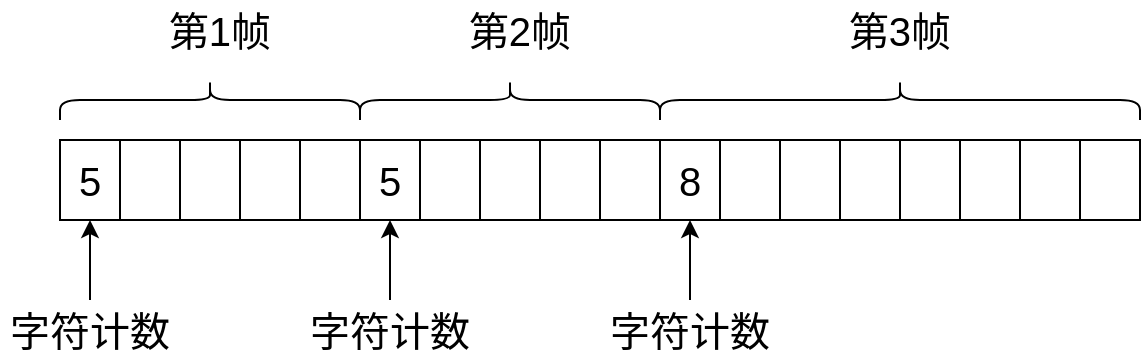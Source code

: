 <mxfile version="20.3.0" type="device" pages="12"><diagram id="YtbDFgHJ2ubPwtxxfYTG" name="字符计数法"><mxGraphModel dx="1422" dy="904" grid="1" gridSize="10" guides="1" tooltips="1" connect="1" arrows="1" fold="1" page="1" pageScale="1" pageWidth="827" pageHeight="1169" math="0" shadow="0"><root><mxCell id="0"/><mxCell id="1" parent="0"/><mxCell id="EjcU3on027EQIXzXWxpZ-1" value="5" style="rounded=0;whiteSpace=wrap;html=1;fillColor=none;fontSize=20;" parent="1" vertex="1"><mxGeometry x="120" y="120" width="30" height="40" as="geometry"/></mxCell><mxCell id="EjcU3on027EQIXzXWxpZ-2" value="" style="rounded=0;whiteSpace=wrap;html=1;fillColor=none;fontSize=20;" parent="1" vertex="1"><mxGeometry x="150" y="120" width="30" height="40" as="geometry"/></mxCell><mxCell id="EjcU3on027EQIXzXWxpZ-3" value="" style="rounded=0;whiteSpace=wrap;html=1;fillColor=none;fontSize=20;" parent="1" vertex="1"><mxGeometry x="180" y="120" width="30" height="40" as="geometry"/></mxCell><mxCell id="EjcU3on027EQIXzXWxpZ-4" value="" style="rounded=0;whiteSpace=wrap;html=1;fillColor=none;fontSize=20;" parent="1" vertex="1"><mxGeometry x="210" y="120" width="30" height="40" as="geometry"/></mxCell><mxCell id="EjcU3on027EQIXzXWxpZ-5" value="" style="rounded=0;whiteSpace=wrap;html=1;fillColor=none;fontSize=20;" parent="1" vertex="1"><mxGeometry x="240" y="120" width="30" height="40" as="geometry"/></mxCell><mxCell id="EjcU3on027EQIXzXWxpZ-6" value="5" style="rounded=0;whiteSpace=wrap;html=1;fillColor=none;fontSize=20;" parent="1" vertex="1"><mxGeometry x="270" y="120" width="30" height="40" as="geometry"/></mxCell><mxCell id="EjcU3on027EQIXzXWxpZ-7" value="" style="rounded=0;whiteSpace=wrap;html=1;fillColor=none;fontSize=20;" parent="1" vertex="1"><mxGeometry x="300" y="120" width="30" height="40" as="geometry"/></mxCell><mxCell id="EjcU3on027EQIXzXWxpZ-8" value="" style="rounded=0;whiteSpace=wrap;html=1;fillColor=none;fontSize=20;" parent="1" vertex="1"><mxGeometry x="330" y="120" width="30" height="40" as="geometry"/></mxCell><mxCell id="EjcU3on027EQIXzXWxpZ-9" value="" style="rounded=0;whiteSpace=wrap;html=1;fillColor=none;fontSize=20;" parent="1" vertex="1"><mxGeometry x="360" y="120" width="30" height="40" as="geometry"/></mxCell><mxCell id="EjcU3on027EQIXzXWxpZ-10" value="" style="rounded=0;whiteSpace=wrap;html=1;fillColor=none;fontSize=20;" parent="1" vertex="1"><mxGeometry x="390" y="120" width="30" height="40" as="geometry"/></mxCell><mxCell id="EjcU3on027EQIXzXWxpZ-11" value="8" style="rounded=0;whiteSpace=wrap;html=1;fillColor=none;fontSize=20;" parent="1" vertex="1"><mxGeometry x="420" y="120" width="30" height="40" as="geometry"/></mxCell><mxCell id="EjcU3on027EQIXzXWxpZ-12" value="" style="rounded=0;whiteSpace=wrap;html=1;fillColor=none;fontSize=20;" parent="1" vertex="1"><mxGeometry x="450" y="120" width="30" height="40" as="geometry"/></mxCell><mxCell id="EjcU3on027EQIXzXWxpZ-13" value="" style="rounded=0;whiteSpace=wrap;html=1;fillColor=none;fontSize=20;" parent="1" vertex="1"><mxGeometry x="480" y="120" width="30" height="40" as="geometry"/></mxCell><mxCell id="EjcU3on027EQIXzXWxpZ-14" value="" style="rounded=0;whiteSpace=wrap;html=1;fillColor=none;fontSize=20;" parent="1" vertex="1"><mxGeometry x="510" y="120" width="30" height="40" as="geometry"/></mxCell><mxCell id="EjcU3on027EQIXzXWxpZ-15" value="" style="rounded=0;whiteSpace=wrap;html=1;fillColor=none;fontSize=20;" parent="1" vertex="1"><mxGeometry x="540" y="120" width="30" height="40" as="geometry"/></mxCell><mxCell id="EjcU3on027EQIXzXWxpZ-16" value="" style="rounded=0;whiteSpace=wrap;html=1;fillColor=none;fontSize=20;" parent="1" vertex="1"><mxGeometry x="570" y="120" width="30" height="40" as="geometry"/></mxCell><mxCell id="EjcU3on027EQIXzXWxpZ-27" value="" style="rounded=0;whiteSpace=wrap;html=1;fillColor=none;fontSize=20;" parent="1" vertex="1"><mxGeometry x="600" y="120" width="30" height="40" as="geometry"/></mxCell><mxCell id="EjcU3on027EQIXzXWxpZ-28" value="" style="rounded=0;whiteSpace=wrap;html=1;fillColor=none;fontSize=20;" parent="1" vertex="1"><mxGeometry x="630" y="120" width="30" height="40" as="geometry"/></mxCell><mxCell id="EjcU3on027EQIXzXWxpZ-31" style="edgeStyle=orthogonalEdgeStyle;rounded=0;orthogonalLoop=1;jettySize=auto;html=1;exitX=0.5;exitY=0;exitDx=0;exitDy=0;entryX=0.5;entryY=1;entryDx=0;entryDy=0;fontSize=20;" parent="1" source="EjcU3on027EQIXzXWxpZ-30" target="EjcU3on027EQIXzXWxpZ-1" edge="1"><mxGeometry relative="1" as="geometry"/></mxCell><mxCell id="EjcU3on027EQIXzXWxpZ-30" value="字符计数" style="text;html=1;strokeColor=none;fillColor=none;align=center;verticalAlign=middle;whiteSpace=wrap;rounded=0;fontSize=20;" parent="1" vertex="1"><mxGeometry x="90" y="200" width="90" height="30" as="geometry"/></mxCell><mxCell id="EjcU3on027EQIXzXWxpZ-33" style="edgeStyle=orthogonalEdgeStyle;rounded=0;orthogonalLoop=1;jettySize=auto;html=1;exitX=0.5;exitY=0;exitDx=0;exitDy=0;entryX=0.5;entryY=1;entryDx=0;entryDy=0;fontSize=20;" parent="1" source="EjcU3on027EQIXzXWxpZ-32" target="EjcU3on027EQIXzXWxpZ-6" edge="1"><mxGeometry relative="1" as="geometry"/></mxCell><mxCell id="EjcU3on027EQIXzXWxpZ-32" value="字符计数" style="text;html=1;strokeColor=none;fillColor=none;align=center;verticalAlign=middle;whiteSpace=wrap;rounded=0;fontSize=20;" parent="1" vertex="1"><mxGeometry x="240" y="200" width="90" height="30" as="geometry"/></mxCell><mxCell id="EjcU3on027EQIXzXWxpZ-35" style="edgeStyle=orthogonalEdgeStyle;rounded=0;orthogonalLoop=1;jettySize=auto;html=1;exitX=0.5;exitY=0;exitDx=0;exitDy=0;entryX=0.5;entryY=1;entryDx=0;entryDy=0;fontSize=20;" parent="1" source="EjcU3on027EQIXzXWxpZ-34" target="EjcU3on027EQIXzXWxpZ-11" edge="1"><mxGeometry relative="1" as="geometry"/></mxCell><mxCell id="EjcU3on027EQIXzXWxpZ-34" value="字符计数" style="text;html=1;strokeColor=none;fillColor=none;align=center;verticalAlign=middle;whiteSpace=wrap;rounded=0;fontSize=20;" parent="1" vertex="1"><mxGeometry x="390" y="200" width="90" height="30" as="geometry"/></mxCell><mxCell id="EjcU3on027EQIXzXWxpZ-36" value="" style="shape=curlyBracket;whiteSpace=wrap;html=1;rounded=1;fontSize=20;fillColor=none;direction=south;" parent="1" vertex="1"><mxGeometry x="120" y="90" width="150" height="20" as="geometry"/></mxCell><mxCell id="EjcU3on027EQIXzXWxpZ-37" value="第1帧" style="text;html=1;strokeColor=none;fillColor=none;align=center;verticalAlign=middle;whiteSpace=wrap;rounded=0;fontSize=20;" parent="1" vertex="1"><mxGeometry x="160" y="50" width="80" height="30" as="geometry"/></mxCell><mxCell id="EjcU3on027EQIXzXWxpZ-38" value="" style="shape=curlyBracket;whiteSpace=wrap;html=1;rounded=1;fontSize=20;fillColor=none;direction=south;" parent="1" vertex="1"><mxGeometry x="270" y="90" width="150" height="20" as="geometry"/></mxCell><mxCell id="EjcU3on027EQIXzXWxpZ-39" value="第2帧" style="text;html=1;strokeColor=none;fillColor=none;align=center;verticalAlign=middle;whiteSpace=wrap;rounded=0;fontSize=20;" parent="1" vertex="1"><mxGeometry x="310" y="50" width="80" height="30" as="geometry"/></mxCell><mxCell id="EjcU3on027EQIXzXWxpZ-40" value="" style="shape=curlyBracket;whiteSpace=wrap;html=1;rounded=1;fontSize=20;fillColor=none;direction=south;" parent="1" vertex="1"><mxGeometry x="420" y="90" width="240" height="20" as="geometry"/></mxCell><mxCell id="EjcU3on027EQIXzXWxpZ-41" value="第3帧" style="text;html=1;strokeColor=none;fillColor=none;align=center;verticalAlign=middle;whiteSpace=wrap;rounded=0;fontSize=20;" parent="1" vertex="1"><mxGeometry x="500" y="50" width="80" height="30" as="geometry"/></mxCell></root></mxGraphModel></diagram><diagram id="la-7INRB0vf-dXbioM8V" name="透明传输"><mxGraphModel dx="1038" dy="687" grid="1" gridSize="10" guides="1" tooltips="1" connect="1" arrows="1" fold="1" page="1" pageScale="1" pageWidth="827" pageHeight="1169" math="0" shadow="0"><root><mxCell id="0"/><mxCell id="1" parent="0"/><mxCell id="mqyy3u0tKAwU0CrWCAL2-1" value="SOH" style="rounded=0;whiteSpace=wrap;html=1;fontSize=20;fillColor=#d5e8d4;strokeColor=#82b366;" vertex="1" parent="1"><mxGeometry x="120" y="240" width="80" height="40" as="geometry"/></mxCell><mxCell id="mqyy3u0tKAwU0CrWCAL2-2" value="装在帧中的数据部分" style="rounded=0;whiteSpace=wrap;html=1;fontSize=20;fillColor=#ffe6cc;strokeColor=#d79b00;" vertex="1" parent="1"><mxGeometry x="200" y="240" width="480" height="40" as="geometry"/></mxCell><mxCell id="mqyy3u0tKAwU0CrWCAL2-3" value="EOT" style="rounded=0;whiteSpace=wrap;html=1;fontSize=20;fillColor=#d5e8d4;strokeColor=#82b366;" vertex="1" parent="1"><mxGeometry x="680" y="240" width="80" height="40" as="geometry"/></mxCell></root></mxGraphModel></diagram><diagram name="字符填充法" id="NIfR7d-CQRPlIzFkqRyI"><mxGraphModel dx="1865" dy="687" grid="1" gridSize="10" guides="1" tooltips="1" connect="1" arrows="1" fold="1" page="1" pageScale="1" pageWidth="827" pageHeight="1169" math="0" shadow="0"><root><mxCell id="RYHGBTG5Xt94mQRzo1gq-0"/><mxCell id="RYHGBTG5Xt94mQRzo1gq-1" parent="RYHGBTG5Xt94mQRzo1gq-0"/><mxCell id="RYHGBTG5Xt94mQRzo1gq-2" value="SOH" style="rounded=0;whiteSpace=wrap;html=1;fontSize=20;fillColor=#d5e8d4;strokeColor=#82b366;" vertex="1" parent="RYHGBTG5Xt94mQRzo1gq-1"><mxGeometry x="40" y="240" width="80" height="40" as="geometry"/></mxCell><mxCell id="RYHGBTG5Xt94mQRzo1gq-3" value="" style="rounded=0;whiteSpace=wrap;html=1;fontSize=20;fillColor=#ffe6cc;strokeColor=#d79b00;" vertex="1" parent="RYHGBTG5Xt94mQRzo1gq-1"><mxGeometry x="120" y="240" width="120" height="40" as="geometry"/></mxCell><mxCell id="RYHGBTG5Xt94mQRzo1gq-4" value="EOT" style="rounded=0;whiteSpace=wrap;html=1;fontSize=20;fillColor=#d5e8d4;strokeColor=#82b366;" vertex="1" parent="RYHGBTG5Xt94mQRzo1gq-1"><mxGeometry x="320" y="240" width="80" height="40" as="geometry"/></mxCell><mxCell id="wVrzFk9lztvACRuG9VBa-0" value="ESC" style="rounded=0;whiteSpace=wrap;html=1;fontSize=20;fillColor=#dae8fc;strokeColor=#6c8ebf;" vertex="1" parent="RYHGBTG5Xt94mQRzo1gq-1"><mxGeometry x="240" y="240" width="80" height="40" as="geometry"/></mxCell><mxCell id="wVrzFk9lztvACRuG9VBa-1" value="" style="rounded=0;whiteSpace=wrap;html=1;fontSize=20;fillColor=#ffe6cc;strokeColor=#d79b00;" vertex="1" parent="RYHGBTG5Xt94mQRzo1gq-1"><mxGeometry x="400" y="240" width="120" height="40" as="geometry"/></mxCell><mxCell id="wVrzFk9lztvACRuG9VBa-2" value="EOT" style="rounded=0;whiteSpace=wrap;html=1;fontSize=20;fillColor=#d5e8d4;strokeColor=#82b366;" vertex="1" parent="RYHGBTG5Xt94mQRzo1gq-1"><mxGeometry x="600" y="240" width="80" height="40" as="geometry"/></mxCell><mxCell id="wVrzFk9lztvACRuG9VBa-3" value="ESC" style="rounded=0;whiteSpace=wrap;html=1;fontSize=20;fillColor=#dae8fc;strokeColor=#6c8ebf;" vertex="1" parent="RYHGBTG5Xt94mQRzo1gq-1"><mxGeometry x="520" y="240" width="80" height="40" as="geometry"/></mxCell><mxCell id="wVrzFk9lztvACRuG9VBa-4" value="" style="rounded=0;whiteSpace=wrap;html=1;fontSize=20;fillColor=#ffe6cc;strokeColor=#d79b00;" vertex="1" parent="RYHGBTG5Xt94mQRzo1gq-1"><mxGeometry x="680" y="240" width="80" height="40" as="geometry"/></mxCell><mxCell id="wVrzFk9lztvACRuG9VBa-5" value="EOT" style="rounded=0;whiteSpace=wrap;html=1;fontSize=20;fillColor=#d5e8d4;strokeColor=#82b366;" vertex="1" parent="RYHGBTG5Xt94mQRzo1gq-1"><mxGeometry x="760" y="240" width="80" height="40" as="geometry"/></mxCell><mxCell id="n2K7ZsaPnLVCWhLRuXdb-0" value="SOH" style="rounded=0;whiteSpace=wrap;html=1;fontSize=20;fillColor=#d5e8d4;strokeColor=#82b366;" vertex="1" parent="RYHGBTG5Xt94mQRzo1gq-1"><mxGeometry x="40" y="120" width="80" height="40" as="geometry"/></mxCell><mxCell id="n2K7ZsaPnLVCWhLRuXdb-1" value="" style="rounded=0;whiteSpace=wrap;html=1;fontSize=20;fillColor=#ffe6cc;strokeColor=#d79b00;" vertex="1" parent="RYHGBTG5Xt94mQRzo1gq-1"><mxGeometry x="120" y="120" width="120" height="40" as="geometry"/></mxCell><mxCell id="n2K7ZsaPnLVCWhLRuXdb-2" value="EOT" style="rounded=0;whiteSpace=wrap;html=1;fontSize=20;fillColor=#d5e8d4;strokeColor=#82b366;" vertex="1" parent="RYHGBTG5Xt94mQRzo1gq-1"><mxGeometry x="240" y="120" width="80" height="40" as="geometry"/></mxCell><mxCell id="n2K7ZsaPnLVCWhLRuXdb-4" value="" style="rounded=0;whiteSpace=wrap;html=1;fontSize=20;fillColor=#ffe6cc;strokeColor=#d79b00;" vertex="1" parent="RYHGBTG5Xt94mQRzo1gq-1"><mxGeometry x="320" y="120" width="120" height="40" as="geometry"/></mxCell><mxCell id="n2K7ZsaPnLVCWhLRuXdb-5" value="EOT" style="rounded=0;whiteSpace=wrap;html=1;fontSize=20;fillColor=#d5e8d4;strokeColor=#82b366;" vertex="1" parent="RYHGBTG5Xt94mQRzo1gq-1"><mxGeometry x="440" y="120" width="80" height="40" as="geometry"/></mxCell><mxCell id="n2K7ZsaPnLVCWhLRuXdb-7" value="" style="rounded=0;whiteSpace=wrap;html=1;fontSize=20;fillColor=#ffe6cc;strokeColor=#d79b00;" vertex="1" parent="RYHGBTG5Xt94mQRzo1gq-1"><mxGeometry x="520" y="120" width="80" height="40" as="geometry"/></mxCell><mxCell id="n2K7ZsaPnLVCWhLRuXdb-8" value="EOT" style="rounded=0;whiteSpace=wrap;html=1;fontSize=20;fillColor=#d5e8d4;strokeColor=#82b366;" vertex="1" parent="RYHGBTG5Xt94mQRzo1gq-1"><mxGeometry x="600" y="120" width="80" height="40" as="geometry"/></mxCell><mxCell id="n2K7ZsaPnLVCWhLRuXdb-9" value="字节填充" style="text;html=1;strokeColor=none;fillColor=none;align=center;verticalAlign=middle;whiteSpace=wrap;rounded=0;fontSize=20;" vertex="1" parent="RYHGBTG5Xt94mQRzo1gq-1"><mxGeometry x="230" y="210" width="100" height="30" as="geometry"/></mxCell><mxCell id="n2K7ZsaPnLVCWhLRuXdb-10" value="字节填充" style="text;html=1;strokeColor=none;fillColor=none;align=center;verticalAlign=middle;whiteSpace=wrap;rounded=0;fontSize=20;" vertex="1" parent="RYHGBTG5Xt94mQRzo1gq-1"><mxGeometry x="510" y="210" width="100" height="30" as="geometry"/></mxCell><mxCell id="n2K7ZsaPnLVCWhLRuXdb-11" value="发送" style="text;html=1;strokeColor=none;fillColor=none;align=center;verticalAlign=middle;whiteSpace=wrap;rounded=0;fontSize=20;" vertex="1" parent="RYHGBTG5Xt94mQRzo1gq-1"><mxGeometry x="-40" y="240" width="80" height="40" as="geometry"/></mxCell><mxCell id="n2K7ZsaPnLVCWhLRuXdb-12" value="SOH" style="rounded=0;whiteSpace=wrap;html=1;fontSize=20;fillColor=#d5e8d4;strokeColor=#82b366;" vertex="1" parent="RYHGBTG5Xt94mQRzo1gq-1"><mxGeometry x="40" y="320" width="80" height="40" as="geometry"/></mxCell><mxCell id="n2K7ZsaPnLVCWhLRuXdb-13" value="" style="rounded=0;whiteSpace=wrap;html=1;fontSize=20;fillColor=#ffe6cc;strokeColor=#d79b00;" vertex="1" parent="RYHGBTG5Xt94mQRzo1gq-1"><mxGeometry x="120" y="320" width="120" height="40" as="geometry"/></mxCell><mxCell id="n2K7ZsaPnLVCWhLRuXdb-14" value="EOT" style="rounded=0;whiteSpace=wrap;html=1;fontSize=20;fillColor=#d5e8d4;strokeColor=#82b366;" vertex="1" parent="RYHGBTG5Xt94mQRzo1gq-1"><mxGeometry x="320" y="320" width="80" height="40" as="geometry"/></mxCell><mxCell id="n2K7ZsaPnLVCWhLRuXdb-15" value="ESC" style="rounded=0;whiteSpace=wrap;html=1;fontSize=20;fillColor=#dae8fc;strokeColor=#6c8ebf;" vertex="1" parent="RYHGBTG5Xt94mQRzo1gq-1"><mxGeometry x="240" y="320" width="80" height="40" as="geometry"/></mxCell><mxCell id="n2K7ZsaPnLVCWhLRuXdb-16" value="" style="rounded=0;whiteSpace=wrap;html=1;fontSize=20;fillColor=#ffe6cc;strokeColor=#d79b00;" vertex="1" parent="RYHGBTG5Xt94mQRzo1gq-1"><mxGeometry x="400" y="320" width="120" height="40" as="geometry"/></mxCell><mxCell id="n2K7ZsaPnLVCWhLRuXdb-17" value="EOT" style="rounded=0;whiteSpace=wrap;html=1;fontSize=20;fillColor=#d5e8d4;strokeColor=#82b366;" vertex="1" parent="RYHGBTG5Xt94mQRzo1gq-1"><mxGeometry x="600" y="320" width="80" height="40" as="geometry"/></mxCell><mxCell id="n2K7ZsaPnLVCWhLRuXdb-18" value="ESC" style="rounded=0;whiteSpace=wrap;html=1;fontSize=20;fillColor=#dae8fc;strokeColor=#6c8ebf;" vertex="1" parent="RYHGBTG5Xt94mQRzo1gq-1"><mxGeometry x="520" y="320" width="80" height="40" as="geometry"/></mxCell><mxCell id="n2K7ZsaPnLVCWhLRuXdb-19" value="" style="rounded=0;whiteSpace=wrap;html=1;fontSize=20;fillColor=#ffe6cc;strokeColor=#d79b00;" vertex="1" parent="RYHGBTG5Xt94mQRzo1gq-1"><mxGeometry x="680" y="320" width="80" height="40" as="geometry"/></mxCell><mxCell id="n2K7ZsaPnLVCWhLRuXdb-20" value="EOT" style="rounded=0;whiteSpace=wrap;html=1;fontSize=20;fillColor=#d5e8d4;strokeColor=#82b366;" vertex="1" parent="RYHGBTG5Xt94mQRzo1gq-1"><mxGeometry x="760" y="320" width="80" height="40" as="geometry"/></mxCell><mxCell id="n2K7ZsaPnLVCWhLRuXdb-21" value="接收" style="text;html=1;strokeColor=none;fillColor=none;align=center;verticalAlign=middle;whiteSpace=wrap;rounded=0;fontSize=20;" vertex="1" parent="RYHGBTG5Xt94mQRzo1gq-1"><mxGeometry x="-40" y="320" width="80" height="40" as="geometry"/></mxCell><mxCell id="n2K7ZsaPnLVCWhLRuXdb-22" value="SOH" style="rounded=0;whiteSpace=wrap;html=1;fontSize=20;fillColor=#d5e8d4;strokeColor=#82b366;" vertex="1" parent="RYHGBTG5Xt94mQRzo1gq-1"><mxGeometry x="40" y="400" width="80" height="40" as="geometry"/></mxCell><mxCell id="n2K7ZsaPnLVCWhLRuXdb-23" value="" style="rounded=0;whiteSpace=wrap;html=1;fontSize=20;fillColor=#ffe6cc;strokeColor=#d79b00;" vertex="1" parent="RYHGBTG5Xt94mQRzo1gq-1"><mxGeometry x="120" y="400" width="120" height="40" as="geometry"/></mxCell><mxCell id="n2K7ZsaPnLVCWhLRuXdb-24" value="EOT" style="rounded=0;whiteSpace=wrap;html=1;fontSize=20;fillColor=#d5e8d4;strokeColor=#82b366;" vertex="1" parent="RYHGBTG5Xt94mQRzo1gq-1"><mxGeometry x="240" y="400" width="80" height="40" as="geometry"/></mxCell><mxCell id="n2K7ZsaPnLVCWhLRuXdb-25" value="" style="rounded=0;whiteSpace=wrap;html=1;fontSize=20;fillColor=#ffe6cc;strokeColor=#d79b00;" vertex="1" parent="RYHGBTG5Xt94mQRzo1gq-1"><mxGeometry x="320" y="400" width="120" height="40" as="geometry"/></mxCell><mxCell id="n2K7ZsaPnLVCWhLRuXdb-26" value="EOT" style="rounded=0;whiteSpace=wrap;html=1;fontSize=20;fillColor=#d5e8d4;strokeColor=#82b366;" vertex="1" parent="RYHGBTG5Xt94mQRzo1gq-1"><mxGeometry x="440" y="400" width="80" height="40" as="geometry"/></mxCell><mxCell id="n2K7ZsaPnLVCWhLRuXdb-27" value="" style="rounded=0;whiteSpace=wrap;html=1;fontSize=20;fillColor=#ffe6cc;strokeColor=#d79b00;" vertex="1" parent="RYHGBTG5Xt94mQRzo1gq-1"><mxGeometry x="520" y="400" width="80" height="40" as="geometry"/></mxCell><mxCell id="n2K7ZsaPnLVCWhLRuXdb-28" value="EOT" style="rounded=0;whiteSpace=wrap;html=1;fontSize=20;fillColor=#d5e8d4;strokeColor=#82b366;" vertex="1" parent="RYHGBTG5Xt94mQRzo1gq-1"><mxGeometry x="600" y="400" width="80" height="40" as="geometry"/></mxCell><mxCell id="n2K7ZsaPnLVCWhLRuXdb-29" value="" style="endArrow=none;html=1;rounded=0;fontSize=20;entryX=1;entryY=1;entryDx=0;entryDy=0;strokeWidth=2;strokeColor=#FF0000;" edge="1" parent="RYHGBTG5Xt94mQRzo1gq-1" target="n2K7ZsaPnLVCWhLRuXdb-15"><mxGeometry width="50" height="50" relative="1" as="geometry"><mxPoint x="240" y="320" as="sourcePoint"/><mxPoint x="290" y="270" as="targetPoint"/></mxGeometry></mxCell><mxCell id="n2K7ZsaPnLVCWhLRuXdb-30" value="" style="endArrow=none;html=1;rounded=0;fontSize=20;entryX=1;entryY=1;entryDx=0;entryDy=0;strokeWidth=2;strokeColor=#FF0000;" edge="1" parent="RYHGBTG5Xt94mQRzo1gq-1"><mxGeometry width="50" height="50" relative="1" as="geometry"><mxPoint x="520" y="320" as="sourcePoint"/><mxPoint x="600" y="360" as="targetPoint"/></mxGeometry></mxCell></root></mxGraphModel></diagram><diagram id="duHQIRDNfTbnSrLb5FCf" name="零比特填充法"><mxGraphModel dx="1865" dy="688" grid="1" gridSize="10" guides="1" tooltips="1" connect="1" arrows="1" fold="1" page="1" pageScale="1" pageWidth="827" pageHeight="1169" math="0" shadow="0"><root><mxCell id="0"/><mxCell id="1" parent="0"/><mxCell id="aKqv6SpT-WmFCYcYhTU5-1" value="0" style="rounded=0;whiteSpace=wrap;html=1;fillColor=#dae8fc;fontSize=20;strokeColor=#6c8ebf;" parent="1" vertex="1"><mxGeometry x="310" y="160" width="30" height="40" as="geometry"/></mxCell><mxCell id="aKqv6SpT-WmFCYcYhTU5-2" value="1" style="rounded=0;whiteSpace=wrap;html=1;fillColor=#ffe6cc;fontSize=20;strokeColor=#d79b00;" parent="1" vertex="1"><mxGeometry x="160" y="160" width="30" height="40" as="geometry"/></mxCell><mxCell id="aKqv6SpT-WmFCYcYhTU5-3" value="1" style="rounded=0;whiteSpace=wrap;html=1;fillColor=#ffe6cc;fontSize=20;strokeColor=#d79b00;" parent="1" vertex="1"><mxGeometry x="190" y="160" width="30" height="40" as="geometry"/></mxCell><mxCell id="aKqv6SpT-WmFCYcYhTU5-4" value="1" style="rounded=0;whiteSpace=wrap;html=1;fillColor=#ffe6cc;fontSize=20;strokeColor=#d79b00;" parent="1" vertex="1"><mxGeometry x="220" y="160" width="30" height="40" as="geometry"/></mxCell><mxCell id="aKqv6SpT-WmFCYcYhTU5-5" value="1" style="rounded=0;whiteSpace=wrap;html=1;fillColor=#ffe6cc;fontSize=20;strokeColor=#d79b00;" parent="1" vertex="1"><mxGeometry x="250" y="160" width="30" height="40" as="geometry"/></mxCell><mxCell id="aKqv6SpT-WmFCYcYhTU5-6" value="1" style="rounded=0;whiteSpace=wrap;html=1;fillColor=#ffe6cc;fontSize=20;strokeColor=#d79b00;" parent="1" vertex="1"><mxGeometry x="280" y="160" width="30" height="40" as="geometry"/></mxCell><mxCell id="aKqv6SpT-WmFCYcYhTU5-20" value="0" style="rounded=0;whiteSpace=wrap;html=1;fillColor=#dae8fc;fontSize=20;strokeColor=#6c8ebf;" parent="1" vertex="1"><mxGeometry x="490" y="160" width="30" height="40" as="geometry"/></mxCell><mxCell id="aKqv6SpT-WmFCYcYhTU5-21" value="1" style="rounded=0;whiteSpace=wrap;html=1;fillColor=#ffe6cc;fontSize=20;strokeColor=#d79b00;" parent="1" vertex="1"><mxGeometry x="340" y="160" width="30" height="40" as="geometry"/></mxCell><mxCell id="aKqv6SpT-WmFCYcYhTU5-22" value="1" style="rounded=0;whiteSpace=wrap;html=1;fillColor=#ffe6cc;fontSize=20;strokeColor=#d79b00;" parent="1" vertex="1"><mxGeometry x="370" y="160" width="30" height="40" as="geometry"/></mxCell><mxCell id="aKqv6SpT-WmFCYcYhTU5-23" value="1" style="rounded=0;whiteSpace=wrap;html=1;fillColor=#ffe6cc;fontSize=20;strokeColor=#d79b00;" parent="1" vertex="1"><mxGeometry x="400" y="160" width="30" height="40" as="geometry"/></mxCell><mxCell id="aKqv6SpT-WmFCYcYhTU5-24" value="1" style="rounded=0;whiteSpace=wrap;html=1;fillColor=#ffe6cc;fontSize=20;strokeColor=#d79b00;" parent="1" vertex="1"><mxGeometry x="430" y="160" width="30" height="40" as="geometry"/></mxCell><mxCell id="aKqv6SpT-WmFCYcYhTU5-25" value="1" style="rounded=0;whiteSpace=wrap;html=1;fillColor=#ffe6cc;fontSize=20;strokeColor=#d79b00;" parent="1" vertex="1"><mxGeometry x="460" y="160" width="30" height="40" as="geometry"/></mxCell><mxCell id="aKqv6SpT-WmFCYcYhTU5-32" value="0" style="rounded=0;whiteSpace=wrap;html=1;fillColor=#dae8fc;fontSize=20;strokeColor=#6c8ebf;" parent="1" vertex="1"><mxGeometry x="670" y="160" width="30" height="40" as="geometry"/></mxCell><mxCell id="aKqv6SpT-WmFCYcYhTU5-33" value="1" style="rounded=0;whiteSpace=wrap;html=1;fillColor=#ffe6cc;fontSize=20;strokeColor=#d79b00;" parent="1" vertex="1"><mxGeometry x="520" y="160" width="30" height="40" as="geometry"/></mxCell><mxCell id="aKqv6SpT-WmFCYcYhTU5-34" value="1" style="rounded=0;whiteSpace=wrap;html=1;fillColor=#ffe6cc;fontSize=20;strokeColor=#d79b00;" parent="1" vertex="1"><mxGeometry x="550" y="160" width="30" height="40" as="geometry"/></mxCell><mxCell id="aKqv6SpT-WmFCYcYhTU5-35" value="1" style="rounded=0;whiteSpace=wrap;html=1;fillColor=#ffe6cc;fontSize=20;strokeColor=#d79b00;" parent="1" vertex="1"><mxGeometry x="580" y="160" width="30" height="40" as="geometry"/></mxCell><mxCell id="aKqv6SpT-WmFCYcYhTU5-36" value="1" style="rounded=0;whiteSpace=wrap;html=1;fillColor=#ffe6cc;fontSize=20;strokeColor=#d79b00;" parent="1" vertex="1"><mxGeometry x="610" y="160" width="30" height="40" as="geometry"/></mxCell><mxCell id="aKqv6SpT-WmFCYcYhTU5-37" value="1" style="rounded=0;whiteSpace=wrap;html=1;fillColor=#ffe6cc;fontSize=20;strokeColor=#d79b00;" parent="1" vertex="1"><mxGeometry x="640" y="160" width="30" height="40" as="geometry"/></mxCell><mxCell id="aKqv6SpT-WmFCYcYhTU5-38" value="0" style="rounded=0;whiteSpace=wrap;html=1;fillColor=#ffe6cc;fontSize=20;strokeColor=#d79b00;" parent="1" vertex="1"><mxGeometry x="820" y="160" width="30" height="40" as="geometry"/></mxCell><mxCell id="aKqv6SpT-WmFCYcYhTU5-39" value="1" style="rounded=0;whiteSpace=wrap;html=1;fillColor=#ffe6cc;fontSize=20;strokeColor=#d79b00;" parent="1" vertex="1"><mxGeometry x="700" y="160" width="30" height="40" as="geometry"/></mxCell><mxCell id="aKqv6SpT-WmFCYcYhTU5-40" value="0" style="rounded=0;whiteSpace=wrap;html=1;fillColor=#ffe6cc;fontSize=20;strokeColor=#d79b00;" parent="1" vertex="1"><mxGeometry x="730" y="160" width="30" height="40" as="geometry"/></mxCell><mxCell id="aKqv6SpT-WmFCYcYhTU5-41" value="0" style="rounded=0;whiteSpace=wrap;html=1;fillColor=#ffe6cc;fontSize=20;strokeColor=#d79b00;" parent="1" vertex="1"><mxGeometry x="760" y="160" width="30" height="40" as="geometry"/></mxCell><mxCell id="aKqv6SpT-WmFCYcYhTU5-42" value="1" style="rounded=0;whiteSpace=wrap;html=1;fillColor=#ffe6cc;fontSize=20;strokeColor=#d79b00;" parent="1" vertex="1"><mxGeometry x="790" y="160" width="30" height="40" as="geometry"/></mxCell><mxCell id="y_kY0TSCuf0WBpmwsx9n-1" value="0" style="rounded=0;whiteSpace=wrap;html=1;fillColor=#ffe6cc;fontSize=20;strokeColor=#d79b00;" parent="1" vertex="1"><mxGeometry x="130" y="160" width="30" height="40" as="geometry"/></mxCell><mxCell id="y_kY0TSCuf0WBpmwsx9n-2" value="1" style="rounded=0;whiteSpace=wrap;html=1;fillColor=#ffe6cc;fontSize=20;strokeColor=#d79b00;" parent="1" vertex="1"><mxGeometry x="70" y="160" width="30" height="40" as="geometry"/></mxCell><mxCell id="y_kY0TSCuf0WBpmwsx9n-3" value="1" style="rounded=0;whiteSpace=wrap;html=1;fillColor=#ffe6cc;fontSize=20;strokeColor=#d79b00;" parent="1" vertex="1"><mxGeometry x="100" y="160" width="30" height="40" as="geometry"/></mxCell><mxCell id="y_kY0TSCuf0WBpmwsx9n-4" value="0" style="rounded=0;whiteSpace=wrap;html=1;fillColor=#ffe6cc;fontSize=20;strokeColor=#d79b00;" parent="1" vertex="1"><mxGeometry x="40" y="160" width="30" height="40" as="geometry"/></mxCell><mxCell id="8xjiLzwdluBegHxdzMbO-1" value="0" style="rounded=0;whiteSpace=wrap;html=1;fillColor=#dae8fc;fontSize=20;strokeColor=#6c8ebf;" parent="1" vertex="1"><mxGeometry x="310" y="240" width="30" height="40" as="geometry"/></mxCell><mxCell id="8xjiLzwdluBegHxdzMbO-2" value="1" style="rounded=0;whiteSpace=wrap;html=1;fillColor=#ffe6cc;fontSize=20;strokeColor=#d79b00;" parent="1" vertex="1"><mxGeometry x="160" y="240" width="30" height="40" as="geometry"/></mxCell><mxCell id="8xjiLzwdluBegHxdzMbO-3" value="1" style="rounded=0;whiteSpace=wrap;html=1;fillColor=#ffe6cc;fontSize=20;strokeColor=#d79b00;" parent="1" vertex="1"><mxGeometry x="190" y="240" width="30" height="40" as="geometry"/></mxCell><mxCell id="8xjiLzwdluBegHxdzMbO-4" value="1" style="rounded=0;whiteSpace=wrap;html=1;fillColor=#ffe6cc;fontSize=20;strokeColor=#d79b00;" parent="1" vertex="1"><mxGeometry x="220" y="240" width="30" height="40" as="geometry"/></mxCell><mxCell id="8xjiLzwdluBegHxdzMbO-5" value="1" style="rounded=0;whiteSpace=wrap;html=1;fillColor=#ffe6cc;fontSize=20;strokeColor=#d79b00;" parent="1" vertex="1"><mxGeometry x="250" y="240" width="30" height="40" as="geometry"/></mxCell><mxCell id="8xjiLzwdluBegHxdzMbO-6" value="1" style="rounded=0;whiteSpace=wrap;html=1;fillColor=#ffe6cc;fontSize=20;strokeColor=#d79b00;" parent="1" vertex="1"><mxGeometry x="280" y="240" width="30" height="40" as="geometry"/></mxCell><mxCell id="8xjiLzwdluBegHxdzMbO-7" value="0" style="rounded=0;whiteSpace=wrap;html=1;fillColor=#dae8fc;fontSize=20;strokeColor=#6c8ebf;" parent="1" vertex="1"><mxGeometry x="490" y="240" width="30" height="40" as="geometry"/></mxCell><mxCell id="8xjiLzwdluBegHxdzMbO-8" value="1" style="rounded=0;whiteSpace=wrap;html=1;fillColor=#ffe6cc;fontSize=20;strokeColor=#d79b00;" parent="1" vertex="1"><mxGeometry x="340" y="240" width="30" height="40" as="geometry"/></mxCell><mxCell id="8xjiLzwdluBegHxdzMbO-9" value="1" style="rounded=0;whiteSpace=wrap;html=1;fillColor=#ffe6cc;fontSize=20;strokeColor=#d79b00;" parent="1" vertex="1"><mxGeometry x="370" y="240" width="30" height="40" as="geometry"/></mxCell><mxCell id="8xjiLzwdluBegHxdzMbO-10" value="1" style="rounded=0;whiteSpace=wrap;html=1;fillColor=#ffe6cc;fontSize=20;strokeColor=#d79b00;" parent="1" vertex="1"><mxGeometry x="400" y="240" width="30" height="40" as="geometry"/></mxCell><mxCell id="8xjiLzwdluBegHxdzMbO-11" value="1" style="rounded=0;whiteSpace=wrap;html=1;fillColor=#ffe6cc;fontSize=20;strokeColor=#d79b00;" parent="1" vertex="1"><mxGeometry x="430" y="240" width="30" height="40" as="geometry"/></mxCell><mxCell id="8xjiLzwdluBegHxdzMbO-12" value="1" style="rounded=0;whiteSpace=wrap;html=1;fillColor=#ffe6cc;fontSize=20;strokeColor=#d79b00;" parent="1" vertex="1"><mxGeometry x="460" y="240" width="30" height="40" as="geometry"/></mxCell><mxCell id="8xjiLzwdluBegHxdzMbO-13" value="0" style="rounded=0;whiteSpace=wrap;html=1;fillColor=#dae8fc;fontSize=20;strokeColor=#6c8ebf;" parent="1" vertex="1"><mxGeometry x="670" y="240" width="30" height="40" as="geometry"/></mxCell><mxCell id="8xjiLzwdluBegHxdzMbO-14" value="1" style="rounded=0;whiteSpace=wrap;html=1;fillColor=#ffe6cc;fontSize=20;strokeColor=#d79b00;" parent="1" vertex="1"><mxGeometry x="520" y="240" width="30" height="40" as="geometry"/></mxCell><mxCell id="8xjiLzwdluBegHxdzMbO-15" value="1" style="rounded=0;whiteSpace=wrap;html=1;fillColor=#ffe6cc;fontSize=20;strokeColor=#d79b00;" parent="1" vertex="1"><mxGeometry x="550" y="240" width="30" height="40" as="geometry"/></mxCell><mxCell id="8xjiLzwdluBegHxdzMbO-16" value="1" style="rounded=0;whiteSpace=wrap;html=1;fillColor=#ffe6cc;fontSize=20;strokeColor=#d79b00;" parent="1" vertex="1"><mxGeometry x="580" y="240" width="30" height="40" as="geometry"/></mxCell><mxCell id="8xjiLzwdluBegHxdzMbO-17" value="1" style="rounded=0;whiteSpace=wrap;html=1;fillColor=#ffe6cc;fontSize=20;strokeColor=#d79b00;" parent="1" vertex="1"><mxGeometry x="610" y="240" width="30" height="40" as="geometry"/></mxCell><mxCell id="8xjiLzwdluBegHxdzMbO-18" value="1" style="rounded=0;whiteSpace=wrap;html=1;fillColor=#ffe6cc;fontSize=20;strokeColor=#d79b00;" parent="1" vertex="1"><mxGeometry x="640" y="240" width="30" height="40" as="geometry"/></mxCell><mxCell id="8xjiLzwdluBegHxdzMbO-19" value="0" style="rounded=0;whiteSpace=wrap;html=1;fillColor=#ffe6cc;fontSize=20;strokeColor=#d79b00;" parent="1" vertex="1"><mxGeometry x="820" y="240" width="30" height="40" as="geometry"/></mxCell><mxCell id="8xjiLzwdluBegHxdzMbO-20" value="1" style="rounded=0;whiteSpace=wrap;html=1;fillColor=#ffe6cc;fontSize=20;strokeColor=#d79b00;" parent="1" vertex="1"><mxGeometry x="700" y="240" width="30" height="40" as="geometry"/></mxCell><mxCell id="8xjiLzwdluBegHxdzMbO-21" value="0" style="rounded=0;whiteSpace=wrap;html=1;fillColor=#ffe6cc;fontSize=20;strokeColor=#d79b00;" parent="1" vertex="1"><mxGeometry x="730" y="240" width="30" height="40" as="geometry"/></mxCell><mxCell id="8xjiLzwdluBegHxdzMbO-22" value="0" style="rounded=0;whiteSpace=wrap;html=1;fillColor=#ffe6cc;fontSize=20;strokeColor=#d79b00;" parent="1" vertex="1"><mxGeometry x="760" y="240" width="30" height="40" as="geometry"/></mxCell><mxCell id="8xjiLzwdluBegHxdzMbO-23" value="1" style="rounded=0;whiteSpace=wrap;html=1;fillColor=#ffe6cc;fontSize=20;strokeColor=#d79b00;" parent="1" vertex="1"><mxGeometry x="790" y="240" width="30" height="40" as="geometry"/></mxCell><mxCell id="8xjiLzwdluBegHxdzMbO-24" value="0" style="rounded=0;whiteSpace=wrap;html=1;fillColor=#ffe6cc;fontSize=20;strokeColor=#d79b00;" parent="1" vertex="1"><mxGeometry x="130" y="240" width="30" height="40" as="geometry"/></mxCell><mxCell id="8xjiLzwdluBegHxdzMbO-25" value="1" style="rounded=0;whiteSpace=wrap;html=1;fillColor=#ffe6cc;fontSize=20;strokeColor=#d79b00;" parent="1" vertex="1"><mxGeometry x="70" y="240" width="30" height="40" as="geometry"/></mxCell><mxCell id="8xjiLzwdluBegHxdzMbO-26" value="1" style="rounded=0;whiteSpace=wrap;html=1;fillColor=#ffe6cc;fontSize=20;strokeColor=#d79b00;" parent="1" vertex="1"><mxGeometry x="100" y="240" width="30" height="40" as="geometry"/></mxCell><mxCell id="8xjiLzwdluBegHxdzMbO-27" value="0" style="rounded=0;whiteSpace=wrap;html=1;fillColor=#ffe6cc;fontSize=20;strokeColor=#d79b00;" parent="1" vertex="1"><mxGeometry x="40" y="240" width="30" height="40" as="geometry"/></mxCell><mxCell id="8xjiLzwdluBegHxdzMbO-28" value="0" style="rounded=0;whiteSpace=wrap;html=1;fillColor=#d5e8d4;fontSize=20;strokeColor=#82b366;" parent="1" vertex="1"><mxGeometry x="-170" y="240" width="30" height="40" as="geometry"/></mxCell><mxCell id="8xjiLzwdluBegHxdzMbO-29" value="0" style="rounded=0;whiteSpace=wrap;html=1;fillColor=#d5e8d4;fontSize=20;strokeColor=#82b366;" parent="1" vertex="1"><mxGeometry x="10" y="240" width="30" height="40" as="geometry"/></mxCell><mxCell id="8xjiLzwdluBegHxdzMbO-30" value="1" style="rounded=0;whiteSpace=wrap;html=1;fillColor=#d5e8d4;fontSize=20;strokeColor=#82b366;" parent="1" vertex="1"><mxGeometry x="-140" y="240" width="30" height="40" as="geometry"/></mxCell><mxCell id="8xjiLzwdluBegHxdzMbO-31" value="1" style="rounded=0;whiteSpace=wrap;html=1;fillColor=#d5e8d4;fontSize=20;strokeColor=#82b366;" parent="1" vertex="1"><mxGeometry x="-110" y="240" width="30" height="40" as="geometry"/></mxCell><mxCell id="8xjiLzwdluBegHxdzMbO-32" value="1" style="rounded=0;whiteSpace=wrap;html=1;fillColor=#d5e8d4;fontSize=20;strokeColor=#82b366;" parent="1" vertex="1"><mxGeometry x="-80" y="240" width="30" height="40" as="geometry"/></mxCell><mxCell id="8xjiLzwdluBegHxdzMbO-33" value="1" style="rounded=0;whiteSpace=wrap;html=1;fillColor=#d5e8d4;fontSize=20;strokeColor=#82b366;" parent="1" vertex="1"><mxGeometry x="-50" y="240" width="30" height="40" as="geometry"/></mxCell><mxCell id="8xjiLzwdluBegHxdzMbO-34" value="1" style="rounded=0;whiteSpace=wrap;html=1;fillColor=#d5e8d4;fontSize=20;strokeColor=#82b366;" parent="1" vertex="1"><mxGeometry x="-20" y="240" width="30" height="40" as="geometry"/></mxCell><mxCell id="_sOWdF7RLuCyEb5MFo6X-1" value="0" style="rounded=0;whiteSpace=wrap;html=1;fillColor=#d5e8d4;fontSize=20;strokeColor=#82b366;" parent="1" vertex="1"><mxGeometry x="850" y="240" width="30" height="40" as="geometry"/></mxCell><mxCell id="_sOWdF7RLuCyEb5MFo6X-2" value="0" style="rounded=0;whiteSpace=wrap;html=1;fillColor=#d5e8d4;fontSize=20;strokeColor=#82b366;" parent="1" vertex="1"><mxGeometry x="1030" y="240" width="30" height="40" as="geometry"/></mxCell><mxCell id="_sOWdF7RLuCyEb5MFo6X-3" value="1" style="rounded=0;whiteSpace=wrap;html=1;fillColor=#d5e8d4;fontSize=20;strokeColor=#82b366;" parent="1" vertex="1"><mxGeometry x="880" y="240" width="30" height="40" as="geometry"/></mxCell><mxCell id="_sOWdF7RLuCyEb5MFo6X-4" value="1" style="rounded=0;whiteSpace=wrap;html=1;fillColor=#d5e8d4;fontSize=20;strokeColor=#82b366;" parent="1" vertex="1"><mxGeometry x="910" y="240" width="30" height="40" as="geometry"/></mxCell><mxCell id="_sOWdF7RLuCyEb5MFo6X-5" value="1" style="rounded=0;whiteSpace=wrap;html=1;fillColor=#d5e8d4;fontSize=20;strokeColor=#82b366;" parent="1" vertex="1"><mxGeometry x="940" y="240" width="30" height="40" as="geometry"/></mxCell><mxCell id="_sOWdF7RLuCyEb5MFo6X-6" value="1" style="rounded=0;whiteSpace=wrap;html=1;fillColor=#d5e8d4;fontSize=20;strokeColor=#82b366;" parent="1" vertex="1"><mxGeometry x="970" y="240" width="30" height="40" as="geometry"/></mxCell><mxCell id="_sOWdF7RLuCyEb5MFo6X-7" value="1" style="rounded=0;whiteSpace=wrap;html=1;fillColor=#d5e8d4;fontSize=20;strokeColor=#82b366;" parent="1" vertex="1"><mxGeometry x="1000" y="240" width="30" height="40" as="geometry"/></mxCell><mxCell id="_sOWdF7RLuCyEb5MFo6X-9" value="1" style="rounded=0;whiteSpace=wrap;html=1;fillColor=#ffe6cc;fontSize=20;strokeColor=#d79b00;" parent="1" vertex="1"><mxGeometry x="160" y="80" width="30" height="40" as="geometry"/></mxCell><mxCell id="_sOWdF7RLuCyEb5MFo6X-10" value="1" style="rounded=0;whiteSpace=wrap;html=1;fillColor=#ffe6cc;fontSize=20;strokeColor=#d79b00;" parent="1" vertex="1"><mxGeometry x="190" y="80" width="30" height="40" as="geometry"/></mxCell><mxCell id="_sOWdF7RLuCyEb5MFo6X-11" value="1" style="rounded=0;whiteSpace=wrap;html=1;fillColor=#ffe6cc;fontSize=20;strokeColor=#d79b00;" parent="1" vertex="1"><mxGeometry x="220" y="80" width="30" height="40" as="geometry"/></mxCell><mxCell id="_sOWdF7RLuCyEb5MFo6X-12" value="1" style="rounded=0;whiteSpace=wrap;html=1;fillColor=#ffe6cc;fontSize=20;strokeColor=#d79b00;" parent="1" vertex="1"><mxGeometry x="250" y="80" width="30" height="40" as="geometry"/></mxCell><mxCell id="_sOWdF7RLuCyEb5MFo6X-13" value="1" style="rounded=0;whiteSpace=wrap;html=1;fillColor=#ffe6cc;fontSize=20;strokeColor=#d79b00;" parent="1" vertex="1"><mxGeometry x="280" y="80" width="30" height="40" as="geometry"/></mxCell><mxCell id="_sOWdF7RLuCyEb5MFo6X-15" value="1" style="rounded=0;whiteSpace=wrap;html=1;fillColor=#ffe6cc;fontSize=20;strokeColor=#d79b00;" parent="1" vertex="1"><mxGeometry x="310" y="80" width="30" height="40" as="geometry"/></mxCell><mxCell id="_sOWdF7RLuCyEb5MFo6X-16" value="1" style="rounded=0;whiteSpace=wrap;html=1;fillColor=#ffe6cc;fontSize=20;strokeColor=#d79b00;" parent="1" vertex="1"><mxGeometry x="340" y="80" width="30" height="40" as="geometry"/></mxCell><mxCell id="_sOWdF7RLuCyEb5MFo6X-17" value="1" style="rounded=0;whiteSpace=wrap;html=1;fillColor=#ffe6cc;fontSize=20;strokeColor=#d79b00;" parent="1" vertex="1"><mxGeometry x="370" y="80" width="30" height="40" as="geometry"/></mxCell><mxCell id="_sOWdF7RLuCyEb5MFo6X-18" value="1" style="rounded=0;whiteSpace=wrap;html=1;fillColor=#ffe6cc;fontSize=20;strokeColor=#d79b00;" parent="1" vertex="1"><mxGeometry x="400" y="80" width="30" height="40" as="geometry"/></mxCell><mxCell id="_sOWdF7RLuCyEb5MFo6X-19" value="1" style="rounded=0;whiteSpace=wrap;html=1;fillColor=#ffe6cc;fontSize=20;strokeColor=#d79b00;" parent="1" vertex="1"><mxGeometry x="430" y="80" width="30" height="40" as="geometry"/></mxCell><mxCell id="_sOWdF7RLuCyEb5MFo6X-21" value="1" style="rounded=0;whiteSpace=wrap;html=1;fillColor=#ffe6cc;fontSize=20;strokeColor=#d79b00;" parent="1" vertex="1"><mxGeometry x="460" y="80" width="30" height="40" as="geometry"/></mxCell><mxCell id="_sOWdF7RLuCyEb5MFo6X-22" value="1" style="rounded=0;whiteSpace=wrap;html=1;fillColor=#ffe6cc;fontSize=20;strokeColor=#d79b00;" parent="1" vertex="1"><mxGeometry x="490" y="80" width="30" height="40" as="geometry"/></mxCell><mxCell id="_sOWdF7RLuCyEb5MFo6X-23" value="1" style="rounded=0;whiteSpace=wrap;html=1;fillColor=#ffe6cc;fontSize=20;strokeColor=#d79b00;" parent="1" vertex="1"><mxGeometry x="520" y="80" width="30" height="40" as="geometry"/></mxCell><mxCell id="_sOWdF7RLuCyEb5MFo6X-24" value="1" style="rounded=0;whiteSpace=wrap;html=1;fillColor=#ffe6cc;fontSize=20;strokeColor=#d79b00;" parent="1" vertex="1"><mxGeometry x="550" y="80" width="30" height="40" as="geometry"/></mxCell><mxCell id="_sOWdF7RLuCyEb5MFo6X-25" value="1" style="rounded=0;whiteSpace=wrap;html=1;fillColor=#ffe6cc;fontSize=20;strokeColor=#d79b00;" parent="1" vertex="1"><mxGeometry x="580" y="80" width="30" height="40" as="geometry"/></mxCell><mxCell id="_sOWdF7RLuCyEb5MFo6X-26" value="0" style="rounded=0;whiteSpace=wrap;html=1;fillColor=#ffe6cc;fontSize=20;strokeColor=#d79b00;" parent="1" vertex="1"><mxGeometry x="730" y="80" width="30" height="40" as="geometry"/></mxCell><mxCell id="_sOWdF7RLuCyEb5MFo6X-27" value="1" style="rounded=0;whiteSpace=wrap;html=1;fillColor=#ffe6cc;fontSize=20;strokeColor=#d79b00;" parent="1" vertex="1"><mxGeometry x="610" y="80" width="30" height="40" as="geometry"/></mxCell><mxCell id="_sOWdF7RLuCyEb5MFo6X-28" value="0" style="rounded=0;whiteSpace=wrap;html=1;fillColor=#ffe6cc;fontSize=20;strokeColor=#d79b00;" parent="1" vertex="1"><mxGeometry x="640" y="80" width="30" height="40" as="geometry"/></mxCell><mxCell id="_sOWdF7RLuCyEb5MFo6X-29" value="0" style="rounded=0;whiteSpace=wrap;html=1;fillColor=#ffe6cc;fontSize=20;strokeColor=#d79b00;" parent="1" vertex="1"><mxGeometry x="670" y="80" width="30" height="40" as="geometry"/></mxCell><mxCell id="_sOWdF7RLuCyEb5MFo6X-30" value="1" style="rounded=0;whiteSpace=wrap;html=1;fillColor=#ffe6cc;fontSize=20;strokeColor=#d79b00;" parent="1" vertex="1"><mxGeometry x="700" y="80" width="30" height="40" as="geometry"/></mxCell><mxCell id="_sOWdF7RLuCyEb5MFo6X-31" value="0" style="rounded=0;whiteSpace=wrap;html=1;fillColor=#ffe6cc;fontSize=20;strokeColor=#d79b00;" parent="1" vertex="1"><mxGeometry x="130" y="80" width="30" height="40" as="geometry"/></mxCell><mxCell id="_sOWdF7RLuCyEb5MFo6X-32" value="1" style="rounded=0;whiteSpace=wrap;html=1;fillColor=#ffe6cc;fontSize=20;strokeColor=#d79b00;" parent="1" vertex="1"><mxGeometry x="70" y="80" width="30" height="40" as="geometry"/></mxCell><mxCell id="_sOWdF7RLuCyEb5MFo6X-33" value="1" style="rounded=0;whiteSpace=wrap;html=1;fillColor=#ffe6cc;fontSize=20;strokeColor=#d79b00;" parent="1" vertex="1"><mxGeometry x="100" y="80" width="30" height="40" as="geometry"/></mxCell><mxCell id="_sOWdF7RLuCyEb5MFo6X-34" value="0" style="rounded=0;whiteSpace=wrap;html=1;fillColor=#ffe6cc;fontSize=20;strokeColor=#d79b00;" parent="1" vertex="1"><mxGeometry x="40" y="80" width="30" height="40" as="geometry"/></mxCell></root></mxGraphModel></diagram><diagram id="43yju3iSpEeffLH8D5t7" name="CRC循环冗余码-编码"><mxGraphModel dx="1808" dy="623" grid="1" gridSize="10" guides="1" tooltips="1" connect="1" arrows="1" fold="1" page="1" pageScale="1" pageWidth="827" pageHeight="1169" math="0" shadow="0"><root><mxCell id="0"/><mxCell id="1" parent="0"/><mxCell id="ilA2rxue1-Ge1c4qV4dL-2" value="" style="endArrow=none;html=1;rounded=0;fontFamily=Times New Roman;" parent="1" edge="1"><mxGeometry width="50" height="50" relative="1" as="geometry"><mxPoint x="200" y="160" as="sourcePoint"/><mxPoint x="490" y="160" as="targetPoint"/></mxGeometry></mxCell><mxCell id="ilA2rxue1-Ge1c4qV4dL-4" value="1" style="text;html=1;strokeColor=none;fillColor=none;align=center;verticalAlign=middle;whiteSpace=wrap;rounded=0;fontSize=20;fontFamily=Times New Roman;" parent="1" vertex="1"><mxGeometry x="200" y="160" width="20" height="30" as="geometry"/></mxCell><mxCell id="ilA2rxue1-Ge1c4qV4dL-5" value="1" style="text;html=1;strokeColor=none;fillColor=none;align=center;verticalAlign=middle;whiteSpace=wrap;rounded=0;fontSize=20;fontFamily=Times New Roman;" parent="1" vertex="1"><mxGeometry x="220" y="160" width="20" height="30" as="geometry"/></mxCell><mxCell id="ilA2rxue1-Ge1c4qV4dL-7" value="0" style="text;html=1;strokeColor=none;fillColor=none;align=center;verticalAlign=middle;whiteSpace=wrap;rounded=0;fontSize=20;fontFamily=Times New Roman;" parent="1" vertex="1"><mxGeometry x="240" y="160" width="20" height="30" as="geometry"/></mxCell><mxCell id="ilA2rxue1-Ge1c4qV4dL-8" value="1" style="text;html=1;strokeColor=none;fillColor=none;align=center;verticalAlign=middle;whiteSpace=wrap;rounded=0;fontSize=20;fontFamily=Times New Roman;" parent="1" vertex="1"><mxGeometry x="260" y="160" width="20" height="30" as="geometry"/></mxCell><mxCell id="ilA2rxue1-Ge1c4qV4dL-75" style="edgeStyle=orthogonalEdgeStyle;rounded=0;orthogonalLoop=1;jettySize=auto;html=1;exitX=0.5;exitY=1;exitDx=0;exitDy=0;entryX=0.5;entryY=0;entryDx=0;entryDy=0;fontSize=20;fontColor=#000000;fontFamily=Times New Roman;" parent="1" source="ilA2rxue1-Ge1c4qV4dL-9" target="ilA2rxue1-Ge1c4qV4dL-64" edge="1"><mxGeometry relative="1" as="geometry"/></mxCell><mxCell id="ilA2rxue1-Ge1c4qV4dL-9" value="0" style="text;html=1;strokeColor=none;fillColor=none;align=center;verticalAlign=middle;whiteSpace=wrap;rounded=0;fontSize=20;fontFamily=Times New Roman;" parent="1" vertex="1"><mxGeometry x="340" y="160" width="20" height="30" as="geometry"/></mxCell><mxCell id="ilA2rxue1-Ge1c4qV4dL-76" style="edgeStyle=orthogonalEdgeStyle;rounded=0;orthogonalLoop=1;jettySize=auto;html=1;exitX=0.5;exitY=1;exitDx=0;exitDy=0;entryX=0.5;entryY=0;entryDx=0;entryDy=0;fontSize=20;fontColor=#000000;fontFamily=Times New Roman;" parent="1" source="ilA2rxue1-Ge1c4qV4dL-10" target="ilA2rxue1-Ge1c4qV4dL-65" edge="1"><mxGeometry relative="1" as="geometry"/></mxCell><mxCell id="ilA2rxue1-Ge1c4qV4dL-10" value="1" style="text;html=1;strokeColor=none;fillColor=none;align=center;verticalAlign=middle;whiteSpace=wrap;rounded=0;fontSize=20;fontFamily=Times New Roman;" parent="1" vertex="1"><mxGeometry x="360" y="160" width="20" height="30" as="geometry"/></mxCell><mxCell id="ilA2rxue1-Ge1c4qV4dL-74" style="edgeStyle=orthogonalEdgeStyle;rounded=0;orthogonalLoop=1;jettySize=auto;html=1;exitX=0.5;exitY=1;exitDx=0;exitDy=0;entryX=0.5;entryY=0;entryDx=0;entryDy=0;fontSize=20;fontColor=#000000;fontFamily=Times New Roman;" parent="1" source="ilA2rxue1-Ge1c4qV4dL-11" target="ilA2rxue1-Ge1c4qV4dL-66" edge="1"><mxGeometry relative="1" as="geometry"/></mxCell><mxCell id="ilA2rxue1-Ge1c4qV4dL-11" value="1" style="text;html=1;strokeColor=none;fillColor=none;align=center;verticalAlign=middle;whiteSpace=wrap;rounded=0;fontSize=20;fontFamily=Times New Roman;" parent="1" vertex="1"><mxGeometry x="320" y="160" width="20" height="30" as="geometry"/></mxCell><mxCell id="ilA2rxue1-Ge1c4qV4dL-77" style="edgeStyle=orthogonalEdgeStyle;rounded=0;orthogonalLoop=1;jettySize=auto;html=1;exitX=0.5;exitY=1;exitDx=0;exitDy=0;entryX=0.5;entryY=0;entryDx=0;entryDy=0;fontSize=20;fontColor=#000000;fontFamily=Times New Roman;" parent="1" source="ilA2rxue1-Ge1c4qV4dL-12" target="ilA2rxue1-Ge1c4qV4dL-67" edge="1"><mxGeometry relative="1" as="geometry"/></mxCell><mxCell id="ilA2rxue1-Ge1c4qV4dL-12" value="1" style="text;html=1;strokeColor=none;fillColor=none;align=center;verticalAlign=middle;whiteSpace=wrap;rounded=0;fontSize=20;fontFamily=Times New Roman;" parent="1" vertex="1"><mxGeometry x="380" y="160" width="20" height="30" as="geometry"/></mxCell><mxCell id="ilA2rxue1-Ge1c4qV4dL-78" style="edgeStyle=orthogonalEdgeStyle;rounded=0;orthogonalLoop=1;jettySize=auto;html=1;exitX=0.5;exitY=1;exitDx=0;exitDy=0;entryX=0.5;entryY=0;entryDx=0;entryDy=0;fontSize=20;fontColor=#000000;fontFamily=Times New Roman;" parent="1" source="ilA2rxue1-Ge1c4qV4dL-13" target="ilA2rxue1-Ge1c4qV4dL-68" edge="1"><mxGeometry relative="1" as="geometry"/></mxCell><mxCell id="ilA2rxue1-Ge1c4qV4dL-13" value="0" style="text;html=1;strokeColor=none;fillColor=none;align=center;verticalAlign=middle;whiteSpace=wrap;rounded=0;fontSize=20;fontColor=#00CC00;fontFamily=Times New Roman;" parent="1" vertex="1"><mxGeometry x="400" y="160" width="20" height="30" as="geometry"/></mxCell><mxCell id="ilA2rxue1-Ge1c4qV4dL-98" style="edgeStyle=orthogonalEdgeStyle;rounded=0;orthogonalLoop=1;jettySize=auto;html=1;exitX=0.5;exitY=1;exitDx=0;exitDy=0;entryX=0.5;entryY=0;entryDx=0;entryDy=0;fontSize=20;fontColor=#000000;fontFamily=Times New Roman;" parent="1" source="ilA2rxue1-Ge1c4qV4dL-14" target="ilA2rxue1-Ge1c4qV4dL-96" edge="1"><mxGeometry relative="1" as="geometry"/></mxCell><mxCell id="ilA2rxue1-Ge1c4qV4dL-14" value="0" style="text;html=1;strokeColor=none;fillColor=none;align=center;verticalAlign=middle;whiteSpace=wrap;rounded=0;fontSize=20;fontColor=#00CC00;fontFamily=Times New Roman;" parent="1" vertex="1"><mxGeometry x="420" y="160" width="20" height="30" as="geometry"/></mxCell><mxCell id="ilA2rxue1-Ge1c4qV4dL-99" style="edgeStyle=orthogonalEdgeStyle;rounded=0;orthogonalLoop=1;jettySize=auto;html=1;exitX=0.5;exitY=1;exitDx=0;exitDy=0;entryX=0.5;entryY=0;entryDx=0;entryDy=0;fontSize=20;fontColor=#000000;fontFamily=Times New Roman;" parent="1" source="ilA2rxue1-Ge1c4qV4dL-15" target="ilA2rxue1-Ge1c4qV4dL-97" edge="1"><mxGeometry relative="1" as="geometry"/></mxCell><mxCell id="ilA2rxue1-Ge1c4qV4dL-15" value="0" style="text;html=1;strokeColor=none;fillColor=none;align=center;verticalAlign=middle;whiteSpace=wrap;rounded=0;fontSize=20;fontColor=#00CC00;fontFamily=Times New Roman;" parent="1" vertex="1"><mxGeometry x="440" y="160" width="20" height="30" as="geometry"/></mxCell><mxCell id="ilA2rxue1-Ge1c4qV4dL-114" style="edgeStyle=orthogonalEdgeStyle;rounded=0;orthogonalLoop=1;jettySize=auto;html=1;exitX=0.5;exitY=1;exitDx=0;exitDy=0;entryX=0.5;entryY=0;entryDx=0;entryDy=0;fontSize=20;fontColor=#000000;fontFamily=Times New Roman;" parent="1" source="ilA2rxue1-Ge1c4qV4dL-16" target="ilA2rxue1-Ge1c4qV4dL-113" edge="1"><mxGeometry relative="1" as="geometry"/></mxCell><mxCell id="ilA2rxue1-Ge1c4qV4dL-16" value="0" style="text;html=1;strokeColor=none;fillColor=none;align=center;verticalAlign=middle;whiteSpace=wrap;rounded=0;fontSize=20;fontColor=#00CC00;fontFamily=Times New Roman;" parent="1" vertex="1"><mxGeometry x="460" y="160" width="20" height="30" as="geometry"/></mxCell><mxCell id="ilA2rxue1-Ge1c4qV4dL-24" value="" style="verticalLabelPosition=bottom;verticalAlign=top;html=1;shape=mxgraph.basic.arc;startAngle=0.25;endAngle=0.336;fontSize=20;" parent="1" vertex="1"><mxGeometry x="80" y="100" width="120" height="120" as="geometry"/></mxCell><mxCell id="ilA2rxue1-Ge1c4qV4dL-41" value="0" style="text;html=1;strokeColor=none;fillColor=none;align=center;verticalAlign=middle;whiteSpace=wrap;rounded=0;fontSize=20;fontFamily=Times New Roman;" parent="1" vertex="1"><mxGeometry x="280" y="160" width="20" height="30" as="geometry"/></mxCell><mxCell id="ilA2rxue1-Ge1c4qV4dL-55" style="edgeStyle=orthogonalEdgeStyle;rounded=0;orthogonalLoop=1;jettySize=auto;html=1;exitX=0.5;exitY=1;exitDx=0;exitDy=0;entryX=0.5;entryY=0;entryDx=0;entryDy=0;fontSize=20;fontColor=#00CC00;fontFamily=Times New Roman;" parent="1" source="ilA2rxue1-Ge1c4qV4dL-42" target="ilA2rxue1-Ge1c4qV4dL-54" edge="1"><mxGeometry relative="1" as="geometry"/></mxCell><mxCell id="ilA2rxue1-Ge1c4qV4dL-42" value="1" style="text;html=1;strokeColor=none;fillColor=none;align=center;verticalAlign=middle;whiteSpace=wrap;rounded=0;fontSize=20;fontFamily=Times New Roman;" parent="1" vertex="1"><mxGeometry x="300" y="160" width="20" height="30" as="geometry"/></mxCell><mxCell id="ilA2rxue1-Ge1c4qV4dL-43" value="" style="group;fontFamily=Times New Roman;" parent="1" vertex="1" connectable="0"><mxGeometry x="200" y="190" width="100" height="30" as="geometry"/></mxCell><mxCell id="ilA2rxue1-Ge1c4qV4dL-30" value="1" style="text;html=1;strokeColor=none;fillColor=none;align=center;verticalAlign=middle;whiteSpace=wrap;rounded=0;fontSize=20;fontColor=#0000FF;fontFamily=Times New Roman;" parent="ilA2rxue1-Ge1c4qV4dL-43" vertex="1"><mxGeometry width="20" height="30" as="geometry"/></mxCell><mxCell id="ilA2rxue1-Ge1c4qV4dL-31" value="0" style="text;html=1;strokeColor=none;fillColor=none;align=center;verticalAlign=middle;whiteSpace=wrap;rounded=0;fontSize=20;fontColor=#0000FF;fontFamily=Times New Roman;" parent="ilA2rxue1-Ge1c4qV4dL-43" vertex="1"><mxGeometry x="20" width="20" height="30" as="geometry"/></mxCell><mxCell id="ilA2rxue1-Ge1c4qV4dL-32" value="0" style="text;html=1;strokeColor=none;fillColor=none;align=center;verticalAlign=middle;whiteSpace=wrap;rounded=0;fontSize=20;fontColor=#0000FF;fontFamily=Times New Roman;" parent="ilA2rxue1-Ge1c4qV4dL-43" vertex="1"><mxGeometry x="40" width="20" height="30" as="geometry"/></mxCell><mxCell id="ilA2rxue1-Ge1c4qV4dL-33" value="1" style="text;html=1;strokeColor=none;fillColor=none;align=center;verticalAlign=middle;whiteSpace=wrap;rounded=0;fontSize=20;fontColor=#0000FF;fontFamily=Times New Roman;" parent="ilA2rxue1-Ge1c4qV4dL-43" vertex="1"><mxGeometry x="60" width="20" height="30" as="geometry"/></mxCell><mxCell id="ilA2rxue1-Ge1c4qV4dL-34" value="1" style="text;html=1;strokeColor=none;fillColor=none;align=center;verticalAlign=middle;whiteSpace=wrap;rounded=0;fontSize=20;fontColor=#0000FF;fontFamily=Times New Roman;" parent="ilA2rxue1-Ge1c4qV4dL-43" vertex="1"><mxGeometry x="80" width="20" height="30" as="geometry"/></mxCell><mxCell id="ilA2rxue1-Ge1c4qV4dL-44" value="" style="group;fontFamily=Times New Roman;" parent="1" vertex="1" connectable="0"><mxGeometry x="100" y="160" width="100" height="30" as="geometry"/></mxCell><mxCell id="ilA2rxue1-Ge1c4qV4dL-45" value="1" style="text;html=1;strokeColor=none;fillColor=none;align=center;verticalAlign=middle;whiteSpace=wrap;rounded=0;fontSize=20;fontColor=#0000FF;fontFamily=Times New Roman;" parent="ilA2rxue1-Ge1c4qV4dL-44" vertex="1"><mxGeometry width="20" height="30" as="geometry"/></mxCell><mxCell id="ilA2rxue1-Ge1c4qV4dL-46" value="0" style="text;html=1;strokeColor=none;fillColor=none;align=center;verticalAlign=middle;whiteSpace=wrap;rounded=0;fontSize=20;fontColor=#0000FF;fontFamily=Times New Roman;" parent="ilA2rxue1-Ge1c4qV4dL-44" vertex="1"><mxGeometry x="20" width="20" height="30" as="geometry"/></mxCell><mxCell id="ilA2rxue1-Ge1c4qV4dL-47" value="0" style="text;html=1;strokeColor=none;fillColor=none;align=center;verticalAlign=middle;whiteSpace=wrap;rounded=0;fontSize=20;fontColor=#0000FF;fontFamily=Times New Roman;" parent="ilA2rxue1-Ge1c4qV4dL-44" vertex="1"><mxGeometry x="40" width="20" height="30" as="geometry"/></mxCell><mxCell id="ilA2rxue1-Ge1c4qV4dL-48" value="1" style="text;html=1;strokeColor=none;fillColor=none;align=center;verticalAlign=middle;whiteSpace=wrap;rounded=0;fontSize=20;fontColor=#0000FF;fontFamily=Times New Roman;" parent="ilA2rxue1-Ge1c4qV4dL-44" vertex="1"><mxGeometry x="60" width="20" height="30" as="geometry"/></mxCell><mxCell id="ilA2rxue1-Ge1c4qV4dL-49" value="1" style="text;html=1;strokeColor=none;fillColor=none;align=center;verticalAlign=middle;whiteSpace=wrap;rounded=0;fontSize=20;fontColor=#0000FF;fontFamily=Times New Roman;" parent="ilA2rxue1-Ge1c4qV4dL-44" vertex="1"><mxGeometry x="80" width="20" height="30" as="geometry"/></mxCell><mxCell id="ilA2rxue1-Ge1c4qV4dL-50" value="1" style="text;html=1;strokeColor=none;fillColor=none;align=center;verticalAlign=middle;whiteSpace=wrap;rounded=0;fontSize=20;fontFamily=Times New Roman;" parent="1" vertex="1"><mxGeometry x="220" y="220" width="20" height="30" as="geometry"/></mxCell><mxCell id="ilA2rxue1-Ge1c4qV4dL-51" value="0" style="text;html=1;strokeColor=none;fillColor=none;align=center;verticalAlign=middle;whiteSpace=wrap;rounded=0;fontSize=20;fontFamily=Times New Roman;" parent="1" vertex="1"><mxGeometry x="240" y="220" width="20" height="30" as="geometry"/></mxCell><mxCell id="ilA2rxue1-Ge1c4qV4dL-52" value="0" style="text;html=1;strokeColor=none;fillColor=none;align=center;verticalAlign=middle;whiteSpace=wrap;rounded=0;fontSize=20;fontFamily=Times New Roman;" parent="1" vertex="1"><mxGeometry x="260" y="220" width="20" height="30" as="geometry"/></mxCell><mxCell id="ilA2rxue1-Ge1c4qV4dL-53" value="1" style="text;html=1;strokeColor=none;fillColor=none;align=center;verticalAlign=middle;whiteSpace=wrap;rounded=0;fontSize=20;fontFamily=Times New Roman;" parent="1" vertex="1"><mxGeometry x="280" y="220" width="20" height="30" as="geometry"/></mxCell><mxCell id="ilA2rxue1-Ge1c4qV4dL-54" value="1" style="text;html=1;strokeColor=none;fillColor=none;align=center;verticalAlign=middle;whiteSpace=wrap;rounded=0;fontSize=20;fontFamily=Times New Roman;" parent="1" vertex="1"><mxGeometry x="300" y="220" width="20" height="30" as="geometry"/></mxCell><mxCell id="ilA2rxue1-Ge1c4qV4dL-56" value="" style="endArrow=none;html=1;rounded=0;fontFamily=Times New Roman;" parent="1" edge="1"><mxGeometry width="50" height="50" relative="1" as="geometry"><mxPoint x="200" y="219.52" as="sourcePoint"/><mxPoint x="320" y="220" as="targetPoint"/></mxGeometry></mxCell><mxCell id="ilA2rxue1-Ge1c4qV4dL-57" value="" style="group;fontFamily=Times New Roman;" parent="1" vertex="1" connectable="0"><mxGeometry x="220" y="250" width="100" height="30" as="geometry"/></mxCell><mxCell id="ilA2rxue1-Ge1c4qV4dL-58" value="1" style="text;html=1;strokeColor=none;fillColor=none;align=center;verticalAlign=middle;whiteSpace=wrap;rounded=0;fontSize=20;fontColor=#0000FF;fontFamily=Times New Roman;" parent="ilA2rxue1-Ge1c4qV4dL-57" vertex="1"><mxGeometry width="20" height="30" as="geometry"/></mxCell><mxCell id="ilA2rxue1-Ge1c4qV4dL-59" value="0" style="text;html=1;strokeColor=none;fillColor=none;align=center;verticalAlign=middle;whiteSpace=wrap;rounded=0;fontSize=20;fontColor=#0000FF;fontFamily=Times New Roman;" parent="ilA2rxue1-Ge1c4qV4dL-57" vertex="1"><mxGeometry x="20" width="20" height="30" as="geometry"/></mxCell><mxCell id="ilA2rxue1-Ge1c4qV4dL-60" value="0" style="text;html=1;strokeColor=none;fillColor=none;align=center;verticalAlign=middle;whiteSpace=wrap;rounded=0;fontSize=20;fontColor=#0000FF;fontFamily=Times New Roman;" parent="ilA2rxue1-Ge1c4qV4dL-57" vertex="1"><mxGeometry x="40" width="20" height="30" as="geometry"/></mxCell><mxCell id="ilA2rxue1-Ge1c4qV4dL-61" value="1" style="text;html=1;strokeColor=none;fillColor=none;align=center;verticalAlign=middle;whiteSpace=wrap;rounded=0;fontSize=20;fontColor=#0000FF;fontFamily=Times New Roman;" parent="ilA2rxue1-Ge1c4qV4dL-57" vertex="1"><mxGeometry x="60" width="20" height="30" as="geometry"/></mxCell><mxCell id="ilA2rxue1-Ge1c4qV4dL-62" value="1" style="text;html=1;strokeColor=none;fillColor=none;align=center;verticalAlign=middle;whiteSpace=wrap;rounded=0;fontSize=20;fontColor=#0000FF;fontFamily=Times New Roman;" parent="ilA2rxue1-Ge1c4qV4dL-57" vertex="1"><mxGeometry x="80" width="20" height="30" as="geometry"/></mxCell><mxCell id="ilA2rxue1-Ge1c4qV4dL-63" value="" style="endArrow=none;html=1;rounded=0;exitX=0;exitY=1;exitDx=0;exitDy=0;fontColor=#000000;entryX=1;entryY=0;entryDx=0;entryDy=0;fontFamily=Times New Roman;" parent="1" source="ilA2rxue1-Ge1c4qV4dL-58" target="ilA2rxue1-Ge1c4qV4dL-68" edge="1"><mxGeometry width="50" height="50" relative="1" as="geometry"><mxPoint x="210" y="229.52" as="sourcePoint"/><mxPoint x="410" y="280" as="targetPoint"/></mxGeometry></mxCell><mxCell id="ilA2rxue1-Ge1c4qV4dL-64" value="0" style="text;html=1;strokeColor=none;fillColor=none;align=center;verticalAlign=middle;whiteSpace=wrap;rounded=0;fontSize=20;fontColor=#000000;fontFamily=Times New Roman;" parent="1" vertex="1"><mxGeometry x="340" y="280" width="20" height="30" as="geometry"/></mxCell><mxCell id="ilA2rxue1-Ge1c4qV4dL-65" value="1" style="text;html=1;strokeColor=none;fillColor=none;align=center;verticalAlign=middle;whiteSpace=wrap;rounded=0;fontSize=20;fontColor=#000000;fontFamily=Times New Roman;" parent="1" vertex="1"><mxGeometry x="360" y="280" width="20" height="30" as="geometry"/></mxCell><mxCell id="ilA2rxue1-Ge1c4qV4dL-66" value="1" style="text;html=1;strokeColor=none;fillColor=none;align=center;verticalAlign=middle;whiteSpace=wrap;rounded=0;fontSize=20;fontColor=#000000;fontFamily=Times New Roman;" parent="1" vertex="1"><mxGeometry x="320" y="280" width="20" height="30" as="geometry"/></mxCell><mxCell id="ilA2rxue1-Ge1c4qV4dL-67" value="1" style="text;html=1;strokeColor=none;fillColor=none;align=center;verticalAlign=middle;whiteSpace=wrap;rounded=0;fontSize=20;fontColor=#000000;fontFamily=Times New Roman;" parent="1" vertex="1"><mxGeometry x="380" y="280" width="20" height="30" as="geometry"/></mxCell><mxCell id="ilA2rxue1-Ge1c4qV4dL-68" value="0" style="text;html=1;strokeColor=none;fillColor=none;align=center;verticalAlign=middle;whiteSpace=wrap;rounded=0;fontSize=20;fontColor=#000000;fontFamily=Times New Roman;" parent="1" vertex="1"><mxGeometry x="400" y="280" width="20" height="30" as="geometry"/></mxCell><mxCell id="ilA2rxue1-Ge1c4qV4dL-69" value="0" style="text;html=1;strokeColor=none;fillColor=none;align=center;verticalAlign=middle;whiteSpace=wrap;rounded=0;fontSize=20;fontColor=#000000;fontFamily=Times New Roman;" parent="1" vertex="1"><mxGeometry x="220" y="280" width="20" height="30" as="geometry"/></mxCell><mxCell id="ilA2rxue1-Ge1c4qV4dL-70" value="0" style="text;html=1;strokeColor=none;fillColor=none;align=center;verticalAlign=middle;whiteSpace=wrap;rounded=0;fontSize=20;fontColor=#000000;fontFamily=Times New Roman;" parent="1" vertex="1"><mxGeometry x="240" y="280" width="20" height="30" as="geometry"/></mxCell><mxCell id="ilA2rxue1-Ge1c4qV4dL-71" value="0" style="text;html=1;strokeColor=none;fillColor=none;align=center;verticalAlign=middle;whiteSpace=wrap;rounded=0;fontSize=20;fontColor=#000000;fontFamily=Times New Roman;" parent="1" vertex="1"><mxGeometry x="260" y="280" width="20" height="30" as="geometry"/></mxCell><mxCell id="ilA2rxue1-Ge1c4qV4dL-72" value="0" style="text;html=1;strokeColor=none;fillColor=none;align=center;verticalAlign=middle;whiteSpace=wrap;rounded=0;fontSize=20;fontColor=#000000;fontFamily=Times New Roman;" parent="1" vertex="1"><mxGeometry x="280" y="280" width="20" height="30" as="geometry"/></mxCell><mxCell id="ilA2rxue1-Ge1c4qV4dL-73" value="0" style="text;html=1;strokeColor=none;fillColor=none;align=center;verticalAlign=middle;whiteSpace=wrap;rounded=0;fontSize=20;fontColor=#000000;fontFamily=Times New Roman;" parent="1" vertex="1"><mxGeometry x="300" y="280" width="20" height="30" as="geometry"/></mxCell><mxCell id="ilA2rxue1-Ge1c4qV4dL-79" value="" style="group;fontFamily=Times New Roman;" parent="1" vertex="1" connectable="0"><mxGeometry x="320" y="310" width="100" height="30" as="geometry"/></mxCell><mxCell id="ilA2rxue1-Ge1c4qV4dL-80" value="1" style="text;html=1;strokeColor=none;fillColor=none;align=center;verticalAlign=middle;whiteSpace=wrap;rounded=0;fontSize=20;fontColor=#0000FF;fontFamily=Times New Roman;" parent="ilA2rxue1-Ge1c4qV4dL-79" vertex="1"><mxGeometry width="20" height="30" as="geometry"/></mxCell><mxCell id="ilA2rxue1-Ge1c4qV4dL-81" value="0" style="text;html=1;strokeColor=none;fillColor=none;align=center;verticalAlign=middle;whiteSpace=wrap;rounded=0;fontSize=20;fontColor=#0000FF;fontFamily=Times New Roman;" parent="ilA2rxue1-Ge1c4qV4dL-79" vertex="1"><mxGeometry x="20" width="20" height="30" as="geometry"/></mxCell><mxCell id="ilA2rxue1-Ge1c4qV4dL-82" value="0" style="text;html=1;strokeColor=none;fillColor=none;align=center;verticalAlign=middle;whiteSpace=wrap;rounded=0;fontSize=20;fontColor=#0000FF;fontFamily=Times New Roman;" parent="ilA2rxue1-Ge1c4qV4dL-79" vertex="1"><mxGeometry x="40" width="20" height="30" as="geometry"/></mxCell><mxCell id="ilA2rxue1-Ge1c4qV4dL-83" value="1" style="text;html=1;strokeColor=none;fillColor=none;align=center;verticalAlign=middle;whiteSpace=wrap;rounded=0;fontSize=20;fontColor=#0000FF;fontFamily=Times New Roman;" parent="ilA2rxue1-Ge1c4qV4dL-79" vertex="1"><mxGeometry x="60" width="20" height="30" as="geometry"/></mxCell><mxCell id="ilA2rxue1-Ge1c4qV4dL-84" value="1" style="text;html=1;strokeColor=none;fillColor=none;align=center;verticalAlign=middle;whiteSpace=wrap;rounded=0;fontSize=20;fontColor=#0000FF;fontFamily=Times New Roman;" parent="ilA2rxue1-Ge1c4qV4dL-79" vertex="1"><mxGeometry x="80" width="20" height="30" as="geometry"/></mxCell><mxCell id="ilA2rxue1-Ge1c4qV4dL-85" value="1" style="text;html=1;strokeColor=none;fillColor=none;align=center;verticalAlign=middle;whiteSpace=wrap;rounded=0;fontSize=20;fontFamily=Times New Roman;" parent="1" vertex="1"><mxGeometry x="280" y="130" width="20" height="30" as="geometry"/></mxCell><mxCell id="ilA2rxue1-Ge1c4qV4dL-86" value="1" style="text;html=1;strokeColor=none;fillColor=none;align=center;verticalAlign=middle;whiteSpace=wrap;rounded=0;fontSize=20;fontFamily=Times New Roman;" parent="1" vertex="1"><mxGeometry x="300" y="130" width="20" height="30" as="geometry"/></mxCell><mxCell id="ilA2rxue1-Ge1c4qV4dL-87" value="0" style="text;html=1;strokeColor=none;fillColor=none;align=center;verticalAlign=middle;whiteSpace=wrap;rounded=0;fontSize=20;fontColor=#000000;fontFamily=Times New Roman;" parent="1" vertex="1"><mxGeometry x="320" y="130" width="20" height="30" as="geometry"/></mxCell><mxCell id="ilA2rxue1-Ge1c4qV4dL-88" value="0" style="text;html=1;strokeColor=none;fillColor=none;align=center;verticalAlign=middle;whiteSpace=wrap;rounded=0;fontSize=20;fontColor=#000000;fontFamily=Times New Roman;" parent="1" vertex="1"><mxGeometry x="340" y="130" width="20" height="30" as="geometry"/></mxCell><mxCell id="ilA2rxue1-Ge1c4qV4dL-89" value="0" style="text;html=1;strokeColor=none;fillColor=none;align=center;verticalAlign=middle;whiteSpace=wrap;rounded=0;fontSize=20;fontColor=#000000;fontFamily=Times New Roman;" parent="1" vertex="1"><mxGeometry x="360" y="130" width="20" height="30" as="geometry"/></mxCell><mxCell id="ilA2rxue1-Ge1c4qV4dL-90" value="0" style="text;html=1;strokeColor=none;fillColor=none;align=center;verticalAlign=middle;whiteSpace=wrap;rounded=0;fontSize=20;fontColor=#000000;fontFamily=Times New Roman;" parent="1" vertex="1"><mxGeometry x="380" y="130" width="20" height="30" as="geometry"/></mxCell><mxCell id="ilA2rxue1-Ge1c4qV4dL-91" value="1" style="text;html=1;strokeColor=none;fillColor=none;align=center;verticalAlign=middle;whiteSpace=wrap;rounded=0;fontSize=20;fontFamily=Times New Roman;" parent="1" vertex="1"><mxGeometry x="400" y="130" width="20" height="30" as="geometry"/></mxCell><mxCell id="ilA2rxue1-Ge1c4qV4dL-92" value="" style="endArrow=none;html=1;rounded=0;exitX=0;exitY=1;exitDx=0;exitDy=0;fontColor=#000000;entryX=1;entryY=0;entryDx=0;entryDy=0;fontFamily=Times New Roman;" parent="1" target="ilA2rxue1-Ge1c4qV4dL-97" edge="1"><mxGeometry width="50" height="50" relative="1" as="geometry"><mxPoint x="220" y="340" as="sourcePoint"/><mxPoint x="420" y="340" as="targetPoint"/></mxGeometry></mxCell><mxCell id="ilA2rxue1-Ge1c4qV4dL-93" value="1" style="text;html=1;strokeColor=none;fillColor=none;align=center;verticalAlign=middle;whiteSpace=wrap;rounded=0;fontSize=20;fontColor=#000000;fontFamily=Times New Roman;" parent="1" vertex="1"><mxGeometry x="360" y="340" width="20" height="30" as="geometry"/></mxCell><mxCell id="ilA2rxue1-Ge1c4qV4dL-94" value="1" style="text;html=1;strokeColor=none;fillColor=none;align=center;verticalAlign=middle;whiteSpace=wrap;rounded=0;fontSize=20;fontColor=#000000;fontFamily=Times New Roman;" parent="1" vertex="1"><mxGeometry x="400" y="340" width="20" height="30" as="geometry"/></mxCell><mxCell id="ilA2rxue1-Ge1c4qV4dL-95" value="0" style="text;html=1;strokeColor=none;fillColor=none;align=center;verticalAlign=middle;whiteSpace=wrap;rounded=0;fontSize=20;fontColor=#000000;fontFamily=Times New Roman;" parent="1" vertex="1"><mxGeometry x="380" y="340" width="20" height="30" as="geometry"/></mxCell><mxCell id="ilA2rxue1-Ge1c4qV4dL-96" value="0" style="text;html=1;strokeColor=none;fillColor=none;align=center;verticalAlign=middle;whiteSpace=wrap;rounded=0;fontSize=20;fontColor=#000000;fontFamily=Times New Roman;" parent="1" vertex="1"><mxGeometry x="420" y="340" width="20" height="30" as="geometry"/></mxCell><mxCell id="ilA2rxue1-Ge1c4qV4dL-97" value="0" style="text;html=1;strokeColor=none;fillColor=none;align=center;verticalAlign=middle;whiteSpace=wrap;rounded=0;fontSize=20;fontColor=#000000;fontFamily=Times New Roman;" parent="1" vertex="1"><mxGeometry x="440" y="340" width="20" height="30" as="geometry"/></mxCell><mxCell id="ilA2rxue1-Ge1c4qV4dL-100" value="1" style="text;html=1;strokeColor=none;fillColor=none;align=center;verticalAlign=middle;whiteSpace=wrap;rounded=0;fontSize=20;fontFamily=Times New Roman;" parent="1" vertex="1"><mxGeometry x="440" y="130" width="20" height="30" as="geometry"/></mxCell><mxCell id="ilA2rxue1-Ge1c4qV4dL-101" value="0" style="text;html=1;strokeColor=none;fillColor=none;align=center;verticalAlign=middle;whiteSpace=wrap;rounded=0;fontSize=20;fontColor=#000000;fontFamily=Times New Roman;" parent="1" vertex="1"><mxGeometry x="420" y="130" width="20" height="30" as="geometry"/></mxCell><mxCell id="ilA2rxue1-Ge1c4qV4dL-103" value="" style="group;fontFamily=Times New Roman;" parent="1" vertex="1" connectable="0"><mxGeometry x="360" y="370" width="100" height="30" as="geometry"/></mxCell><mxCell id="ilA2rxue1-Ge1c4qV4dL-104" value="1" style="text;html=1;strokeColor=none;fillColor=none;align=center;verticalAlign=middle;whiteSpace=wrap;rounded=0;fontSize=20;fontColor=#0000FF;fontFamily=Times New Roman;" parent="ilA2rxue1-Ge1c4qV4dL-103" vertex="1"><mxGeometry width="20" height="30" as="geometry"/></mxCell><mxCell id="ilA2rxue1-Ge1c4qV4dL-105" value="0" style="text;html=1;strokeColor=none;fillColor=none;align=center;verticalAlign=middle;whiteSpace=wrap;rounded=0;fontSize=20;fontColor=#0000FF;fontFamily=Times New Roman;" parent="ilA2rxue1-Ge1c4qV4dL-103" vertex="1"><mxGeometry x="20" width="20" height="30" as="geometry"/></mxCell><mxCell id="ilA2rxue1-Ge1c4qV4dL-106" value="0" style="text;html=1;strokeColor=none;fillColor=none;align=center;verticalAlign=middle;whiteSpace=wrap;rounded=0;fontSize=20;fontColor=#0000FF;fontFamily=Times New Roman;" parent="ilA2rxue1-Ge1c4qV4dL-103" vertex="1"><mxGeometry x="40" width="20" height="30" as="geometry"/></mxCell><mxCell id="ilA2rxue1-Ge1c4qV4dL-107" value="1" style="text;html=1;strokeColor=none;fillColor=none;align=center;verticalAlign=middle;whiteSpace=wrap;rounded=0;fontSize=20;fontColor=#0000FF;fontFamily=Times New Roman;" parent="ilA2rxue1-Ge1c4qV4dL-103" vertex="1"><mxGeometry x="60" width="20" height="30" as="geometry"/></mxCell><mxCell id="ilA2rxue1-Ge1c4qV4dL-108" value="1" style="text;html=1;strokeColor=none;fillColor=none;align=center;verticalAlign=middle;whiteSpace=wrap;rounded=0;fontSize=20;fontColor=#0000FF;fontFamily=Times New Roman;" parent="ilA2rxue1-Ge1c4qV4dL-103" vertex="1"><mxGeometry x="80" width="20" height="30" as="geometry"/></mxCell><mxCell id="ilA2rxue1-Ge1c4qV4dL-109" value="" style="endArrow=none;html=1;rounded=0;fontColor=#000000;entryX=1;entryY=0;entryDx=0;entryDy=0;fontFamily=Times New Roman;" parent="1" edge="1"><mxGeometry width="50" height="50" relative="1" as="geometry"><mxPoint x="360" y="400" as="sourcePoint"/><mxPoint x="480" y="400" as="targetPoint"/></mxGeometry></mxCell><mxCell id="ilA2rxue1-Ge1c4qV4dL-110" value="1" style="text;html=1;strokeColor=none;fillColor=none;align=center;verticalAlign=middle;whiteSpace=wrap;rounded=0;fontSize=20;fontColor=#FF0000;fontFamily=Times New Roman;" parent="1" vertex="1"><mxGeometry x="400" y="400" width="20" height="30" as="geometry"/></mxCell><mxCell id="ilA2rxue1-Ge1c4qV4dL-111" value="1" style="text;html=1;strokeColor=none;fillColor=none;align=center;verticalAlign=middle;whiteSpace=wrap;rounded=0;fontSize=20;fontColor=#FF0000;fontFamily=Times New Roman;" parent="1" vertex="1"><mxGeometry x="420" y="400" width="20" height="30" as="geometry"/></mxCell><mxCell id="ilA2rxue1-Ge1c4qV4dL-112" value="1" style="text;html=1;strokeColor=none;fillColor=none;align=center;verticalAlign=middle;whiteSpace=wrap;rounded=0;fontSize=20;fontColor=#FF0000;fontFamily=Times New Roman;" parent="1" vertex="1"><mxGeometry x="440" y="400" width="20" height="30" as="geometry"/></mxCell><mxCell id="ilA2rxue1-Ge1c4qV4dL-113" value="0" style="text;html=1;strokeColor=none;fillColor=none;align=center;verticalAlign=middle;whiteSpace=wrap;rounded=0;fontSize=20;fontColor=#FF0000;fontFamily=Times New Roman;" parent="1" vertex="1"><mxGeometry x="460" y="400" width="20" height="30" as="geometry"/></mxCell><mxCell id="ilA2rxue1-Ge1c4qV4dL-115" value="余数&lt;font face=&quot;Times New Roman&quot;&gt;FCS&lt;/font&gt;" style="text;html=1;strokeColor=none;fillColor=none;align=center;verticalAlign=middle;whiteSpace=wrap;rounded=0;fontSize=20;fontColor=#000000;fontFamily=宋体;" parent="1" vertex="1"><mxGeometry x="490" y="400" width="90" height="30" as="geometry"/></mxCell><mxCell id="ilA2rxue1-Ge1c4qV4dL-116" value="1" style="text;html=1;strokeColor=none;fillColor=none;align=center;verticalAlign=middle;whiteSpace=wrap;rounded=0;fontSize=20;fontFamily=Times New Roman;" parent="1" vertex="1"><mxGeometry x="200" y="440" width="20" height="30" as="geometry"/></mxCell><mxCell id="ilA2rxue1-Ge1c4qV4dL-117" value="1" style="text;html=1;strokeColor=none;fillColor=none;align=center;verticalAlign=middle;whiteSpace=wrap;rounded=0;fontSize=20;fontFamily=Times New Roman;" parent="1" vertex="1"><mxGeometry x="220" y="440" width="20" height="30" as="geometry"/></mxCell><mxCell id="ilA2rxue1-Ge1c4qV4dL-118" value="0" style="text;html=1;strokeColor=none;fillColor=none;align=center;verticalAlign=middle;whiteSpace=wrap;rounded=0;fontSize=20;fontFamily=Times New Roman;" parent="1" vertex="1"><mxGeometry x="240" y="440" width="20" height="30" as="geometry"/></mxCell><mxCell id="ilA2rxue1-Ge1c4qV4dL-119" value="1" style="text;html=1;strokeColor=none;fillColor=none;align=center;verticalAlign=middle;whiteSpace=wrap;rounded=0;fontSize=20;fontFamily=Times New Roman;" parent="1" vertex="1"><mxGeometry x="260" y="440" width="20" height="30" as="geometry"/></mxCell><mxCell id="ilA2rxue1-Ge1c4qV4dL-120" value="0" style="text;html=1;strokeColor=none;fillColor=none;align=center;verticalAlign=middle;whiteSpace=wrap;rounded=0;fontSize=20;fontFamily=Times New Roman;" parent="1" vertex="1"><mxGeometry x="340" y="440" width="20" height="30" as="geometry"/></mxCell><mxCell id="ilA2rxue1-Ge1c4qV4dL-121" value="1" style="text;html=1;strokeColor=none;fillColor=none;align=center;verticalAlign=middle;whiteSpace=wrap;rounded=0;fontSize=20;fontFamily=Times New Roman;" parent="1" vertex="1"><mxGeometry x="360" y="440" width="20" height="30" as="geometry"/></mxCell><mxCell id="ilA2rxue1-Ge1c4qV4dL-122" value="1" style="text;html=1;strokeColor=none;fillColor=none;align=center;verticalAlign=middle;whiteSpace=wrap;rounded=0;fontSize=20;fontFamily=Times New Roman;" parent="1" vertex="1"><mxGeometry x="320" y="440" width="20" height="30" as="geometry"/></mxCell><mxCell id="ilA2rxue1-Ge1c4qV4dL-123" value="1" style="text;html=1;strokeColor=none;fillColor=none;align=center;verticalAlign=middle;whiteSpace=wrap;rounded=0;fontSize=20;fontFamily=Times New Roman;" parent="1" vertex="1"><mxGeometry x="380" y="440" width="20" height="30" as="geometry"/></mxCell><mxCell id="ilA2rxue1-Ge1c4qV4dL-124" value="0" style="text;html=1;strokeColor=none;fillColor=none;align=center;verticalAlign=middle;whiteSpace=wrap;rounded=0;fontSize=20;fontFamily=Times New Roman;" parent="1" vertex="1"><mxGeometry x="280" y="440" width="20" height="30" as="geometry"/></mxCell><mxCell id="ilA2rxue1-Ge1c4qV4dL-125" value="1" style="text;html=1;strokeColor=none;fillColor=none;align=center;verticalAlign=middle;whiteSpace=wrap;rounded=0;fontSize=20;fontFamily=Times New Roman;" parent="1" vertex="1"><mxGeometry x="300" y="440" width="20" height="30" as="geometry"/></mxCell><mxCell id="ilA2rxue1-Ge1c4qV4dL-126" value="1" style="text;html=1;strokeColor=none;fillColor=none;align=center;verticalAlign=middle;whiteSpace=wrap;rounded=0;fontSize=20;fontColor=#FF0000;fontFamily=Times New Roman;" parent="1" vertex="1"><mxGeometry x="400" y="440" width="20" height="30" as="geometry"/></mxCell><mxCell id="ilA2rxue1-Ge1c4qV4dL-127" value="1" style="text;html=1;strokeColor=none;fillColor=none;align=center;verticalAlign=middle;whiteSpace=wrap;rounded=0;fontSize=20;fontColor=#FF0000;fontFamily=Times New Roman;" parent="1" vertex="1"><mxGeometry x="420" y="440" width="20" height="30" as="geometry"/></mxCell><mxCell id="ilA2rxue1-Ge1c4qV4dL-128" value="1" style="text;html=1;strokeColor=none;fillColor=none;align=center;verticalAlign=middle;whiteSpace=wrap;rounded=0;fontSize=20;fontColor=#FF0000;fontFamily=Times New Roman;" parent="1" vertex="1"><mxGeometry x="440" y="440" width="20" height="30" as="geometry"/></mxCell><mxCell id="ilA2rxue1-Ge1c4qV4dL-129" value="0" style="text;html=1;strokeColor=none;fillColor=none;align=center;verticalAlign=middle;whiteSpace=wrap;rounded=0;fontSize=20;fontColor=#FF0000;fontFamily=Times New Roman;" parent="1" vertex="1"><mxGeometry x="460" y="440" width="20" height="30" as="geometry"/></mxCell><mxCell id="ilA2rxue1-Ge1c4qV4dL-130" value="最终发送的数据" style="text;html=1;strokeColor=none;fillColor=none;align=center;verticalAlign=middle;whiteSpace=wrap;rounded=0;fontSize=20;fontColor=#000000;fontFamily=宋体;" parent="1" vertex="1"><mxGeometry x="490" y="440" width="150" height="30" as="geometry"/></mxCell><mxCell id="ilA2rxue1-Ge1c4qV4dL-131" value="生成多项式" style="text;html=1;strokeColor=none;fillColor=none;align=center;verticalAlign=middle;whiteSpace=wrap;rounded=0;fontSize=20;fontColor=#000000;fontFamily=宋体;" parent="1" vertex="1"><mxGeometry x="-10" y="160" width="110" height="30" as="geometry"/></mxCell></root></mxGraphModel></diagram><diagram name="CRC循环冗余码-检错" id="dk33exreqPpPlma0mkTY"><mxGraphModel dx="1808" dy="623" grid="1" gridSize="10" guides="1" tooltips="1" connect="1" arrows="1" fold="1" page="1" pageScale="1" pageWidth="827" pageHeight="1169" math="0" shadow="0"><root><mxCell id="qqUXEYphjNhybQKcWYtC-0"/><mxCell id="qqUXEYphjNhybQKcWYtC-1" parent="qqUXEYphjNhybQKcWYtC-0"/><mxCell id="qqUXEYphjNhybQKcWYtC-2" value="" style="endArrow=none;html=1;rounded=0;fontFamily=Times New Roman;" edge="1" parent="qqUXEYphjNhybQKcWYtC-1"><mxGeometry width="50" height="50" relative="1" as="geometry"><mxPoint x="200" y="160" as="sourcePoint"/><mxPoint x="490" y="160" as="targetPoint"/></mxGeometry></mxCell><mxCell id="qqUXEYphjNhybQKcWYtC-3" value="1" style="text;html=1;strokeColor=none;fillColor=none;align=center;verticalAlign=middle;whiteSpace=wrap;rounded=0;fontSize=20;fontFamily=Times New Roman;" vertex="1" parent="qqUXEYphjNhybQKcWYtC-1"><mxGeometry x="200" y="160" width="20" height="30" as="geometry"/></mxCell><mxCell id="qqUXEYphjNhybQKcWYtC-4" value="1" style="text;html=1;strokeColor=none;fillColor=none;align=center;verticalAlign=middle;whiteSpace=wrap;rounded=0;fontSize=20;fontFamily=Times New Roman;" vertex="1" parent="qqUXEYphjNhybQKcWYtC-1"><mxGeometry x="220" y="160" width="20" height="30" as="geometry"/></mxCell><mxCell id="qqUXEYphjNhybQKcWYtC-5" value="0" style="text;html=1;strokeColor=none;fillColor=none;align=center;verticalAlign=middle;whiteSpace=wrap;rounded=0;fontSize=20;fontFamily=Times New Roman;" vertex="1" parent="qqUXEYphjNhybQKcWYtC-1"><mxGeometry x="240" y="160" width="20" height="30" as="geometry"/></mxCell><mxCell id="qqUXEYphjNhybQKcWYtC-6" value="1" style="text;html=1;strokeColor=none;fillColor=none;align=center;verticalAlign=middle;whiteSpace=wrap;rounded=0;fontSize=20;fontFamily=Times New Roman;" vertex="1" parent="qqUXEYphjNhybQKcWYtC-1"><mxGeometry x="260" y="160" width="20" height="30" as="geometry"/></mxCell><mxCell id="qqUXEYphjNhybQKcWYtC-7" style="edgeStyle=orthogonalEdgeStyle;rounded=0;orthogonalLoop=1;jettySize=auto;html=1;exitX=0.5;exitY=1;exitDx=0;exitDy=0;entryX=0.5;entryY=0;entryDx=0;entryDy=0;fontSize=20;fontColor=#000000;fontFamily=Times New Roman;" edge="1" parent="qqUXEYphjNhybQKcWYtC-1" source="qqUXEYphjNhybQKcWYtC-8" target="qqUXEYphjNhybQKcWYtC-52"><mxGeometry relative="1" as="geometry"/></mxCell><mxCell id="qqUXEYphjNhybQKcWYtC-8" value="0" style="text;html=1;strokeColor=none;fillColor=none;align=center;verticalAlign=middle;whiteSpace=wrap;rounded=0;fontSize=20;fontFamily=Times New Roman;" vertex="1" parent="qqUXEYphjNhybQKcWYtC-1"><mxGeometry x="340" y="160" width="20" height="30" as="geometry"/></mxCell><mxCell id="qqUXEYphjNhybQKcWYtC-9" style="edgeStyle=orthogonalEdgeStyle;rounded=0;orthogonalLoop=1;jettySize=auto;html=1;exitX=0.5;exitY=1;exitDx=0;exitDy=0;entryX=0.5;entryY=0;entryDx=0;entryDy=0;fontSize=20;fontColor=#000000;fontFamily=Times New Roman;" edge="1" parent="qqUXEYphjNhybQKcWYtC-1" source="qqUXEYphjNhybQKcWYtC-10" target="qqUXEYphjNhybQKcWYtC-53"><mxGeometry relative="1" as="geometry"/></mxCell><mxCell id="qqUXEYphjNhybQKcWYtC-10" value="1" style="text;html=1;strokeColor=none;fillColor=none;align=center;verticalAlign=middle;whiteSpace=wrap;rounded=0;fontSize=20;fontFamily=Times New Roman;" vertex="1" parent="qqUXEYphjNhybQKcWYtC-1"><mxGeometry x="360" y="160" width="20" height="30" as="geometry"/></mxCell><mxCell id="qqUXEYphjNhybQKcWYtC-11" style="edgeStyle=orthogonalEdgeStyle;rounded=0;orthogonalLoop=1;jettySize=auto;html=1;exitX=0.5;exitY=1;exitDx=0;exitDy=0;entryX=0.5;entryY=0;entryDx=0;entryDy=0;fontSize=20;fontColor=#000000;fontFamily=Times New Roman;" edge="1" parent="qqUXEYphjNhybQKcWYtC-1" source="qqUXEYphjNhybQKcWYtC-12" target="qqUXEYphjNhybQKcWYtC-54"><mxGeometry relative="1" as="geometry"/></mxCell><mxCell id="qqUXEYphjNhybQKcWYtC-12" value="1" style="text;html=1;strokeColor=none;fillColor=none;align=center;verticalAlign=middle;whiteSpace=wrap;rounded=0;fontSize=20;fontFamily=Times New Roman;" vertex="1" parent="qqUXEYphjNhybQKcWYtC-1"><mxGeometry x="320" y="160" width="20" height="30" as="geometry"/></mxCell><mxCell id="qqUXEYphjNhybQKcWYtC-13" style="edgeStyle=orthogonalEdgeStyle;rounded=0;orthogonalLoop=1;jettySize=auto;html=1;exitX=0.5;exitY=1;exitDx=0;exitDy=0;entryX=0.5;entryY=0;entryDx=0;entryDy=0;fontSize=20;fontColor=#000000;fontFamily=Times New Roman;" edge="1" parent="qqUXEYphjNhybQKcWYtC-1" source="qqUXEYphjNhybQKcWYtC-14" target="qqUXEYphjNhybQKcWYtC-55"><mxGeometry relative="1" as="geometry"/></mxCell><mxCell id="qqUXEYphjNhybQKcWYtC-14" value="1" style="text;html=1;strokeColor=none;fillColor=none;align=center;verticalAlign=middle;whiteSpace=wrap;rounded=0;fontSize=20;fontColor=#000000;fontFamily=Times New Roman;" vertex="1" parent="qqUXEYphjNhybQKcWYtC-1"><mxGeometry x="380" y="160" width="20" height="30" as="geometry"/></mxCell><mxCell id="qqUXEYphjNhybQKcWYtC-15" style="edgeStyle=orthogonalEdgeStyle;rounded=0;orthogonalLoop=1;jettySize=auto;html=1;exitX=0.5;exitY=1;exitDx=0;exitDy=0;entryX=0.5;entryY=0;entryDx=0;entryDy=0;fontSize=20;fontColor=#000000;fontFamily=Times New Roman;" edge="1" parent="qqUXEYphjNhybQKcWYtC-1" source="qqUXEYphjNhybQKcWYtC-16" target="qqUXEYphjNhybQKcWYtC-56"><mxGeometry relative="1" as="geometry"/></mxCell><mxCell id="qqUXEYphjNhybQKcWYtC-16" value="1" style="text;html=1;strokeColor=none;fillColor=none;align=center;verticalAlign=middle;whiteSpace=wrap;rounded=0;fontSize=20;fontColor=#000000;fontFamily=Times New Roman;" vertex="1" parent="qqUXEYphjNhybQKcWYtC-1"><mxGeometry x="400" y="160" width="20" height="30" as="geometry"/></mxCell><mxCell id="qqUXEYphjNhybQKcWYtC-17" style="edgeStyle=orthogonalEdgeStyle;rounded=0;orthogonalLoop=1;jettySize=auto;html=1;exitX=0.5;exitY=1;exitDx=0;exitDy=0;entryX=0.5;entryY=0;entryDx=0;entryDy=0;fontSize=20;fontColor=#000000;fontFamily=Times New Roman;" edge="1" parent="qqUXEYphjNhybQKcWYtC-1" source="qqUXEYphjNhybQKcWYtC-18" target="qqUXEYphjNhybQKcWYtC-79"><mxGeometry relative="1" as="geometry"/></mxCell><mxCell id="qqUXEYphjNhybQKcWYtC-18" value="1" style="text;html=1;strokeColor=none;fillColor=none;align=center;verticalAlign=middle;whiteSpace=wrap;rounded=0;fontSize=20;fontColor=#000000;fontFamily=Times New Roman;" vertex="1" parent="qqUXEYphjNhybQKcWYtC-1"><mxGeometry x="420" y="160" width="20" height="30" as="geometry"/></mxCell><mxCell id="qqUXEYphjNhybQKcWYtC-19" style="edgeStyle=orthogonalEdgeStyle;rounded=0;orthogonalLoop=1;jettySize=auto;html=1;exitX=0.5;exitY=1;exitDx=0;exitDy=0;entryX=0.5;entryY=0;entryDx=0;entryDy=0;fontSize=20;fontColor=#000000;fontFamily=Times New Roman;" edge="1" parent="qqUXEYphjNhybQKcWYtC-1" source="qqUXEYphjNhybQKcWYtC-20" target="qqUXEYphjNhybQKcWYtC-80"><mxGeometry relative="1" as="geometry"/></mxCell><mxCell id="qqUXEYphjNhybQKcWYtC-20" value="1" style="text;html=1;strokeColor=none;fillColor=none;align=center;verticalAlign=middle;whiteSpace=wrap;rounded=0;fontSize=20;fontColor=#000000;fontFamily=Times New Roman;" vertex="1" parent="qqUXEYphjNhybQKcWYtC-1"><mxGeometry x="440" y="160" width="20" height="30" as="geometry"/></mxCell><mxCell id="qqUXEYphjNhybQKcWYtC-21" style="edgeStyle=orthogonalEdgeStyle;rounded=0;orthogonalLoop=1;jettySize=auto;html=1;exitX=0.5;exitY=1;exitDx=0;exitDy=0;entryX=0.5;entryY=0;entryDx=0;entryDy=0;fontSize=20;fontColor=#000000;fontFamily=Times New Roman;" edge="1" parent="qqUXEYphjNhybQKcWYtC-1" source="qqUXEYphjNhybQKcWYtC-22" target="qqUXEYphjNhybQKcWYtC-93"><mxGeometry relative="1" as="geometry"/></mxCell><mxCell id="qqUXEYphjNhybQKcWYtC-22" value="0" style="text;html=1;strokeColor=none;fillColor=none;align=center;verticalAlign=middle;whiteSpace=wrap;rounded=0;fontSize=20;fontColor=#000000;fontFamily=Times New Roman;" vertex="1" parent="qqUXEYphjNhybQKcWYtC-1"><mxGeometry x="460" y="160" width="20" height="30" as="geometry"/></mxCell><mxCell id="qqUXEYphjNhybQKcWYtC-23" value="" style="verticalLabelPosition=bottom;verticalAlign=top;html=1;shape=mxgraph.basic.arc;startAngle=0.25;endAngle=0.336;fontSize=20;fontFamily=Times New Roman;" vertex="1" parent="qqUXEYphjNhybQKcWYtC-1"><mxGeometry x="80" y="100" width="120" height="120" as="geometry"/></mxCell><mxCell id="qqUXEYphjNhybQKcWYtC-24" value="0" style="text;html=1;strokeColor=none;fillColor=none;align=center;verticalAlign=middle;whiteSpace=wrap;rounded=0;fontSize=20;fontFamily=Times New Roman;" vertex="1" parent="qqUXEYphjNhybQKcWYtC-1"><mxGeometry x="280" y="160" width="20" height="30" as="geometry"/></mxCell><mxCell id="qqUXEYphjNhybQKcWYtC-25" style="edgeStyle=orthogonalEdgeStyle;rounded=0;orthogonalLoop=1;jettySize=auto;html=1;exitX=0.5;exitY=1;exitDx=0;exitDy=0;entryX=0.5;entryY=0;entryDx=0;entryDy=0;fontSize=20;fontColor=#00CC00;fontFamily=Times New Roman;" edge="1" parent="qqUXEYphjNhybQKcWYtC-1" source="qqUXEYphjNhybQKcWYtC-26" target="qqUXEYphjNhybQKcWYtC-43"><mxGeometry relative="1" as="geometry"/></mxCell><mxCell id="qqUXEYphjNhybQKcWYtC-26" value="1" style="text;html=1;strokeColor=none;fillColor=none;align=center;verticalAlign=middle;whiteSpace=wrap;rounded=0;fontSize=20;fontFamily=Times New Roman;" vertex="1" parent="qqUXEYphjNhybQKcWYtC-1"><mxGeometry x="300" y="160" width="20" height="30" as="geometry"/></mxCell><mxCell id="qqUXEYphjNhybQKcWYtC-27" value="" style="group;fontFamily=Times New Roman;" vertex="1" connectable="0" parent="qqUXEYphjNhybQKcWYtC-1"><mxGeometry x="200" y="190" width="100" height="30" as="geometry"/></mxCell><mxCell id="qqUXEYphjNhybQKcWYtC-28" value="1" style="text;html=1;strokeColor=none;fillColor=none;align=center;verticalAlign=middle;whiteSpace=wrap;rounded=0;fontSize=20;fontColor=#0000FF;fontFamily=Times New Roman;" vertex="1" parent="qqUXEYphjNhybQKcWYtC-27"><mxGeometry width="20" height="30" as="geometry"/></mxCell><mxCell id="qqUXEYphjNhybQKcWYtC-29" value="0" style="text;html=1;strokeColor=none;fillColor=none;align=center;verticalAlign=middle;whiteSpace=wrap;rounded=0;fontSize=20;fontColor=#0000FF;fontFamily=Times New Roman;" vertex="1" parent="qqUXEYphjNhybQKcWYtC-27"><mxGeometry x="20" width="20" height="30" as="geometry"/></mxCell><mxCell id="qqUXEYphjNhybQKcWYtC-30" value="0" style="text;html=1;strokeColor=none;fillColor=none;align=center;verticalAlign=middle;whiteSpace=wrap;rounded=0;fontSize=20;fontColor=#0000FF;fontFamily=Times New Roman;" vertex="1" parent="qqUXEYphjNhybQKcWYtC-27"><mxGeometry x="40" width="20" height="30" as="geometry"/></mxCell><mxCell id="qqUXEYphjNhybQKcWYtC-31" value="1" style="text;html=1;strokeColor=none;fillColor=none;align=center;verticalAlign=middle;whiteSpace=wrap;rounded=0;fontSize=20;fontColor=#0000FF;fontFamily=Times New Roman;" vertex="1" parent="qqUXEYphjNhybQKcWYtC-27"><mxGeometry x="60" width="20" height="30" as="geometry"/></mxCell><mxCell id="qqUXEYphjNhybQKcWYtC-32" value="1" style="text;html=1;strokeColor=none;fillColor=none;align=center;verticalAlign=middle;whiteSpace=wrap;rounded=0;fontSize=20;fontColor=#0000FF;fontFamily=Times New Roman;" vertex="1" parent="qqUXEYphjNhybQKcWYtC-27"><mxGeometry x="80" width="20" height="30" as="geometry"/></mxCell><mxCell id="qqUXEYphjNhybQKcWYtC-33" value="" style="group;fontFamily=Times New Roman;" vertex="1" connectable="0" parent="qqUXEYphjNhybQKcWYtC-1"><mxGeometry x="100" y="160" width="100" height="30" as="geometry"/></mxCell><mxCell id="qqUXEYphjNhybQKcWYtC-34" value="1" style="text;html=1;strokeColor=none;fillColor=none;align=center;verticalAlign=middle;whiteSpace=wrap;rounded=0;fontSize=20;fontColor=#0000FF;fontFamily=Times New Roman;" vertex="1" parent="qqUXEYphjNhybQKcWYtC-33"><mxGeometry width="20" height="30" as="geometry"/></mxCell><mxCell id="qqUXEYphjNhybQKcWYtC-35" value="0" style="text;html=1;strokeColor=none;fillColor=none;align=center;verticalAlign=middle;whiteSpace=wrap;rounded=0;fontSize=20;fontColor=#0000FF;fontFamily=Times New Roman;" vertex="1" parent="qqUXEYphjNhybQKcWYtC-33"><mxGeometry x="20" width="20" height="30" as="geometry"/></mxCell><mxCell id="qqUXEYphjNhybQKcWYtC-36" value="0" style="text;html=1;strokeColor=none;fillColor=none;align=center;verticalAlign=middle;whiteSpace=wrap;rounded=0;fontSize=20;fontColor=#0000FF;fontFamily=Times New Roman;" vertex="1" parent="qqUXEYphjNhybQKcWYtC-33"><mxGeometry x="40" width="20" height="30" as="geometry"/></mxCell><mxCell id="qqUXEYphjNhybQKcWYtC-37" value="1" style="text;html=1;strokeColor=none;fillColor=none;align=center;verticalAlign=middle;whiteSpace=wrap;rounded=0;fontSize=20;fontColor=#0000FF;fontFamily=Times New Roman;" vertex="1" parent="qqUXEYphjNhybQKcWYtC-33"><mxGeometry x="60" width="20" height="30" as="geometry"/></mxCell><mxCell id="qqUXEYphjNhybQKcWYtC-38" value="1" style="text;html=1;strokeColor=none;fillColor=none;align=center;verticalAlign=middle;whiteSpace=wrap;rounded=0;fontSize=20;fontColor=#0000FF;fontFamily=Times New Roman;" vertex="1" parent="qqUXEYphjNhybQKcWYtC-33"><mxGeometry x="80" width="20" height="30" as="geometry"/></mxCell><mxCell id="qqUXEYphjNhybQKcWYtC-39" value="1" style="text;html=1;strokeColor=none;fillColor=none;align=center;verticalAlign=middle;whiteSpace=wrap;rounded=0;fontSize=20;fontFamily=Times New Roman;" vertex="1" parent="qqUXEYphjNhybQKcWYtC-1"><mxGeometry x="220" y="220" width="20" height="30" as="geometry"/></mxCell><mxCell id="qqUXEYphjNhybQKcWYtC-40" value="0" style="text;html=1;strokeColor=none;fillColor=none;align=center;verticalAlign=middle;whiteSpace=wrap;rounded=0;fontSize=20;fontFamily=Times New Roman;" vertex="1" parent="qqUXEYphjNhybQKcWYtC-1"><mxGeometry x="240" y="220" width="20" height="30" as="geometry"/></mxCell><mxCell id="qqUXEYphjNhybQKcWYtC-41" value="0" style="text;html=1;strokeColor=none;fillColor=none;align=center;verticalAlign=middle;whiteSpace=wrap;rounded=0;fontSize=20;fontFamily=Times New Roman;" vertex="1" parent="qqUXEYphjNhybQKcWYtC-1"><mxGeometry x="260" y="220" width="20" height="30" as="geometry"/></mxCell><mxCell id="qqUXEYphjNhybQKcWYtC-42" value="1" style="text;html=1;strokeColor=none;fillColor=none;align=center;verticalAlign=middle;whiteSpace=wrap;rounded=0;fontSize=20;fontFamily=Times New Roman;" vertex="1" parent="qqUXEYphjNhybQKcWYtC-1"><mxGeometry x="280" y="220" width="20" height="30" as="geometry"/></mxCell><mxCell id="qqUXEYphjNhybQKcWYtC-43" value="1" style="text;html=1;strokeColor=none;fillColor=none;align=center;verticalAlign=middle;whiteSpace=wrap;rounded=0;fontSize=20;fontFamily=Times New Roman;" vertex="1" parent="qqUXEYphjNhybQKcWYtC-1"><mxGeometry x="300" y="220" width="20" height="30" as="geometry"/></mxCell><mxCell id="qqUXEYphjNhybQKcWYtC-44" value="" style="endArrow=none;html=1;rounded=0;fontFamily=Times New Roman;" edge="1" parent="qqUXEYphjNhybQKcWYtC-1"><mxGeometry width="50" height="50" relative="1" as="geometry"><mxPoint x="200" y="219.52" as="sourcePoint"/><mxPoint x="320" y="220" as="targetPoint"/></mxGeometry></mxCell><mxCell id="qqUXEYphjNhybQKcWYtC-45" value="" style="group;fontFamily=Times New Roman;" vertex="1" connectable="0" parent="qqUXEYphjNhybQKcWYtC-1"><mxGeometry x="220" y="250" width="100" height="30" as="geometry"/></mxCell><mxCell id="qqUXEYphjNhybQKcWYtC-46" value="1" style="text;html=1;strokeColor=none;fillColor=none;align=center;verticalAlign=middle;whiteSpace=wrap;rounded=0;fontSize=20;fontColor=#0000FF;fontFamily=Times New Roman;" vertex="1" parent="qqUXEYphjNhybQKcWYtC-45"><mxGeometry width="20" height="30" as="geometry"/></mxCell><mxCell id="qqUXEYphjNhybQKcWYtC-47" value="0" style="text;html=1;strokeColor=none;fillColor=none;align=center;verticalAlign=middle;whiteSpace=wrap;rounded=0;fontSize=20;fontColor=#0000FF;fontFamily=Times New Roman;" vertex="1" parent="qqUXEYphjNhybQKcWYtC-45"><mxGeometry x="20" width="20" height="30" as="geometry"/></mxCell><mxCell id="qqUXEYphjNhybQKcWYtC-48" value="0" style="text;html=1;strokeColor=none;fillColor=none;align=center;verticalAlign=middle;whiteSpace=wrap;rounded=0;fontSize=20;fontColor=#0000FF;fontFamily=Times New Roman;" vertex="1" parent="qqUXEYphjNhybQKcWYtC-45"><mxGeometry x="40" width="20" height="30" as="geometry"/></mxCell><mxCell id="qqUXEYphjNhybQKcWYtC-49" value="1" style="text;html=1;strokeColor=none;fillColor=none;align=center;verticalAlign=middle;whiteSpace=wrap;rounded=0;fontSize=20;fontColor=#0000FF;fontFamily=Times New Roman;" vertex="1" parent="qqUXEYphjNhybQKcWYtC-45"><mxGeometry x="60" width="20" height="30" as="geometry"/></mxCell><mxCell id="qqUXEYphjNhybQKcWYtC-50" value="1" style="text;html=1;strokeColor=none;fillColor=none;align=center;verticalAlign=middle;whiteSpace=wrap;rounded=0;fontSize=20;fontColor=#0000FF;fontFamily=Times New Roman;" vertex="1" parent="qqUXEYphjNhybQKcWYtC-45"><mxGeometry x="80" width="20" height="30" as="geometry"/></mxCell><mxCell id="qqUXEYphjNhybQKcWYtC-51" value="" style="endArrow=none;html=1;rounded=0;exitX=0;exitY=1;exitDx=0;exitDy=0;fontColor=#000000;entryX=1;entryY=0;entryDx=0;entryDy=0;fontFamily=Times New Roman;" edge="1" parent="qqUXEYphjNhybQKcWYtC-1" source="qqUXEYphjNhybQKcWYtC-46" target="qqUXEYphjNhybQKcWYtC-56"><mxGeometry width="50" height="50" relative="1" as="geometry"><mxPoint x="210" y="229.52" as="sourcePoint"/><mxPoint x="410" y="280" as="targetPoint"/></mxGeometry></mxCell><mxCell id="qqUXEYphjNhybQKcWYtC-52" value="0" style="text;html=1;strokeColor=none;fillColor=none;align=center;verticalAlign=middle;whiteSpace=wrap;rounded=0;fontSize=20;fontColor=#000000;fontFamily=Times New Roman;" vertex="1" parent="qqUXEYphjNhybQKcWYtC-1"><mxGeometry x="340" y="280" width="20" height="30" as="geometry"/></mxCell><mxCell id="qqUXEYphjNhybQKcWYtC-53" value="1" style="text;html=1;strokeColor=none;fillColor=none;align=center;verticalAlign=middle;whiteSpace=wrap;rounded=0;fontSize=20;fontColor=#000000;fontFamily=Times New Roman;" vertex="1" parent="qqUXEYphjNhybQKcWYtC-1"><mxGeometry x="360" y="280" width="20" height="30" as="geometry"/></mxCell><mxCell id="qqUXEYphjNhybQKcWYtC-54" value="1" style="text;html=1;strokeColor=none;fillColor=none;align=center;verticalAlign=middle;whiteSpace=wrap;rounded=0;fontSize=20;fontColor=#000000;fontFamily=Times New Roman;" vertex="1" parent="qqUXEYphjNhybQKcWYtC-1"><mxGeometry x="320" y="280" width="20" height="30" as="geometry"/></mxCell><mxCell id="qqUXEYphjNhybQKcWYtC-55" value="1" style="text;html=1;strokeColor=none;fillColor=none;align=center;verticalAlign=middle;whiteSpace=wrap;rounded=0;fontSize=20;fontColor=#000000;fontFamily=Times New Roman;" vertex="1" parent="qqUXEYphjNhybQKcWYtC-1"><mxGeometry x="380" y="280" width="20" height="30" as="geometry"/></mxCell><mxCell id="qqUXEYphjNhybQKcWYtC-56" value="1" style="text;html=1;strokeColor=none;fillColor=none;align=center;verticalAlign=middle;whiteSpace=wrap;rounded=0;fontSize=20;fontColor=#000000;fontFamily=Times New Roman;" vertex="1" parent="qqUXEYphjNhybQKcWYtC-1"><mxGeometry x="400" y="280" width="20" height="30" as="geometry"/></mxCell><mxCell id="qqUXEYphjNhybQKcWYtC-57" value="0" style="text;html=1;strokeColor=none;fillColor=none;align=center;verticalAlign=middle;whiteSpace=wrap;rounded=0;fontSize=20;fontColor=#000000;fontFamily=Times New Roman;" vertex="1" parent="qqUXEYphjNhybQKcWYtC-1"><mxGeometry x="220" y="280" width="20" height="30" as="geometry"/></mxCell><mxCell id="qqUXEYphjNhybQKcWYtC-58" value="0" style="text;html=1;strokeColor=none;fillColor=none;align=center;verticalAlign=middle;whiteSpace=wrap;rounded=0;fontSize=20;fontColor=#000000;fontFamily=Times New Roman;" vertex="1" parent="qqUXEYphjNhybQKcWYtC-1"><mxGeometry x="240" y="280" width="20" height="30" as="geometry"/></mxCell><mxCell id="qqUXEYphjNhybQKcWYtC-59" value="0" style="text;html=1;strokeColor=none;fillColor=none;align=center;verticalAlign=middle;whiteSpace=wrap;rounded=0;fontSize=20;fontColor=#000000;fontFamily=Times New Roman;" vertex="1" parent="qqUXEYphjNhybQKcWYtC-1"><mxGeometry x="260" y="280" width="20" height="30" as="geometry"/></mxCell><mxCell id="qqUXEYphjNhybQKcWYtC-60" value="0" style="text;html=1;strokeColor=none;fillColor=none;align=center;verticalAlign=middle;whiteSpace=wrap;rounded=0;fontSize=20;fontColor=#000000;fontFamily=Times New Roman;" vertex="1" parent="qqUXEYphjNhybQKcWYtC-1"><mxGeometry x="280" y="280" width="20" height="30" as="geometry"/></mxCell><mxCell id="qqUXEYphjNhybQKcWYtC-61" value="0" style="text;html=1;strokeColor=none;fillColor=none;align=center;verticalAlign=middle;whiteSpace=wrap;rounded=0;fontSize=20;fontColor=#000000;fontFamily=Times New Roman;" vertex="1" parent="qqUXEYphjNhybQKcWYtC-1"><mxGeometry x="300" y="280" width="20" height="30" as="geometry"/></mxCell><mxCell id="qqUXEYphjNhybQKcWYtC-62" value="" style="group;fontFamily=Times New Roman;" vertex="1" connectable="0" parent="qqUXEYphjNhybQKcWYtC-1"><mxGeometry x="320" y="310" width="100" height="30" as="geometry"/></mxCell><mxCell id="qqUXEYphjNhybQKcWYtC-63" value="1" style="text;html=1;strokeColor=none;fillColor=none;align=center;verticalAlign=middle;whiteSpace=wrap;rounded=0;fontSize=20;fontColor=#0000FF;fontFamily=Times New Roman;" vertex="1" parent="qqUXEYphjNhybQKcWYtC-62"><mxGeometry width="20" height="30" as="geometry"/></mxCell><mxCell id="qqUXEYphjNhybQKcWYtC-64" value="0" style="text;html=1;strokeColor=none;fillColor=none;align=center;verticalAlign=middle;whiteSpace=wrap;rounded=0;fontSize=20;fontColor=#0000FF;fontFamily=Times New Roman;" vertex="1" parent="qqUXEYphjNhybQKcWYtC-62"><mxGeometry x="20" width="20" height="30" as="geometry"/></mxCell><mxCell id="qqUXEYphjNhybQKcWYtC-65" value="0" style="text;html=1;strokeColor=none;fillColor=none;align=center;verticalAlign=middle;whiteSpace=wrap;rounded=0;fontSize=20;fontColor=#0000FF;fontFamily=Times New Roman;" vertex="1" parent="qqUXEYphjNhybQKcWYtC-62"><mxGeometry x="40" width="20" height="30" as="geometry"/></mxCell><mxCell id="qqUXEYphjNhybQKcWYtC-66" value="1" style="text;html=1;strokeColor=none;fillColor=none;align=center;verticalAlign=middle;whiteSpace=wrap;rounded=0;fontSize=20;fontColor=#0000FF;fontFamily=Times New Roman;" vertex="1" parent="qqUXEYphjNhybQKcWYtC-62"><mxGeometry x="60" width="20" height="30" as="geometry"/></mxCell><mxCell id="qqUXEYphjNhybQKcWYtC-67" value="1" style="text;html=1;strokeColor=none;fillColor=none;align=center;verticalAlign=middle;whiteSpace=wrap;rounded=0;fontSize=20;fontColor=#0000FF;fontFamily=Times New Roman;" vertex="1" parent="qqUXEYphjNhybQKcWYtC-62"><mxGeometry x="80" width="20" height="30" as="geometry"/></mxCell><mxCell id="qqUXEYphjNhybQKcWYtC-68" value="1" style="text;html=1;strokeColor=none;fillColor=none;align=center;verticalAlign=middle;whiteSpace=wrap;rounded=0;fontSize=20;fontFamily=Times New Roman;" vertex="1" parent="qqUXEYphjNhybQKcWYtC-1"><mxGeometry x="280" y="130" width="20" height="30" as="geometry"/></mxCell><mxCell id="qqUXEYphjNhybQKcWYtC-69" value="1" style="text;html=1;strokeColor=none;fillColor=none;align=center;verticalAlign=middle;whiteSpace=wrap;rounded=0;fontSize=20;fontFamily=Times New Roman;" vertex="1" parent="qqUXEYphjNhybQKcWYtC-1"><mxGeometry x="300" y="130" width="20" height="30" as="geometry"/></mxCell><mxCell id="qqUXEYphjNhybQKcWYtC-70" value="0" style="text;html=1;strokeColor=none;fillColor=none;align=center;verticalAlign=middle;whiteSpace=wrap;rounded=0;fontSize=20;fontColor=#000000;fontFamily=Times New Roman;" vertex="1" parent="qqUXEYphjNhybQKcWYtC-1"><mxGeometry x="320" y="130" width="20" height="30" as="geometry"/></mxCell><mxCell id="qqUXEYphjNhybQKcWYtC-71" value="0" style="text;html=1;strokeColor=none;fillColor=none;align=center;verticalAlign=middle;whiteSpace=wrap;rounded=0;fontSize=20;fontColor=#000000;fontFamily=Times New Roman;" vertex="1" parent="qqUXEYphjNhybQKcWYtC-1"><mxGeometry x="340" y="130" width="20" height="30" as="geometry"/></mxCell><mxCell id="qqUXEYphjNhybQKcWYtC-72" value="0" style="text;html=1;strokeColor=none;fillColor=none;align=center;verticalAlign=middle;whiteSpace=wrap;rounded=0;fontSize=20;fontColor=#000000;fontFamily=Times New Roman;" vertex="1" parent="qqUXEYphjNhybQKcWYtC-1"><mxGeometry x="360" y="130" width="20" height="30" as="geometry"/></mxCell><mxCell id="qqUXEYphjNhybQKcWYtC-73" value="0" style="text;html=1;strokeColor=none;fillColor=none;align=center;verticalAlign=middle;whiteSpace=wrap;rounded=0;fontSize=20;fontColor=#000000;fontFamily=Times New Roman;" vertex="1" parent="qqUXEYphjNhybQKcWYtC-1"><mxGeometry x="380" y="130" width="20" height="30" as="geometry"/></mxCell><mxCell id="qqUXEYphjNhybQKcWYtC-74" value="1" style="text;html=1;strokeColor=none;fillColor=none;align=center;verticalAlign=middle;whiteSpace=wrap;rounded=0;fontSize=20;fontColor=#000000;fontFamily=Times New Roman;" vertex="1" parent="qqUXEYphjNhybQKcWYtC-1"><mxGeometry x="400" y="130" width="20" height="30" as="geometry"/></mxCell><mxCell id="qqUXEYphjNhybQKcWYtC-75" value="" style="endArrow=none;html=1;rounded=0;exitX=0;exitY=1;exitDx=0;exitDy=0;fontColor=#000000;entryX=1;entryY=0;entryDx=0;entryDy=0;fontFamily=Times New Roman;" edge="1" parent="qqUXEYphjNhybQKcWYtC-1" target="qqUXEYphjNhybQKcWYtC-80"><mxGeometry width="50" height="50" relative="1" as="geometry"><mxPoint x="220" y="340" as="sourcePoint"/><mxPoint x="420" y="340" as="targetPoint"/></mxGeometry></mxCell><mxCell id="qqUXEYphjNhybQKcWYtC-76" value="1" style="text;html=1;strokeColor=none;fillColor=none;align=center;verticalAlign=middle;whiteSpace=wrap;rounded=0;fontSize=20;fontColor=#000000;fontFamily=Times New Roman;" vertex="1" parent="qqUXEYphjNhybQKcWYtC-1"><mxGeometry x="360" y="340" width="20" height="30" as="geometry"/></mxCell><mxCell id="qqUXEYphjNhybQKcWYtC-77" value="0" style="text;html=1;strokeColor=none;fillColor=none;align=center;verticalAlign=middle;whiteSpace=wrap;rounded=0;fontSize=20;fontColor=#000000;fontFamily=Times New Roman;" vertex="1" parent="qqUXEYphjNhybQKcWYtC-1"><mxGeometry x="400" y="340" width="20" height="30" as="geometry"/></mxCell><mxCell id="qqUXEYphjNhybQKcWYtC-78" value="0" style="text;html=1;strokeColor=none;fillColor=none;align=center;verticalAlign=middle;whiteSpace=wrap;rounded=0;fontSize=20;fontColor=#000000;fontFamily=Times New Roman;" vertex="1" parent="qqUXEYphjNhybQKcWYtC-1"><mxGeometry x="380" y="340" width="20" height="30" as="geometry"/></mxCell><mxCell id="qqUXEYphjNhybQKcWYtC-79" value="0" style="text;html=1;strokeColor=none;fillColor=none;align=center;verticalAlign=middle;whiteSpace=wrap;rounded=0;fontSize=20;fontColor=#000000;fontFamily=Times New Roman;" vertex="1" parent="qqUXEYphjNhybQKcWYtC-1"><mxGeometry x="420" y="340" width="20" height="30" as="geometry"/></mxCell><mxCell id="qqUXEYphjNhybQKcWYtC-80" value="1" style="text;html=1;strokeColor=none;fillColor=none;align=center;verticalAlign=middle;whiteSpace=wrap;rounded=0;fontSize=20;fontColor=#000000;fontFamily=Times New Roman;" vertex="1" parent="qqUXEYphjNhybQKcWYtC-1"><mxGeometry x="440" y="340" width="20" height="30" as="geometry"/></mxCell><mxCell id="qqUXEYphjNhybQKcWYtC-81" value="1" style="text;html=1;strokeColor=none;fillColor=none;align=center;verticalAlign=middle;whiteSpace=wrap;rounded=0;fontSize=20;fontColor=#000000;fontFamily=Times New Roman;" vertex="1" parent="qqUXEYphjNhybQKcWYtC-1"><mxGeometry x="440" y="130" width="20" height="30" as="geometry"/></mxCell><mxCell id="qqUXEYphjNhybQKcWYtC-82" value="0" style="text;html=1;strokeColor=none;fillColor=none;align=center;verticalAlign=middle;whiteSpace=wrap;rounded=0;fontSize=20;fontColor=#000000;fontFamily=Times New Roman;" vertex="1" parent="qqUXEYphjNhybQKcWYtC-1"><mxGeometry x="420" y="130" width="20" height="30" as="geometry"/></mxCell><mxCell id="qqUXEYphjNhybQKcWYtC-83" value="" style="group;fontFamily=Times New Roman;" vertex="1" connectable="0" parent="qqUXEYphjNhybQKcWYtC-1"><mxGeometry x="360" y="370" width="100" height="30" as="geometry"/></mxCell><mxCell id="qqUXEYphjNhybQKcWYtC-84" value="1" style="text;html=1;strokeColor=none;fillColor=none;align=center;verticalAlign=middle;whiteSpace=wrap;rounded=0;fontSize=20;fontColor=#0000FF;fontFamily=Times New Roman;" vertex="1" parent="qqUXEYphjNhybQKcWYtC-83"><mxGeometry width="20" height="30" as="geometry"/></mxCell><mxCell id="qqUXEYphjNhybQKcWYtC-85" value="0" style="text;html=1;strokeColor=none;fillColor=none;align=center;verticalAlign=middle;whiteSpace=wrap;rounded=0;fontSize=20;fontColor=#0000FF;fontFamily=Times New Roman;" vertex="1" parent="qqUXEYphjNhybQKcWYtC-83"><mxGeometry x="20" width="20" height="30" as="geometry"/></mxCell><mxCell id="qqUXEYphjNhybQKcWYtC-86" value="0" style="text;html=1;strokeColor=none;fillColor=none;align=center;verticalAlign=middle;whiteSpace=wrap;rounded=0;fontSize=20;fontColor=#0000FF;fontFamily=Times New Roman;" vertex="1" parent="qqUXEYphjNhybQKcWYtC-83"><mxGeometry x="40" width="20" height="30" as="geometry"/></mxCell><mxCell id="qqUXEYphjNhybQKcWYtC-87" value="1" style="text;html=1;strokeColor=none;fillColor=none;align=center;verticalAlign=middle;whiteSpace=wrap;rounded=0;fontSize=20;fontColor=#0000FF;fontFamily=Times New Roman;" vertex="1" parent="qqUXEYphjNhybQKcWYtC-83"><mxGeometry x="60" width="20" height="30" as="geometry"/></mxCell><mxCell id="qqUXEYphjNhybQKcWYtC-88" value="1" style="text;html=1;strokeColor=none;fillColor=none;align=center;verticalAlign=middle;whiteSpace=wrap;rounded=0;fontSize=20;fontColor=#0000FF;fontFamily=Times New Roman;" vertex="1" parent="qqUXEYphjNhybQKcWYtC-83"><mxGeometry x="80" width="20" height="30" as="geometry"/></mxCell><mxCell id="qqUXEYphjNhybQKcWYtC-89" value="" style="endArrow=none;html=1;rounded=0;fontColor=#000000;entryX=1;entryY=0;entryDx=0;entryDy=0;fontFamily=Times New Roman;" edge="1" parent="qqUXEYphjNhybQKcWYtC-1"><mxGeometry width="50" height="50" relative="1" as="geometry"><mxPoint x="360" y="400" as="sourcePoint"/><mxPoint x="480" y="400" as="targetPoint"/></mxGeometry></mxCell><mxCell id="qqUXEYphjNhybQKcWYtC-93" value="0" style="text;html=1;strokeColor=none;fillColor=none;align=center;verticalAlign=middle;whiteSpace=wrap;rounded=0;fontSize=20;fontColor=#FF0000;fontFamily=Times New Roman;" vertex="1" parent="qqUXEYphjNhybQKcWYtC-1"><mxGeometry x="460" y="400" width="20" height="30" as="geometry"/></mxCell><mxCell id="qqUXEYphjNhybQKcWYtC-94" value="余数为&lt;font face=&quot;Times New Roman&quot;&gt;0&lt;/font&gt;，无误" style="text;html=1;strokeColor=none;fillColor=none;align=center;verticalAlign=middle;whiteSpace=wrap;rounded=0;fontSize=20;fontColor=#000000;fontFamily=宋体;" vertex="1" parent="qqUXEYphjNhybQKcWYtC-1"><mxGeometry x="490" y="400" width="140" height="30" as="geometry"/></mxCell><mxCell id="qqUXEYphjNhybQKcWYtC-109" value="接收到的数据" style="text;html=1;strokeColor=none;fillColor=none;align=center;verticalAlign=middle;whiteSpace=wrap;rounded=0;fontSize=20;fontColor=#000000;fontFamily=宋体;" vertex="1" parent="qqUXEYphjNhybQKcWYtC-1"><mxGeometry x="480" y="160" width="150" height="30" as="geometry"/></mxCell><mxCell id="qqUXEYphjNhybQKcWYtC-110" value="生成多项式" style="text;html=1;strokeColor=none;fillColor=none;align=center;verticalAlign=middle;whiteSpace=wrap;rounded=0;fontSize=20;fontColor=#000000;fontFamily=宋体;" vertex="1" parent="qqUXEYphjNhybQKcWYtC-1"><mxGeometry x="-10" y="160" width="110" height="30" as="geometry"/></mxCell></root></mxGraphModel></diagram><diagram id="QIELrWylh0n3IaFC2sFd" name="后退n帧协议"><mxGraphModel dx="865" dy="573" grid="1" gridSize="10" guides="1" tooltips="1" connect="1" arrows="1" fold="1" page="1" pageScale="1" pageWidth="827" pageHeight="1169" math="0" shadow="0"><root><mxCell id="0"/><mxCell id="1" parent="0"/><mxCell id="xU7ILEqxdZE90x8yvgbe-1" value="&lt;font color=&quot;#000000&quot;&gt;0&lt;/font&gt;" style="rounded=0;whiteSpace=wrap;html=1;fontSize=20;fontColor=#333333;fillColor=#f5f5f5;strokeColor=#666666;" parent="1" vertex="1"><mxGeometry x="160" y="160" width="30" height="40" as="geometry"/></mxCell><mxCell id="xU7ILEqxdZE90x8yvgbe-2" style="edgeStyle=orthogonalEdgeStyle;rounded=0;orthogonalLoop=1;jettySize=auto;html=1;exitX=0.5;exitY=1;exitDx=0;exitDy=0;entryX=0.5;entryY=0;entryDx=0;entryDy=0;fontSize=20;fontColor=#000000;" parent="1" source="xU7ILEqxdZE90x8yvgbe-3" target="xU7ILEqxdZE90x8yvgbe-21" edge="1"><mxGeometry relative="1" as="geometry"/></mxCell><mxCell id="xU7ILEqxdZE90x8yvgbe-3" value="&lt;font color=&quot;#000000&quot;&gt;1&lt;/font&gt;" style="rounded=0;whiteSpace=wrap;html=1;fontSize=20;fillColor=#ffe6cc;strokeColor=#d79b00;" parent="1" vertex="1"><mxGeometry x="190" y="160" width="30" height="40" as="geometry"/></mxCell><mxCell id="xU7ILEqxdZE90x8yvgbe-4" value="&lt;font color=&quot;#000000&quot;&gt;2&lt;/font&gt;" style="rounded=0;whiteSpace=wrap;html=1;fontSize=20;labelBackgroundColor=none;fillColor=#d5e8d4;strokeColor=#82b366;" parent="1" vertex="1"><mxGeometry x="220" y="160" width="30" height="40" as="geometry"/></mxCell><mxCell id="xU7ILEqxdZE90x8yvgbe-5" value="&lt;font color=&quot;#000000&quot;&gt;3&lt;/font&gt;" style="rounded=0;whiteSpace=wrap;html=1;fontSize=20;labelBackgroundColor=none;fillColor=#d5e8d4;strokeColor=#82b366;" parent="1" vertex="1"><mxGeometry x="250" y="160" width="30" height="40" as="geometry"/></mxCell><mxCell id="xU7ILEqxdZE90x8yvgbe-6" value="&lt;font color=&quot;#000000&quot;&gt;4&lt;/font&gt;" style="rounded=0;whiteSpace=wrap;html=1;fontSize=20;labelBackgroundColor=none;fillColor=#d5e8d4;strokeColor=#82b366;" parent="1" vertex="1"><mxGeometry x="280" y="160" width="30" height="40" as="geometry"/></mxCell><mxCell id="xU7ILEqxdZE90x8yvgbe-7" value="&lt;font color=&quot;#000000&quot;&gt;5&lt;/font&gt;" style="rounded=0;whiteSpace=wrap;html=1;fontSize=20;labelBackgroundColor=none;fillColor=#d5e8d4;strokeColor=#82b366;" parent="1" vertex="1"><mxGeometry x="310" y="160" width="30" height="40" as="geometry"/></mxCell><mxCell id="xU7ILEqxdZE90x8yvgbe-8" value="&lt;font color=&quot;#000000&quot;&gt;6&lt;/font&gt;" style="rounded=0;whiteSpace=wrap;html=1;fontSize=20;labelBackgroundColor=none;fillColor=#d5e8d4;strokeColor=#82b366;" parent="1" vertex="1"><mxGeometry x="340" y="160" width="30" height="40" as="geometry"/></mxCell><mxCell id="xU7ILEqxdZE90x8yvgbe-9" value="&lt;font color=&quot;#000000&quot;&gt;7&lt;/font&gt;" style="rounded=0;whiteSpace=wrap;html=1;fontSize=20;" parent="1" vertex="1"><mxGeometry x="370" y="160" width="30" height="40" as="geometry"/></mxCell><mxCell id="xU7ILEqxdZE90x8yvgbe-10" value="&lt;font color=&quot;#000000&quot;&gt;0&lt;/font&gt;" style="rounded=0;whiteSpace=wrap;html=1;fontSize=20;" parent="1" vertex="1"><mxGeometry x="400" y="160" width="30" height="40" as="geometry"/></mxCell><mxCell id="xU7ILEqxdZE90x8yvgbe-11" value="&lt;font color=&quot;#000000&quot;&gt;1&lt;/font&gt;" style="rounded=0;whiteSpace=wrap;html=1;fontSize=20;" parent="1" vertex="1"><mxGeometry x="430" y="160" width="30" height="40" as="geometry"/></mxCell><mxCell id="xU7ILEqxdZE90x8yvgbe-12" value="&lt;font color=&quot;#000000&quot;&gt;2&lt;/font&gt;" style="rounded=0;whiteSpace=wrap;html=1;fontSize=20;" parent="1" vertex="1"><mxGeometry x="460" y="160" width="30" height="40" as="geometry"/></mxCell><mxCell id="xU7ILEqxdZE90x8yvgbe-13" value="&lt;font color=&quot;#000000&quot;&gt;3&lt;/font&gt;" style="rounded=0;whiteSpace=wrap;html=1;fontSize=20;" parent="1" vertex="1"><mxGeometry x="490" y="160" width="30" height="40" as="geometry"/></mxCell><mxCell id="xU7ILEqxdZE90x8yvgbe-14" value="&lt;font color=&quot;#000000&quot;&gt;4&lt;/font&gt;" style="rounded=0;whiteSpace=wrap;html=1;fontSize=20;" parent="1" vertex="1"><mxGeometry x="520" y="160" width="30" height="40" as="geometry"/></mxCell><mxCell id="xU7ILEqxdZE90x8yvgbe-15" value="&lt;font color=&quot;#000000&quot;&gt;5&lt;/font&gt;" style="rounded=0;whiteSpace=wrap;html=1;fontSize=20;" parent="1" vertex="1"><mxGeometry x="550" y="160" width="30" height="40" as="geometry"/></mxCell><mxCell id="xU7ILEqxdZE90x8yvgbe-16" value="&lt;font color=&quot;#000000&quot;&gt;6&lt;/font&gt;" style="rounded=0;whiteSpace=wrap;html=1;fontSize=20;" parent="1" vertex="1"><mxGeometry x="580" y="160" width="30" height="40" as="geometry"/></mxCell><mxCell id="xU7ILEqxdZE90x8yvgbe-17" value="&lt;font color=&quot;#000000&quot;&gt;7&lt;/font&gt;" style="rounded=0;whiteSpace=wrap;html=1;fontSize=20;" parent="1" vertex="1"><mxGeometry x="610" y="160" width="30" height="40" as="geometry"/></mxCell><mxCell id="xU7ILEqxdZE90x8yvgbe-18" style="edgeStyle=orthogonalEdgeStyle;rounded=0;orthogonalLoop=1;jettySize=auto;html=1;exitX=0.5;exitY=0;exitDx=0;exitDy=0;entryX=0.5;entryY=1;entryDx=0;entryDy=0;fontSize=20;fontColor=#000000;" parent="1" source="xU7ILEqxdZE90x8yvgbe-20" target="xU7ILEqxdZE90x8yvgbe-1" edge="1"><mxGeometry relative="1" as="geometry"/></mxCell><mxCell id="xU7ILEqxdZE90x8yvgbe-19" value="ACK 0" style="edgeLabel;html=1;align=center;verticalAlign=middle;resizable=0;points=[];fontSize=20;fontColor=#000000;" parent="xU7ILEqxdZE90x8yvgbe-18" vertex="1" connectable="0"><mxGeometry x="0.233" y="1" relative="1" as="geometry"><mxPoint x="-34" y="19" as="offset"/></mxGeometry></mxCell><mxCell id="xU7ILEqxdZE90x8yvgbe-20" value="&lt;font color=&quot;#000000&quot;&gt;0&lt;/font&gt;" style="rounded=0;whiteSpace=wrap;html=1;fontSize=20;fontColor=#333333;fillColor=#f5f5f5;strokeColor=#666666;" parent="1" vertex="1"><mxGeometry x="160" y="360" width="30" height="40" as="geometry"/></mxCell><mxCell id="xU7ILEqxdZE90x8yvgbe-21" value="&lt;font color=&quot;#000000&quot;&gt;1&lt;/font&gt;" style="rounded=0;whiteSpace=wrap;html=1;fontSize=20;fontColor=#FF0000;" parent="1" vertex="1"><mxGeometry x="190" y="360" width="30" height="40" as="geometry"/></mxCell><mxCell id="xU7ILEqxdZE90x8yvgbe-22" value="&lt;font color=&quot;#000000&quot;&gt;2&lt;/font&gt;" style="rounded=0;whiteSpace=wrap;html=1;fontSize=20;fontColor=#FF0000;" parent="1" vertex="1"><mxGeometry x="220" y="360" width="30" height="40" as="geometry"/></mxCell><mxCell id="xU7ILEqxdZE90x8yvgbe-23" value="&lt;font color=&quot;#000000&quot;&gt;3&lt;/font&gt;" style="rounded=0;whiteSpace=wrap;html=1;fontSize=20;fontColor=#FF0000;" parent="1" vertex="1"><mxGeometry x="250" y="360" width="30" height="40" as="geometry"/></mxCell><mxCell id="xU7ILEqxdZE90x8yvgbe-24" value="&lt;font color=&quot;#000000&quot;&gt;4&lt;/font&gt;" style="rounded=0;whiteSpace=wrap;html=1;fontSize=20;fontColor=#FF0000;" parent="1" vertex="1"><mxGeometry x="280" y="360" width="30" height="40" as="geometry"/></mxCell><mxCell id="xU7ILEqxdZE90x8yvgbe-25" value="&lt;font color=&quot;#000000&quot;&gt;5&lt;/font&gt;" style="rounded=0;whiteSpace=wrap;html=1;fontSize=20;fontColor=#FF0000;" parent="1" vertex="1"><mxGeometry x="310" y="360" width="30" height="40" as="geometry"/></mxCell><mxCell id="xU7ILEqxdZE90x8yvgbe-26" value="&lt;font color=&quot;#000000&quot;&gt;6&lt;/font&gt;" style="rounded=0;whiteSpace=wrap;html=1;fontSize=20;fontColor=#FF0000;" parent="1" vertex="1"><mxGeometry x="340" y="360" width="30" height="40" as="geometry"/></mxCell><mxCell id="xU7ILEqxdZE90x8yvgbe-27" value="&lt;font color=&quot;#000000&quot;&gt;7&lt;/font&gt;" style="rounded=0;whiteSpace=wrap;html=1;fontSize=20;fontColor=#FF0000;" parent="1" vertex="1"><mxGeometry x="370" y="360" width="30" height="40" as="geometry"/></mxCell><mxCell id="xU7ILEqxdZE90x8yvgbe-28" value="&lt;font color=&quot;#000000&quot;&gt;0&lt;/font&gt;" style="rounded=0;whiteSpace=wrap;html=1;fontSize=20;fontColor=#FF0000;" parent="1" vertex="1"><mxGeometry x="400" y="360" width="30" height="40" as="geometry"/></mxCell><mxCell id="xU7ILEqxdZE90x8yvgbe-29" value="&lt;font color=&quot;#000000&quot;&gt;1&lt;/font&gt;" style="rounded=0;whiteSpace=wrap;html=1;fontSize=20;fontColor=#FF0000;" parent="1" vertex="1"><mxGeometry x="430" y="360" width="30" height="40" as="geometry"/></mxCell><mxCell id="xU7ILEqxdZE90x8yvgbe-30" value="&lt;font color=&quot;#000000&quot;&gt;2&lt;/font&gt;" style="rounded=0;whiteSpace=wrap;html=1;fontSize=20;fontColor=#FF0000;" parent="1" vertex="1"><mxGeometry x="460" y="360" width="30" height="40" as="geometry"/></mxCell><mxCell id="xU7ILEqxdZE90x8yvgbe-31" value="&lt;font color=&quot;#000000&quot;&gt;3&lt;/font&gt;" style="rounded=0;whiteSpace=wrap;html=1;fontSize=20;fontColor=#FF0000;" parent="1" vertex="1"><mxGeometry x="490" y="360" width="30" height="40" as="geometry"/></mxCell><mxCell id="xU7ILEqxdZE90x8yvgbe-32" value="&lt;font color=&quot;#000000&quot;&gt;4&lt;/font&gt;" style="rounded=0;whiteSpace=wrap;html=1;fontSize=20;fontColor=#FF0000;" parent="1" vertex="1"><mxGeometry x="520" y="360" width="30" height="40" as="geometry"/></mxCell><mxCell id="xU7ILEqxdZE90x8yvgbe-33" value="&lt;font color=&quot;#000000&quot;&gt;5&lt;/font&gt;" style="rounded=0;whiteSpace=wrap;html=1;fontSize=20;fontColor=#FF0000;" parent="1" vertex="1"><mxGeometry x="550" y="360" width="30" height="40" as="geometry"/></mxCell><mxCell id="xU7ILEqxdZE90x8yvgbe-34" value="&lt;font color=&quot;#000000&quot;&gt;6&lt;/font&gt;" style="rounded=0;whiteSpace=wrap;html=1;fontSize=20;fontColor=#FF0000;" parent="1" vertex="1"><mxGeometry x="580" y="360" width="30" height="40" as="geometry"/></mxCell><mxCell id="xU7ILEqxdZE90x8yvgbe-35" value="&lt;font color=&quot;#000000&quot;&gt;7&lt;/font&gt;" style="rounded=0;whiteSpace=wrap;html=1;fontSize=20;fontColor=#FF0000;" parent="1" vertex="1"><mxGeometry x="610" y="360" width="30" height="40" as="geometry"/></mxCell><mxCell id="xU7ILEqxdZE90x8yvgbe-38" value="发送完被确认过的" style="text;html=1;strokeColor=none;fillColor=#f5f5f5;align=center;verticalAlign=middle;whiteSpace=wrap;rounded=0;labelBackgroundColor=none;fontSize=20;fontColor=#333333;" parent="1" vertex="1"><mxGeometry x="30" y="150" width="100" height="60" as="geometry"/></mxCell><mxCell id="xU7ILEqxdZE90x8yvgbe-39" value="已经发送&lt;br&gt;等待确认的" style="text;html=1;strokeColor=none;fillColor=#ffe6cc;align=center;verticalAlign=middle;whiteSpace=wrap;rounded=0;labelBackgroundColor=none;fontSize=20;" parent="1" vertex="1"><mxGeometry x="160" y="60" width="110" height="60" as="geometry"/></mxCell><mxCell id="xU7ILEqxdZE90x8yvgbe-40" value="&lt;font color=&quot;#000000&quot;&gt;1&lt;/font&gt;" style="rounded=0;whiteSpace=wrap;html=1;fontSize=20;fillColor=#ffe6cc;strokeColor=#d79b00;" parent="1" vertex="1"><mxGeometry x="190" y="280" width="30" height="40" as="geometry"/></mxCell><mxCell id="xU7ILEqxdZE90x8yvgbe-41" value="发送窗口" style="swimlane;startSize=0;labelBackgroundColor=none;fontSize=20;fontColor=#0000FF;verticalAlign=bottom;strokeColor=#0000FF;strokeWidth=2;" parent="1" vertex="1"><mxGeometry x="190" y="160" width="180" height="40" as="geometry"/></mxCell><mxCell id="6cas1ef-v-mw0p1F4z5A-1" value="还能发送的" style="text;html=1;strokeColor=none;fillColor=#d5e8d4;align=center;verticalAlign=middle;whiteSpace=wrap;rounded=0;labelBackgroundColor=none;fontSize=20;" parent="1" vertex="1"><mxGeometry x="240" y="220" width="120" height="30" as="geometry"/></mxCell><mxCell id="6cas1ef-v-mw0p1F4z5A-2" value="还不能发的" style="text;html=1;align=center;verticalAlign=middle;whiteSpace=wrap;rounded=0;labelBackgroundColor=none;fontSize=20;fillColor=default;" parent="1" vertex="1"><mxGeometry x="380" y="220" width="120" height="30" as="geometry"/></mxCell><mxCell id="gDFzEF3AHHtLlDSnvxw6-1" value="" style="swimlane;startSize=0;labelBackgroundColor=none;fontSize=20;fontColor=#0000FF;verticalAlign=bottom;strokeColor=#0000FF;strokeWidth=2;" vertex="1" parent="1"><mxGeometry x="190" y="360" width="30" height="40" as="geometry"/></mxCell><mxCell id="gDFzEF3AHHtLlDSnvxw6-2" value="&lt;font color=&quot;#0000ff&quot; style=&quot;font-size: 20px;&quot;&gt;接收窗口&lt;/font&gt;" style="text;strokeColor=none;fillColor=none;html=1;fontSize=24;fontStyle=1;verticalAlign=middle;align=center;labelBackgroundColor=none;" vertex="1" parent="1"><mxGeometry x="160" y="400" width="100" height="20" as="geometry"/></mxCell></root></mxGraphModel></diagram><diagram id="UJRleewVMeob91ol_GkT" name="选择重传协议"><mxGraphModel dx="1038" dy="688" grid="1" gridSize="10" guides="1" tooltips="1" connect="1" arrows="1" fold="1" page="1" pageScale="1" pageWidth="827" pageHeight="1169" math="0" shadow="0"><root><mxCell id="0"/><mxCell id="1" parent="0"/><mxCell id="YpfSPk-YuB-hlf4hpvjK-1" value="&lt;font color=&quot;#000000&quot;&gt;0&lt;/font&gt;" style="rounded=0;whiteSpace=wrap;html=1;fontSize=20;fontColor=#333333;fillColor=#f5f5f5;strokeColor=#666666;" parent="1" vertex="1"><mxGeometry x="160" y="160" width="30" height="40" as="geometry"/></mxCell><mxCell id="YpfSPk-YuB-hlf4hpvjK-3" value="&lt;font color=&quot;#000000&quot;&gt;1&lt;/font&gt;" style="rounded=0;whiteSpace=wrap;html=1;fontSize=20;fillColor=#f5f5f5;strokeColor=#666666;fontColor=#333333;" parent="1" vertex="1"><mxGeometry x="190" y="160" width="30" height="40" as="geometry"/></mxCell><mxCell id="DgnIfR_rBLZgOVhAcdug-2" style="edgeStyle=orthogonalEdgeStyle;rounded=0;orthogonalLoop=1;jettySize=auto;html=1;exitX=0.5;exitY=1;exitDx=0;exitDy=0;entryX=0.5;entryY=0;entryDx=0;entryDy=0;fontSize=20;fontColor=#F5F5F5;" parent="1" source="YpfSPk-YuB-hlf4hpvjK-4" target="DgnIfR_rBLZgOVhAcdug-1" edge="1"><mxGeometry relative="1" as="geometry"/></mxCell><mxCell id="DgnIfR_rBLZgOVhAcdug-3" value="&lt;font color=&quot;#000000&quot;&gt;丢失&lt;/font&gt;" style="edgeLabel;html=1;align=center;verticalAlign=middle;resizable=0;points=[];fontSize=20;fontColor=#F5F5F5;labelBackgroundColor=none;" parent="DgnIfR_rBLZgOVhAcdug-2" vertex="1" connectable="0"><mxGeometry x="0.17" y="-1" relative="1" as="geometry"><mxPoint x="-29" as="offset"/></mxGeometry></mxCell><mxCell id="YpfSPk-YuB-hlf4hpvjK-4" value="&lt;font color=&quot;#000000&quot;&gt;2&lt;/font&gt;" style="rounded=0;whiteSpace=wrap;html=1;fontSize=20;labelBackgroundColor=none;fillColor=#ffe6cc;strokeColor=#d79b00;" parent="1" vertex="1"><mxGeometry x="220" y="160" width="30" height="40" as="geometry"/></mxCell><mxCell id="YpfSPk-YuB-hlf4hpvjK-5" value="&lt;font color=&quot;#000000&quot;&gt;3&lt;/font&gt;" style="rounded=0;whiteSpace=wrap;html=1;fontSize=20;labelBackgroundColor=none;fillColor=#f5f5f5;strokeColor=#666666;fontColor=#333333;" parent="1" vertex="1"><mxGeometry x="250" y="160" width="30" height="40" as="geometry"/></mxCell><mxCell id="YpfSPk-YuB-hlf4hpvjK-6" value="&lt;font color=&quot;#000000&quot;&gt;4&lt;/font&gt;" style="rounded=0;whiteSpace=wrap;html=1;fontSize=20;labelBackgroundColor=none;fillColor=#f5f5f5;strokeColor=#666666;fontColor=#333333;" parent="1" vertex="1"><mxGeometry x="280" y="160" width="30" height="40" as="geometry"/></mxCell><mxCell id="YpfSPk-YuB-hlf4hpvjK-7" value="&lt;font color=&quot;#000000&quot;&gt;5&lt;/font&gt;" style="rounded=0;whiteSpace=wrap;html=1;fontSize=20;labelBackgroundColor=none;fillColor=#d5e8d4;strokeColor=#82b366;" parent="1" vertex="1"><mxGeometry x="310" y="160" width="30" height="40" as="geometry"/></mxCell><mxCell id="YpfSPk-YuB-hlf4hpvjK-8" value="&lt;font color=&quot;#000000&quot;&gt;6&lt;/font&gt;" style="rounded=0;whiteSpace=wrap;html=1;fontSize=20;labelBackgroundColor=none;" parent="1" vertex="1"><mxGeometry x="340" y="160" width="30" height="40" as="geometry"/></mxCell><mxCell id="YpfSPk-YuB-hlf4hpvjK-9" value="&lt;font color=&quot;#000000&quot;&gt;7&lt;/font&gt;" style="rounded=0;whiteSpace=wrap;html=1;fontSize=20;" parent="1" vertex="1"><mxGeometry x="370" y="160" width="30" height="40" as="geometry"/></mxCell><mxCell id="YpfSPk-YuB-hlf4hpvjK-10" value="&lt;font color=&quot;#000000&quot;&gt;0&lt;/font&gt;" style="rounded=0;whiteSpace=wrap;html=1;fontSize=20;" parent="1" vertex="1"><mxGeometry x="400" y="160" width="30" height="40" as="geometry"/></mxCell><mxCell id="YpfSPk-YuB-hlf4hpvjK-11" value="&lt;font color=&quot;#000000&quot;&gt;1&lt;/font&gt;" style="rounded=0;whiteSpace=wrap;html=1;fontSize=20;" parent="1" vertex="1"><mxGeometry x="430" y="160" width="30" height="40" as="geometry"/></mxCell><mxCell id="YpfSPk-YuB-hlf4hpvjK-12" value="&lt;font color=&quot;#000000&quot;&gt;2&lt;/font&gt;" style="rounded=0;whiteSpace=wrap;html=1;fontSize=20;" parent="1" vertex="1"><mxGeometry x="460" y="160" width="30" height="40" as="geometry"/></mxCell><mxCell id="YpfSPk-YuB-hlf4hpvjK-13" value="&lt;font color=&quot;#000000&quot;&gt;3&lt;/font&gt;" style="rounded=0;whiteSpace=wrap;html=1;fontSize=20;" parent="1" vertex="1"><mxGeometry x="490" y="160" width="30" height="40" as="geometry"/></mxCell><mxCell id="YpfSPk-YuB-hlf4hpvjK-14" value="&lt;font color=&quot;#000000&quot;&gt;4&lt;/font&gt;" style="rounded=0;whiteSpace=wrap;html=1;fontSize=20;" parent="1" vertex="1"><mxGeometry x="520" y="160" width="30" height="40" as="geometry"/></mxCell><mxCell id="YpfSPk-YuB-hlf4hpvjK-15" value="&lt;font color=&quot;#000000&quot;&gt;5&lt;/font&gt;" style="rounded=0;whiteSpace=wrap;html=1;fontSize=20;" parent="1" vertex="1"><mxGeometry x="550" y="160" width="30" height="40" as="geometry"/></mxCell><mxCell id="YpfSPk-YuB-hlf4hpvjK-16" value="&lt;font color=&quot;#000000&quot;&gt;6&lt;/font&gt;" style="rounded=0;whiteSpace=wrap;html=1;fontSize=20;" parent="1" vertex="1"><mxGeometry x="580" y="160" width="30" height="40" as="geometry"/></mxCell><mxCell id="YpfSPk-YuB-hlf4hpvjK-17" value="&lt;font color=&quot;#000000&quot;&gt;7&lt;/font&gt;" style="rounded=0;whiteSpace=wrap;html=1;fontSize=20;" parent="1" vertex="1"><mxGeometry x="610" y="160" width="30" height="40" as="geometry"/></mxCell><mxCell id="YpfSPk-YuB-hlf4hpvjK-20" value="&lt;font color=&quot;#000000&quot;&gt;0&lt;/font&gt;" style="rounded=0;whiteSpace=wrap;html=1;fontSize=20;fontColor=#333333;fillColor=#f5f5f5;strokeColor=#666666;" parent="1" vertex="1"><mxGeometry x="160" y="360" width="30" height="40" as="geometry"/></mxCell><mxCell id="YpfSPk-YuB-hlf4hpvjK-21" value="&lt;font color=&quot;#000000&quot;&gt;1&lt;/font&gt;" style="rounded=0;whiteSpace=wrap;html=1;fontSize=20;fontColor=#333333;fillColor=#f5f5f5;strokeColor=#666666;" parent="1" vertex="1"><mxGeometry x="190" y="360" width="30" height="40" as="geometry"/></mxCell><mxCell id="YpfSPk-YuB-hlf4hpvjK-22" value="&lt;font color=&quot;#000000&quot;&gt;2&lt;/font&gt;" style="rounded=0;whiteSpace=wrap;html=1;fontSize=20;fillColor=#ffe6cc;strokeColor=#d79b00;" parent="1" vertex="1"><mxGeometry x="220" y="360" width="30" height="40" as="geometry"/></mxCell><mxCell id="YpfSPk-YuB-hlf4hpvjK-23" value="&lt;font color=&quot;#000000&quot;&gt;3&lt;/font&gt;" style="rounded=0;whiteSpace=wrap;html=1;fontSize=20;fontColor=#333333;fillColor=#f5f5f5;strokeColor=#666666;" parent="1" vertex="1"><mxGeometry x="250" y="360" width="30" height="40" as="geometry"/></mxCell><mxCell id="YpfSPk-YuB-hlf4hpvjK-24" value="&lt;font color=&quot;#000000&quot;&gt;4&lt;/font&gt;" style="rounded=0;whiteSpace=wrap;html=1;fontSize=20;fontColor=#333333;fillColor=#f5f5f5;strokeColor=#666666;" parent="1" vertex="1"><mxGeometry x="280" y="360" width="30" height="40" as="geometry"/></mxCell><mxCell id="YpfSPk-YuB-hlf4hpvjK-25" value="&lt;font color=&quot;#000000&quot;&gt;5&lt;/font&gt;" style="rounded=0;whiteSpace=wrap;html=1;fontSize=20;fillColor=#d5e8d4;strokeColor=#82b366;" parent="1" vertex="1"><mxGeometry x="310" y="360" width="30" height="40" as="geometry"/></mxCell><mxCell id="YpfSPk-YuB-hlf4hpvjK-26" value="&lt;font color=&quot;#000000&quot;&gt;6&lt;/font&gt;" style="rounded=0;whiteSpace=wrap;html=1;fontSize=20;" parent="1" vertex="1"><mxGeometry x="340" y="360" width="30" height="40" as="geometry"/></mxCell><mxCell id="YpfSPk-YuB-hlf4hpvjK-27" value="&lt;font color=&quot;#000000&quot;&gt;7&lt;/font&gt;" style="rounded=0;whiteSpace=wrap;html=1;fontSize=20;fontColor=#FF0000;" parent="1" vertex="1"><mxGeometry x="370" y="360" width="30" height="40" as="geometry"/></mxCell><mxCell id="YpfSPk-YuB-hlf4hpvjK-28" value="&lt;font color=&quot;#000000&quot;&gt;0&lt;/font&gt;" style="rounded=0;whiteSpace=wrap;html=1;fontSize=20;fontColor=#FF0000;" parent="1" vertex="1"><mxGeometry x="400" y="360" width="30" height="40" as="geometry"/></mxCell><mxCell id="YpfSPk-YuB-hlf4hpvjK-29" value="&lt;font color=&quot;#000000&quot;&gt;1&lt;/font&gt;" style="rounded=0;whiteSpace=wrap;html=1;fontSize=20;fontColor=#FF0000;" parent="1" vertex="1"><mxGeometry x="430" y="360" width="30" height="40" as="geometry"/></mxCell><mxCell id="YpfSPk-YuB-hlf4hpvjK-30" value="&lt;font color=&quot;#000000&quot;&gt;2&lt;/font&gt;" style="rounded=0;whiteSpace=wrap;html=1;fontSize=20;fontColor=#FF0000;" parent="1" vertex="1"><mxGeometry x="460" y="360" width="30" height="40" as="geometry"/></mxCell><mxCell id="YpfSPk-YuB-hlf4hpvjK-31" value="&lt;font color=&quot;#000000&quot;&gt;3&lt;/font&gt;" style="rounded=0;whiteSpace=wrap;html=1;fontSize=20;fontColor=#FF0000;" parent="1" vertex="1"><mxGeometry x="490" y="360" width="30" height="40" as="geometry"/></mxCell><mxCell id="YpfSPk-YuB-hlf4hpvjK-32" value="&lt;font color=&quot;#000000&quot;&gt;4&lt;/font&gt;" style="rounded=0;whiteSpace=wrap;html=1;fontSize=20;fontColor=#FF0000;" parent="1" vertex="1"><mxGeometry x="520" y="360" width="30" height="40" as="geometry"/></mxCell><mxCell id="YpfSPk-YuB-hlf4hpvjK-33" value="&lt;font color=&quot;#000000&quot;&gt;5&lt;/font&gt;" style="rounded=0;whiteSpace=wrap;html=1;fontSize=20;fontColor=#FF0000;" parent="1" vertex="1"><mxGeometry x="550" y="360" width="30" height="40" as="geometry"/></mxCell><mxCell id="YpfSPk-YuB-hlf4hpvjK-34" value="&lt;font color=&quot;#000000&quot;&gt;6&lt;/font&gt;" style="rounded=0;whiteSpace=wrap;html=1;fontSize=20;fontColor=#FF0000;" parent="1" vertex="1"><mxGeometry x="580" y="360" width="30" height="40" as="geometry"/></mxCell><mxCell id="YpfSPk-YuB-hlf4hpvjK-35" value="&lt;font color=&quot;#000000&quot;&gt;7&lt;/font&gt;" style="rounded=0;whiteSpace=wrap;html=1;fontSize=20;fontColor=#FF0000;" parent="1" vertex="1"><mxGeometry x="610" y="360" width="30" height="40" as="geometry"/></mxCell><mxCell id="YpfSPk-YuB-hlf4hpvjK-36" value="还能发送的" style="text;html=1;strokeColor=none;fillColor=#d5e8d4;align=center;verticalAlign=middle;whiteSpace=wrap;rounded=0;labelBackgroundColor=none;fontSize=20;" parent="1" vertex="1"><mxGeometry x="250" y="220" width="120" height="30" as="geometry"/></mxCell><mxCell id="YpfSPk-YuB-hlf4hpvjK-37" value="还不能发的" style="text;html=1;align=center;verticalAlign=middle;whiteSpace=wrap;rounded=0;labelBackgroundColor=none;fontSize=20;fillColor=default;" parent="1" vertex="1"><mxGeometry x="380" y="220" width="120" height="30" as="geometry"/></mxCell><mxCell id="YpfSPk-YuB-hlf4hpvjK-39" value="发送完被确认过的" style="text;html=1;strokeColor=none;fillColor=#f5f5f5;align=center;verticalAlign=middle;whiteSpace=wrap;rounded=0;labelBackgroundColor=none;fontSize=20;fontColor=#333333;" parent="1" vertex="1"><mxGeometry x="30" y="150" width="100" height="60" as="geometry"/></mxCell><mxCell id="YpfSPk-YuB-hlf4hpvjK-41" value="已经发送&lt;br&gt;等待确认的" style="text;html=1;strokeColor=none;fillColor=#ffe6cc;align=center;verticalAlign=middle;whiteSpace=wrap;rounded=0;labelBackgroundColor=none;fontSize=20;" parent="1" vertex="1"><mxGeometry x="160" y="60" width="110" height="60" as="geometry"/></mxCell><mxCell id="YpfSPk-YuB-hlf4hpvjK-43" value="发送窗口" style="swimlane;startSize=0;labelBackgroundColor=none;fontSize=20;fontColor=#0000FF;verticalAlign=bottom;strokeColor=#0000FF;strokeWidth=2;" parent="1" vertex="1"><mxGeometry x="220" y="160" width="120" height="40" as="geometry"/></mxCell><mxCell id="ejP3DHwgrxSE4awFLbMh-1" value="接收窗口" style="swimlane;startSize=0;labelBackgroundColor=none;fontSize=20;fontColor=#0000FF;verticalAlign=bottom;strokeColor=#0000FF;strokeWidth=2;" parent="1" vertex="1"><mxGeometry x="220" y="360" width="120" height="40" as="geometry"/></mxCell><mxCell id="ejP3DHwgrxSE4awFLbMh-3" value="希望收到&lt;br&gt;但没收到的" style="text;html=1;strokeColor=none;fillColor=#ffe6cc;align=center;verticalAlign=middle;whiteSpace=wrap;rounded=0;labelBackgroundColor=none;fontSize=20;" parent="1" vertex="1"><mxGeometry x="160" y="420" width="110" height="60" as="geometry"/></mxCell><mxCell id="ejP3DHwgrxSE4awFLbMh-4" value="等待接收的" style="text;html=1;strokeColor=none;fillColor=#d5e8d4;align=center;verticalAlign=middle;whiteSpace=wrap;rounded=0;labelBackgroundColor=none;fontSize=20;" parent="1" vertex="1"><mxGeometry x="280" y="420" width="120" height="30" as="geometry"/></mxCell><mxCell id="ejP3DHwgrxSE4awFLbMh-5" value="收到且&lt;br&gt;确认的" style="text;html=1;strokeColor=none;fillColor=#f5f5f5;align=center;verticalAlign=middle;whiteSpace=wrap;rounded=0;labelBackgroundColor=none;fontSize=20;fontColor=#333333;" parent="1" vertex="1"><mxGeometry x="20" y="360" width="100" height="60" as="geometry"/></mxCell><mxCell id="DgnIfR_rBLZgOVhAcdug-1" value="&lt;font color=&quot;#000000&quot;&gt;2&lt;/font&gt;" style="rounded=0;whiteSpace=wrap;html=1;fontSize=20;labelBackgroundColor=none;fillColor=#ffe6cc;strokeColor=#d79b00;" parent="1" vertex="1"><mxGeometry x="220" y="260" width="30" height="40" as="geometry"/></mxCell></root></mxGraphModel></diagram><diagram id="HdotENRZ3RS4T_qDeGzh" name="封装成帧"><mxGraphModel dx="716" dy="474" grid="1" gridSize="10" guides="1" tooltips="1" connect="1" arrows="1" fold="1" page="1" pageScale="1" pageWidth="827" pageHeight="1169" math="0" shadow="0"><root><mxCell id="0"/><mxCell id="1" parent="0"/><mxCell id="LYU6MxkzlzDFzK1Cbap0-1" value="&lt;font style=&quot;font-size: 20px;&quot;&gt;IP数据报&lt;/font&gt;" style="rounded=0;whiteSpace=wrap;html=1;fillColor=#ffe6cc;strokeColor=#d79b00;" vertex="1" parent="1"><mxGeometry x="200" y="120" width="160" height="40" as="geometry"/></mxCell><mxCell id="LYU6MxkzlzDFzK1Cbap0-2" value="&lt;font style=&quot;font-size: 20px;&quot;&gt;帧的数据部分&lt;/font&gt;" style="rounded=0;whiteSpace=wrap;html=1;fillColor=#ffe6cc;strokeColor=#d79b00;" vertex="1" parent="1"><mxGeometry x="200" y="200" width="160" height="40" as="geometry"/></mxCell><mxCell id="LYU6MxkzlzDFzK1Cbap0-3" value="帧首部" style="rounded=0;whiteSpace=wrap;html=1;fontSize=20;fillColor=#d5e8d4;strokeColor=#82b366;" vertex="1" parent="1"><mxGeometry x="80" y="200" width="120" height="40" as="geometry"/></mxCell><mxCell id="LYU6MxkzlzDFzK1Cbap0-4" value="帧尾部" style="rounded=0;whiteSpace=wrap;html=1;fontSize=20;fillColor=#d5e8d4;strokeColor=#82b366;" vertex="1" parent="1"><mxGeometry x="360" y="200" width="120" height="40" as="geometry"/></mxCell><mxCell id="LYU6MxkzlzDFzK1Cbap0-5" value="" style="shape=crossbar;whiteSpace=wrap;html=1;rounded=1;fontSize=20;horizontal=1;verticalAlign=top;" vertex="1" parent="1"><mxGeometry x="200" y="250" width="160" height="20" as="geometry"/></mxCell><mxCell id="LYU6MxkzlzDFzK1Cbap0-6" value="&lt;font style=&quot;font-size: 16px;&quot;&gt;≤最大传送单元MTU&lt;/font&gt;" style="text;html=1;strokeColor=none;fillColor=none;align=center;verticalAlign=middle;whiteSpace=wrap;rounded=0;fontSize=20;" vertex="1" parent="1"><mxGeometry x="200" y="260" width="160" height="30" as="geometry"/></mxCell><mxCell id="LYU6MxkzlzDFzK1Cbap0-7" value="" style="shape=crossbar;whiteSpace=wrap;html=1;rounded=1;fontSize=20;horizontal=1;verticalAlign=top;" vertex="1" parent="1"><mxGeometry x="80" y="280" width="400" height="20" as="geometry"/></mxCell><mxCell id="LYU6MxkzlzDFzK1Cbap0-8" value="&lt;font style=&quot;font-size: 16px;&quot;&gt;数据链路层的帧长&lt;/font&gt;" style="text;html=1;strokeColor=none;fillColor=none;align=center;verticalAlign=middle;whiteSpace=wrap;rounded=0;fontSize=20;" vertex="1" parent="1"><mxGeometry x="200" y="290" width="160" height="30" as="geometry"/></mxCell><mxCell id="LYU6MxkzlzDFzK1Cbap0-9" value="" style="endArrow=classic;html=1;rounded=0;fontSize=16;entryX=0;entryY=0;entryDx=0;entryDy=0;" edge="1" parent="1" target="LYU6MxkzlzDFzK1Cbap0-3"><mxGeometry width="50" height="50" relative="1" as="geometry"><mxPoint x="80" y="160" as="sourcePoint"/><mxPoint x="120" y="100" as="targetPoint"/></mxGeometry></mxCell><mxCell id="LYU6MxkzlzDFzK1Cbap0-10" value="帧开始" style="edgeLabel;html=1;align=center;verticalAlign=middle;resizable=0;points=[];fontSize=16;labelBackgroundColor=none;" vertex="1" connectable="0" parent="LYU6MxkzlzDFzK1Cbap0-9"><mxGeometry x="-0.603" y="-1" relative="1" as="geometry"><mxPoint x="1" y="-28" as="offset"/></mxGeometry></mxCell><mxCell id="LYU6MxkzlzDFzK1Cbap0-11" value="" style="endArrow=classic;html=1;rounded=0;fontSize=16;entryX=0;entryY=0;entryDx=0;entryDy=0;" edge="1" parent="1"><mxGeometry width="50" height="50" relative="1" as="geometry"><mxPoint x="479.31" y="160" as="sourcePoint"/><mxPoint x="479.31" y="200" as="targetPoint"/></mxGeometry></mxCell><mxCell id="LYU6MxkzlzDFzK1Cbap0-12" value="帧结束" style="edgeLabel;html=1;align=center;verticalAlign=middle;resizable=0;points=[];fontSize=16;labelBackgroundColor=none;" vertex="1" connectable="0" parent="LYU6MxkzlzDFzK1Cbap0-11"><mxGeometry x="-0.603" y="-1" relative="1" as="geometry"><mxPoint x="2" y="-28" as="offset"/></mxGeometry></mxCell></root></mxGraphModel></diagram><diagram id="Mww3Q-HfHIr_HdoWbqeA" name="令牌传递协议"><mxGraphModel dx="865" dy="573" grid="1" gridSize="10" guides="1" tooltips="1" connect="1" arrows="1" fold="1" page="1" pageScale="1" pageWidth="827" pageHeight="1169" math="0" shadow="0"><root><mxCell id="0"/><mxCell id="1" parent="0"/><mxCell id="FO4w6lHlFlst-4wzzdsX-2" value="" style="ellipse;whiteSpace=wrap;html=1;aspect=fixed;labelBackgroundColor=none;fontSize=20;fontColor=#000000;fillColor=none;" vertex="1" parent="1"><mxGeometry x="240" y="200" width="200" height="200" as="geometry"/></mxCell><mxCell id="FO4w6lHlFlst-4wzzdsX-1" value="&lt;font color=&quot;#000000&quot;&gt;TCU&lt;/font&gt;" style="rounded=0;whiteSpace=wrap;html=1;labelBackgroundColor=none;fontSize=20;fontColor=#0000FF;" vertex="1" parent="1"><mxGeometry x="300" y="180" width="80" height="40" as="geometry"/></mxCell><mxCell id="FO4w6lHlFlst-4wzzdsX-17" style="edgeStyle=orthogonalEdgeStyle;rounded=0;orthogonalLoop=1;jettySize=auto;html=1;exitX=0.5;exitY=1;exitDx=0;exitDy=0;entryX=0.5;entryY=0;entryDx=0;entryDy=0;entryPerimeter=0;fontSize=20;fontColor=#000000;endArrow=none;endFill=0;" edge="1" parent="1" source="FO4w6lHlFlst-4wzzdsX-3" target="FO4w6lHlFlst-4wzzdsX-12"><mxGeometry relative="1" as="geometry"/></mxCell><mxCell id="FO4w6lHlFlst-4wzzdsX-3" value="&lt;font color=&quot;#000000&quot;&gt;TCU&lt;/font&gt;" style="rounded=0;whiteSpace=wrap;html=1;labelBackgroundColor=none;fontSize=20;fontColor=#0000FF;" vertex="1" parent="1"><mxGeometry x="300" y="380" width="80" height="40" as="geometry"/></mxCell><mxCell id="FO4w6lHlFlst-4wzzdsX-4" value="&lt;font color=&quot;#000000&quot;&gt;TCU&lt;/font&gt;" style="rounded=0;whiteSpace=wrap;html=1;labelBackgroundColor=none;fontSize=20;fontColor=#0000FF;" vertex="1" parent="1"><mxGeometry x="200" y="280" width="80" height="40" as="geometry"/></mxCell><mxCell id="FO4w6lHlFlst-4wzzdsX-15" style="edgeStyle=orthogonalEdgeStyle;rounded=0;orthogonalLoop=1;jettySize=auto;html=1;exitX=1;exitY=0.5;exitDx=0;exitDy=0;entryX=0;entryY=0.5;entryDx=0;entryDy=0;entryPerimeter=0;fontSize=20;fontColor=#000000;endArrow=none;endFill=0;" edge="1" parent="1" source="FO4w6lHlFlst-4wzzdsX-5" target="FO4w6lHlFlst-4wzzdsX-14"><mxGeometry relative="1" as="geometry"/></mxCell><mxCell id="FO4w6lHlFlst-4wzzdsX-5" value="&lt;font color=&quot;#000000&quot;&gt;TCU&lt;/font&gt;" style="rounded=0;whiteSpace=wrap;html=1;labelBackgroundColor=none;fontSize=20;fontColor=#0000FF;" vertex="1" parent="1"><mxGeometry x="400" y="280" width="80" height="40" as="geometry"/></mxCell><mxCell id="FO4w6lHlFlst-4wzzdsX-7" style="edgeStyle=orthogonalEdgeStyle;rounded=0;orthogonalLoop=1;jettySize=auto;html=1;exitX=1;exitY=0.5;exitDx=0;exitDy=0;exitPerimeter=0;entryX=0;entryY=0.5;entryDx=0;entryDy=0;fontSize=20;fontColor=#000000;endArrow=none;endFill=0;" edge="1" parent="1" source="FO4w6lHlFlst-4wzzdsX-6" target="FO4w6lHlFlst-4wzzdsX-4"><mxGeometry relative="1" as="geometry"/></mxCell><mxCell id="FO4w6lHlFlst-4wzzdsX-6" value="" style="verticalLabelPosition=bottom;html=1;verticalAlign=top;align=center;strokeColor=none;fillColor=#00BEF2;shape=mxgraph.azure.computer;pointerEvents=1;labelBackgroundColor=none;fontSize=20;fontColor=#000000;" vertex="1" parent="1"><mxGeometry x="110" y="278" width="50" height="45" as="geometry"/></mxCell><mxCell id="FO4w6lHlFlst-4wzzdsX-8" value="" style="curved=1;endArrow=classic;html=1;rounded=0;fontSize=20;fontColor=#000000;" edge="1" parent="1"><mxGeometry width="50" height="50" relative="1" as="geometry"><mxPoint x="480" y="360" as="sourcePoint"/><mxPoint x="430" y="420" as="targetPoint"/><Array as="points"><mxPoint x="470" y="400"/></Array></mxGeometry></mxCell><mxCell id="FO4w6lHlFlst-4wzzdsX-10" value="令牌" style="rounded=0;whiteSpace=wrap;html=1;labelBackgroundColor=none;fontSize=20;fillColor=#fff2cc;strokeColor=#d6b656;" vertex="1" parent="1"><mxGeometry x="460" y="330" width="50" height="30" as="geometry"/></mxCell><mxCell id="FO4w6lHlFlst-4wzzdsX-12" value="" style="verticalLabelPosition=bottom;html=1;verticalAlign=top;align=center;strokeColor=none;fillColor=#00BEF2;shape=mxgraph.azure.computer;pointerEvents=1;labelBackgroundColor=none;fontSize=20;fontColor=#000000;" vertex="1" parent="1"><mxGeometry x="315" y="450" width="50" height="45" as="geometry"/></mxCell><mxCell id="FO4w6lHlFlst-4wzzdsX-16" style="edgeStyle=orthogonalEdgeStyle;rounded=0;orthogonalLoop=1;jettySize=auto;html=1;exitX=0.5;exitY=1;exitDx=0;exitDy=0;exitPerimeter=0;entryX=0.5;entryY=0;entryDx=0;entryDy=0;fontSize=20;fontColor=#000000;endArrow=none;endFill=0;" edge="1" parent="1" source="FO4w6lHlFlst-4wzzdsX-13" target="FO4w6lHlFlst-4wzzdsX-1"><mxGeometry relative="1" as="geometry"/></mxCell><mxCell id="FO4w6lHlFlst-4wzzdsX-13" value="" style="verticalLabelPosition=bottom;html=1;verticalAlign=top;align=center;strokeColor=none;fillColor=#00BEF2;shape=mxgraph.azure.computer;pointerEvents=1;labelBackgroundColor=none;fontSize=20;fontColor=#000000;" vertex="1" parent="1"><mxGeometry x="315" y="100" width="50" height="45" as="geometry"/></mxCell><mxCell id="FO4w6lHlFlst-4wzzdsX-14" value="" style="verticalLabelPosition=bottom;html=1;verticalAlign=top;align=center;strokeColor=none;fillColor=#00BEF2;shape=mxgraph.azure.computer;pointerEvents=1;labelBackgroundColor=none;fontSize=20;fontColor=#000000;" vertex="1" parent="1"><mxGeometry x="520" y="277.5" width="50" height="45" as="geometry"/></mxCell><mxCell id="FO4w6lHlFlst-4wzzdsX-18" value="令牌环" style="text;html=1;strokeColor=none;fillColor=none;align=center;verticalAlign=middle;whiteSpace=wrap;rounded=0;labelBackgroundColor=none;fontSize=20;fontColor=#000000;" vertex="1" parent="1"><mxGeometry x="300" y="280" width="80" height="40" as="geometry"/></mxCell><mxCell id="FO4w6lHlFlst-4wzzdsX-19" value="主机" style="text;html=1;strokeColor=none;fillColor=none;align=center;verticalAlign=middle;whiteSpace=wrap;rounded=0;labelBackgroundColor=none;fontSize=20;fontColor=#000000;" vertex="1" parent="1"><mxGeometry x="250" y="458.75" width="50" height="27.5" as="geometry"/></mxCell><mxCell id="FO4w6lHlFlst-4wzzdsX-20" value="主机" style="text;html=1;strokeColor=none;fillColor=none;align=center;verticalAlign=middle;whiteSpace=wrap;rounded=0;labelBackgroundColor=none;fontSize=20;fontColor=#000000;" vertex="1" parent="1"><mxGeometry x="50" y="286.25" width="50" height="27.5" as="geometry"/></mxCell><mxCell id="FO4w6lHlFlst-4wzzdsX-21" value="主机" style="text;html=1;strokeColor=none;fillColor=none;align=center;verticalAlign=middle;whiteSpace=wrap;rounded=0;labelBackgroundColor=none;fontSize=20;fontColor=#000000;" vertex="1" parent="1"><mxGeometry x="260" y="108.75" width="50" height="27.5" as="geometry"/></mxCell><mxCell id="FO4w6lHlFlst-4wzzdsX-22" value="主机" style="text;html=1;strokeColor=none;fillColor=none;align=center;verticalAlign=middle;whiteSpace=wrap;rounded=0;labelBackgroundColor=none;fontSize=20;fontColor=#000000;" vertex="1" parent="1"><mxGeometry x="580" y="286.75" width="50" height="27.5" as="geometry"/></mxCell></root></mxGraphModel></diagram><diagram id="Y-JsdzzBTUtYpFhV-SdD" name="802.1Q帧"><mxGraphModel dx="1865" dy="688" grid="1" gridSize="10" guides="1" tooltips="1" connect="1" arrows="1" fold="1" page="1" pageScale="1" pageWidth="827" pageHeight="1169" math="0" shadow="0"><root><mxCell id="0"/><mxCell id="1" parent="0"/><mxCell id="gjYod9cx-Iqnr-VxkTa4-1" value="&lt;font style=&quot;font-size: 20px;&quot;&gt;目的地址&lt;/font&gt;" style="rounded=0;whiteSpace=wrap;html=1;fillColor=none;" vertex="1" parent="1"><mxGeometry x="80" y="200" width="120" height="40" as="geometry"/></mxCell><mxCell id="gjYod9cx-Iqnr-VxkTa4-3" value="6" style="text;html=1;strokeColor=none;fillColor=none;align=center;verticalAlign=middle;whiteSpace=wrap;rounded=0;fontSize=20;" vertex="1" parent="1"><mxGeometry x="80" y="170" width="120" height="30" as="geometry"/></mxCell><mxCell id="gjYod9cx-Iqnr-VxkTa4-7" value="&lt;font style=&quot;font-size: 20px;&quot;&gt;源地址&lt;/font&gt;" style="rounded=0;whiteSpace=wrap;html=1;fillColor=none;" vertex="1" parent="1"><mxGeometry x="200" y="200" width="120" height="40" as="geometry"/></mxCell><mxCell id="gjYod9cx-Iqnr-VxkTa4-8" value="6" style="text;html=1;strokeColor=none;fillColor=none;align=center;verticalAlign=middle;whiteSpace=wrap;rounded=0;fontSize=20;" vertex="1" parent="1"><mxGeometry x="200" y="170" width="120" height="30" as="geometry"/></mxCell><mxCell id="gjYod9cx-Iqnr-VxkTa4-9" value="&lt;font style=&quot;font-size: 20px;&quot;&gt;VLAN标签&lt;/font&gt;" style="rounded=0;whiteSpace=wrap;html=1;fillColor=#fff2cc;strokeColor=#d6b656;" vertex="1" parent="1"><mxGeometry x="320" y="200" width="120" height="40" as="geometry"/></mxCell><mxCell id="gjYod9cx-Iqnr-VxkTa4-10" value="4" style="text;html=1;strokeColor=none;fillColor=none;align=center;verticalAlign=middle;whiteSpace=wrap;rounded=0;fontSize=20;" vertex="1" parent="1"><mxGeometry x="320" y="170" width="120" height="30" as="geometry"/></mxCell><mxCell id="gjYod9cx-Iqnr-VxkTa4-11" value="&lt;font style=&quot;font-size: 20px;&quot;&gt;类型&lt;/font&gt;" style="rounded=0;whiteSpace=wrap;html=1;fillColor=none;" vertex="1" parent="1"><mxGeometry x="440" y="200" width="120" height="40" as="geometry"/></mxCell><mxCell id="gjYod9cx-Iqnr-VxkTa4-12" value="2" style="text;html=1;strokeColor=none;fillColor=none;align=center;verticalAlign=middle;whiteSpace=wrap;rounded=0;fontSize=20;" vertex="1" parent="1"><mxGeometry x="440" y="170" width="120" height="30" as="geometry"/></mxCell><mxCell id="gjYod9cx-Iqnr-VxkTa4-13" value="&lt;font style=&quot;font-size: 20px;&quot;&gt;数据&lt;/font&gt;" style="rounded=0;whiteSpace=wrap;html=1;fillColor=none;" vertex="1" parent="1"><mxGeometry x="560" y="200" width="120" height="40" as="geometry"/></mxCell><mxCell id="gjYod9cx-Iqnr-VxkTa4-14" value="46~1500" style="text;html=1;strokeColor=none;fillColor=none;align=center;verticalAlign=middle;whiteSpace=wrap;rounded=0;fontSize=20;" vertex="1" parent="1"><mxGeometry x="560" y="170" width="120" height="30" as="geometry"/></mxCell><mxCell id="gjYod9cx-Iqnr-VxkTa4-15" value="&lt;font style=&quot;font-size: 20px;&quot;&gt;FCS&lt;/font&gt;" style="rounded=0;whiteSpace=wrap;html=1;fillColor=none;" vertex="1" parent="1"><mxGeometry x="680" y="200" width="120" height="40" as="geometry"/></mxCell><mxCell id="gjYod9cx-Iqnr-VxkTa4-16" value="4" style="text;html=1;strokeColor=none;fillColor=none;align=center;verticalAlign=middle;whiteSpace=wrap;rounded=0;fontSize=20;" vertex="1" parent="1"><mxGeometry x="680" y="170" width="120" height="30" as="geometry"/></mxCell><mxCell id="gjYod9cx-Iqnr-VxkTa4-17" value="以太网MAC帧" style="text;html=1;strokeColor=none;fillColor=none;align=center;verticalAlign=middle;whiteSpace=wrap;rounded=0;fontSize=20;" vertex="1" parent="1"><mxGeometry x="-60" y="200" width="140" height="40" as="geometry"/></mxCell><mxCell id="gjYod9cx-Iqnr-VxkTa4-19" value="&lt;font style=&quot;font-size: 20px;&quot;&gt;1000000100000000&lt;/font&gt;" style="rounded=0;whiteSpace=wrap;html=1;fillColor=#fff2cc;strokeColor=#d6b656;" vertex="1" parent="1"><mxGeometry x="180" y="320" width="200" height="40" as="geometry"/></mxCell><mxCell id="gjYod9cx-Iqnr-VxkTa4-20" value="&lt;font style=&quot;font-size: 20px;&quot;&gt;4位&lt;/font&gt;" style="rounded=0;whiteSpace=wrap;html=1;fillColor=#fff2cc;strokeColor=#d6b656;" vertex="1" parent="1"><mxGeometry x="380" y="320" width="80" height="40" as="geometry"/></mxCell><mxCell id="gjYod9cx-Iqnr-VxkTa4-21" value="标签控制信息&lt;br&gt;2字节" style="text;html=1;strokeColor=none;fillColor=none;align=center;verticalAlign=middle;whiteSpace=wrap;rounded=0;fontSize=20;" vertex="1" parent="1"><mxGeometry x="380" y="400" width="200" height="30" as="geometry"/></mxCell><mxCell id="gjYod9cx-Iqnr-VxkTa4-22" value="&lt;font style=&quot;font-size: 20px;&quot;&gt;VID(12位)&lt;/font&gt;" style="rounded=0;whiteSpace=wrap;html=1;fillColor=#fff2cc;strokeColor=#d6b656;" vertex="1" parent="1"><mxGeometry x="460" y="320" width="120" height="40" as="geometry"/></mxCell><mxCell id="gjYod9cx-Iqnr-VxkTa4-23" value="" style="shape=curlyBracket;whiteSpace=wrap;html=1;rounded=1;fontSize=20;fillColor=none;direction=north;" vertex="1" parent="1"><mxGeometry x="380" y="370" width="200" height="20" as="geometry"/></mxCell><mxCell id="gjYod9cx-Iqnr-VxkTa4-27" value="802.1Q标签类型&lt;br&gt;2字节" style="text;html=1;strokeColor=none;fillColor=none;align=center;verticalAlign=middle;whiteSpace=wrap;rounded=0;fontSize=20;" vertex="1" parent="1"><mxGeometry x="180" y="400" width="200" height="30" as="geometry"/></mxCell><mxCell id="gjYod9cx-Iqnr-VxkTa4-28" value="" style="shape=curlyBracket;whiteSpace=wrap;html=1;rounded=1;fontSize=20;fillColor=none;direction=north;" vertex="1" parent="1"><mxGeometry x="180" y="370" width="200" height="20" as="geometry"/></mxCell><mxCell id="gjYod9cx-Iqnr-VxkTa4-29" value="" style="endArrow=none;dashed=1;html=1;dashPattern=1 3;strokeWidth=2;rounded=0;fontSize=20;entryX=1;entryY=1;entryDx=0;entryDy=0;exitX=0;exitY=0;exitDx=0;exitDy=0;" edge="1" parent="1" source="gjYod9cx-Iqnr-VxkTa4-19" target="gjYod9cx-Iqnr-VxkTa4-7"><mxGeometry width="50" height="50" relative="1" as="geometry"><mxPoint x="240" y="320" as="sourcePoint"/><mxPoint x="290" y="270" as="targetPoint"/></mxGeometry></mxCell><mxCell id="gjYod9cx-Iqnr-VxkTa4-30" value="" style="endArrow=none;dashed=1;html=1;dashPattern=1 3;strokeWidth=2;rounded=0;fontSize=20;entryX=0;entryY=1;entryDx=0;entryDy=0;exitX=1;exitY=0;exitDx=0;exitDy=0;" edge="1" parent="1" source="gjYod9cx-Iqnr-VxkTa4-22" target="gjYod9cx-Iqnr-VxkTa4-11"><mxGeometry width="50" height="50" relative="1" as="geometry"><mxPoint x="410" y="300" as="sourcePoint"/><mxPoint x="460" y="250" as="targetPoint"/></mxGeometry></mxCell></root></mxGraphModel></diagram><diagram id="pK5lZ98Yxmx1E9u2jQJB" name="802.11帧地址字段"><mxGraphModel dx="716" dy="475" grid="1" gridSize="10" guides="1" tooltips="1" connect="1" arrows="1" fold="1" page="1" pageScale="1" pageWidth="827" pageHeight="1169" math="0" shadow="0"><root><mxCell id="0"/><mxCell id="1" parent="0"/><mxCell id="VOSSoxe6pI6cWIeecRYr-3" value="" style="edgeStyle=orthogonalEdgeStyle;rounded=0;orthogonalLoop=1;jettySize=auto;html=1;fontSize=20;" edge="1" parent="1" source="VOSSoxe6pI6cWIeecRYr-1" target="VOSSoxe6pI6cWIeecRYr-2"><mxGeometry relative="1" as="geometry"/></mxCell><mxCell id="VOSSoxe6pI6cWIeecRYr-1" value="&lt;font style=&quot;font-size: 20px;&quot;&gt;A&lt;/font&gt;" style="rounded=1;whiteSpace=wrap;html=1;" vertex="1" parent="1"><mxGeometry x="120" y="240" width="40" height="40" as="geometry"/></mxCell><mxCell id="VOSSoxe6pI6cWIeecRYr-5" value="" style="edgeStyle=orthogonalEdgeStyle;rounded=0;orthogonalLoop=1;jettySize=auto;html=1;fontSize=20;" edge="1" parent="1" source="VOSSoxe6pI6cWIeecRYr-2" target="VOSSoxe6pI6cWIeecRYr-4"><mxGeometry relative="1" as="geometry"/></mxCell><mxCell id="VOSSoxe6pI6cWIeecRYr-2" value="&lt;font style=&quot;font-size: 20px;&quot;&gt;AP&lt;/font&gt;" style="rounded=1;whiteSpace=wrap;html=1;" vertex="1" parent="1"><mxGeometry x="240" y="240" width="80" height="40" as="geometry"/></mxCell><mxCell id="VOSSoxe6pI6cWIeecRYr-4" value="&lt;font style=&quot;font-size: 20px;&quot;&gt;B&lt;/font&gt;" style="rounded=1;whiteSpace=wrap;html=1;" vertex="1" parent="1"><mxGeometry x="400" y="240" width="40" height="40" as="geometry"/></mxCell><mxCell id="VOSSoxe6pI6cWIeecRYr-6" value="去往AP" style="text;html=1;strokeColor=none;fillColor=none;align=center;verticalAlign=middle;whiteSpace=wrap;rounded=0;fontSize=20;" vertex="1" parent="1"><mxGeometry x="160" y="280" width="80" height="30" as="geometry"/></mxCell><mxCell id="VOSSoxe6pI6cWIeecRYr-7" value="来自AP" style="text;html=1;strokeColor=none;fillColor=none;align=center;verticalAlign=middle;whiteSpace=wrap;rounded=0;fontSize=20;" vertex="1" parent="1"><mxGeometry x="320" y="280" width="80" height="30" as="geometry"/></mxCell></root></mxGraphModel></diagram></mxfile>